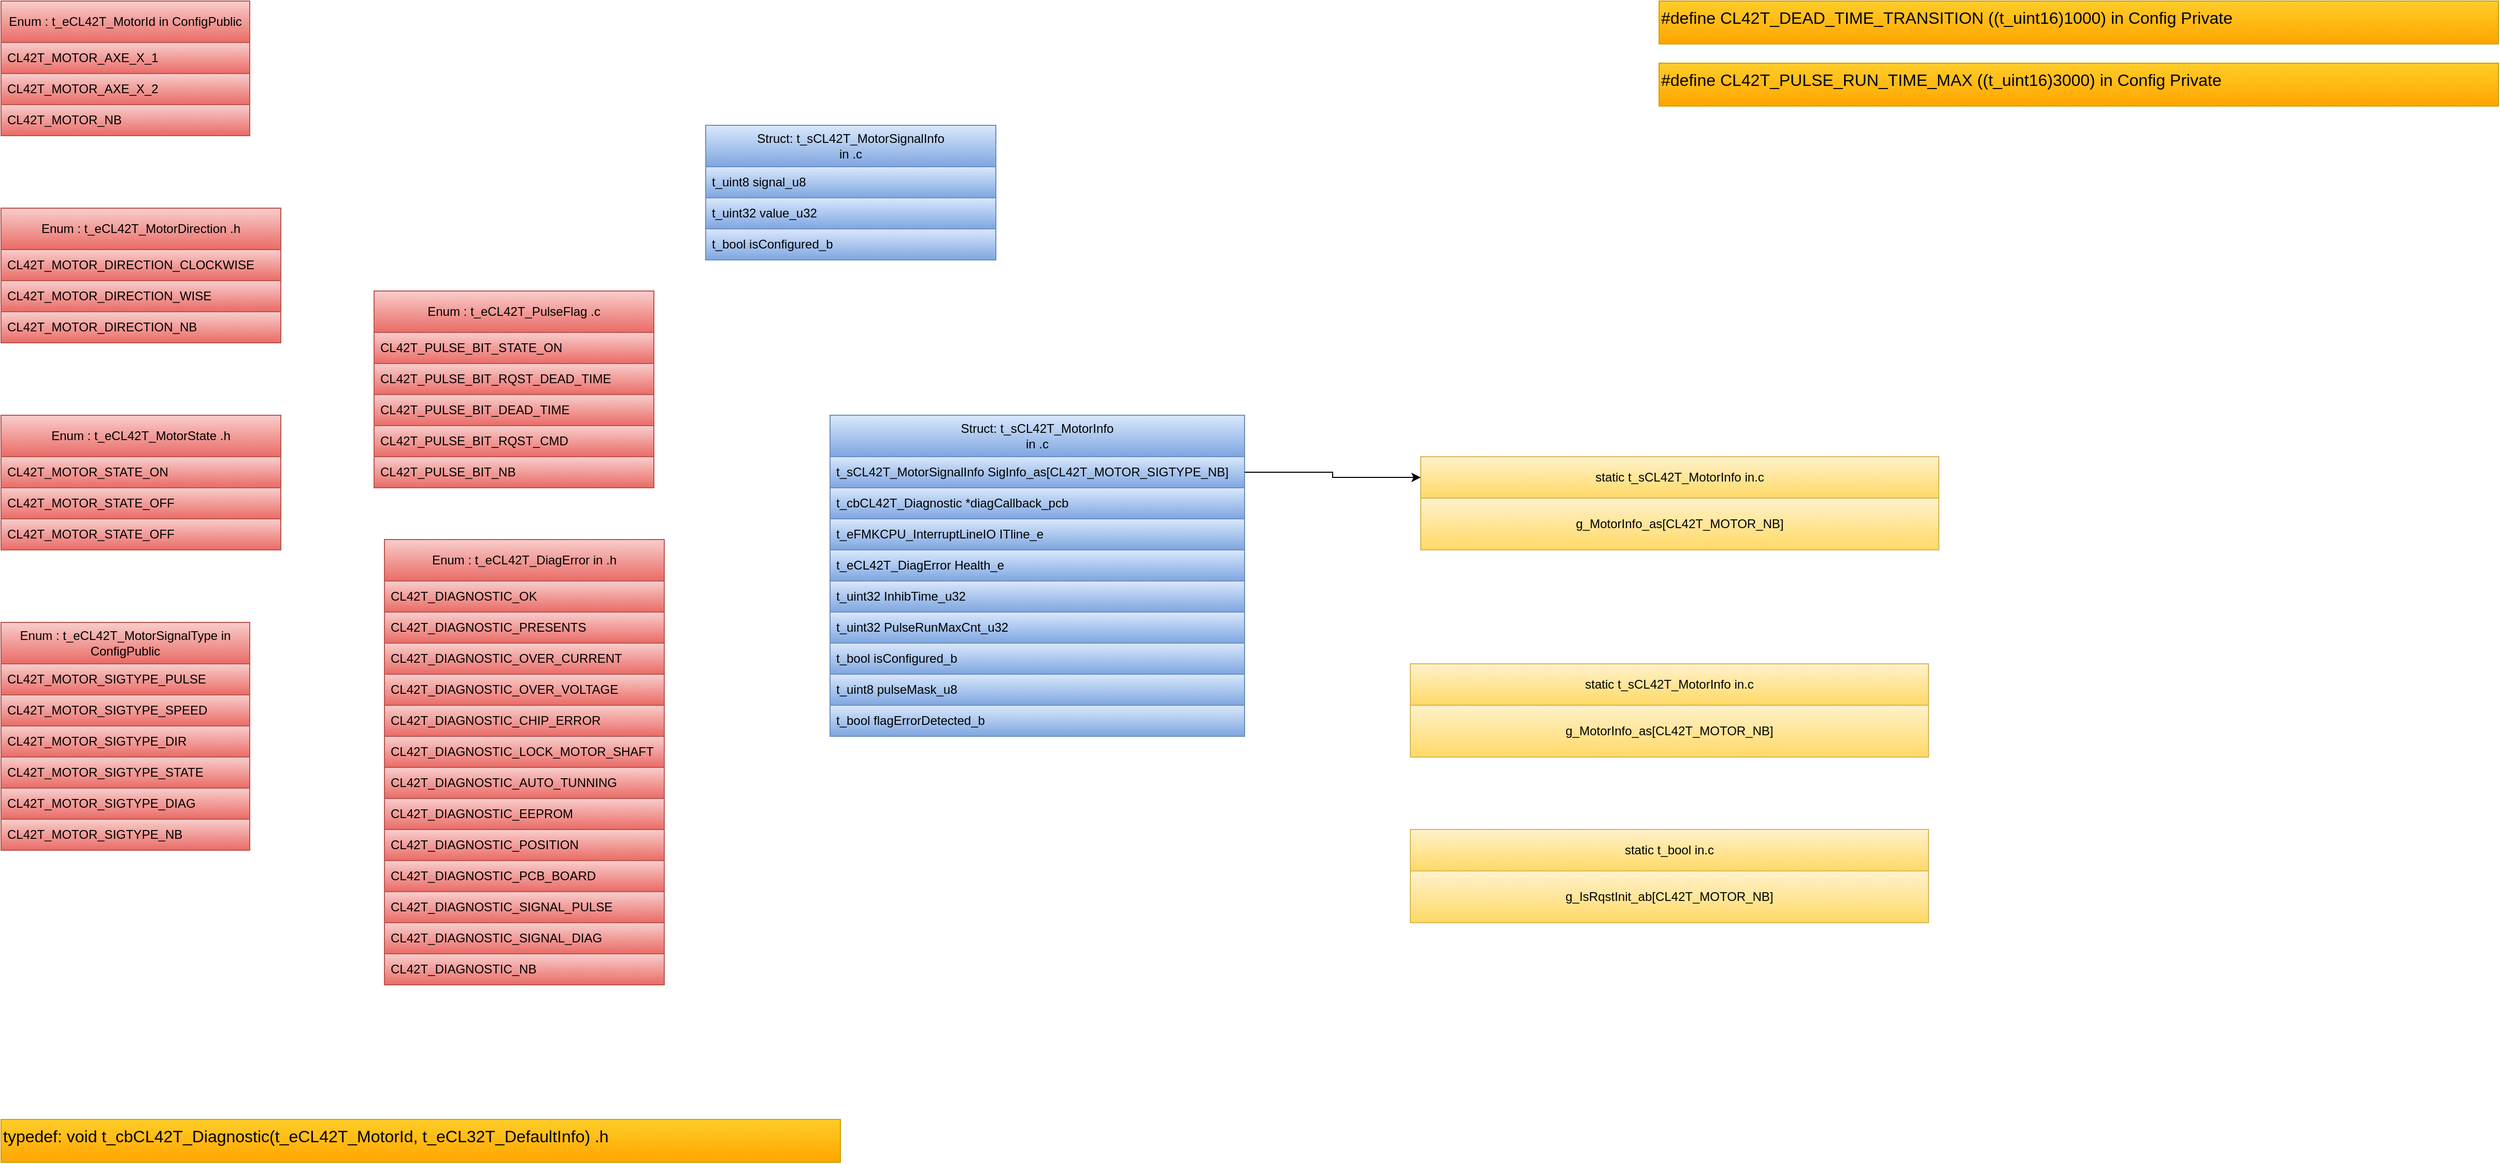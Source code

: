 <mxfile version="24.6.1" type="device" pages="21">
  <diagram name="Type" id="Vh-o-i0iVvA072OtEi_w">
    <mxGraphModel dx="2339" dy="2937" grid="1" gridSize="10" guides="1" tooltips="1" connect="1" arrows="1" fold="1" page="1" pageScale="1" pageWidth="827" pageHeight="1169" math="0" shadow="0">
      <root>
        <mxCell id="0" />
        <mxCell id="1" parent="0" />
        <mxCell id="GfyHRPOfNkN_5rqHJgt4-8" value="Enum : t_eCL42T_MotorId in ConfigPublic" style="swimlane;fontStyle=0;childLayout=stackLayout;horizontal=1;startSize=40;horizontalStack=0;resizeParent=1;resizeParentMax=0;resizeLast=0;collapsible=1;marginBottom=0;whiteSpace=wrap;html=1;fillColor=#f8cecc;gradientColor=#ea6b66;strokeColor=#b85450;fontColor=#000000;" parent="1" vertex="1">
          <mxGeometry x="-1600" y="-2320" width="240" height="130" as="geometry">
            <mxRectangle x="-1160" y="-1210" width="240" height="40" as="alternateBounds" />
          </mxGeometry>
        </mxCell>
        <mxCell id="GfyHRPOfNkN_5rqHJgt4-9" value="CL42T_MOTOR_AXE_X_1" style="text;strokeColor=#b85450;fillColor=#f8cecc;align=left;verticalAlign=middle;spacingLeft=4;spacingRight=4;overflow=hidden;points=[[0,0.5],[1,0.5]];portConstraint=eastwest;rotatable=0;whiteSpace=wrap;html=1;gradientColor=#ea6b66;fontColor=#000000;" parent="GfyHRPOfNkN_5rqHJgt4-8" vertex="1">
          <mxGeometry y="40" width="240" height="30" as="geometry" />
        </mxCell>
        <mxCell id="GfyHRPOfNkN_5rqHJgt4-10" value="CL42T_MOTOR_AXE_X_2" style="text;strokeColor=#b85450;fillColor=#f8cecc;align=left;verticalAlign=middle;spacingLeft=4;spacingRight=4;overflow=hidden;points=[[0,0.5],[1,0.5]];portConstraint=eastwest;rotatable=0;whiteSpace=wrap;html=1;gradientColor=#ea6b66;fontColor=#000000;" parent="GfyHRPOfNkN_5rqHJgt4-8" vertex="1">
          <mxGeometry y="70" width="240" height="30" as="geometry" />
        </mxCell>
        <mxCell id="GfyHRPOfNkN_5rqHJgt4-11" value="CL42T_MOTOR_NB" style="text;strokeColor=#b85450;fillColor=#f8cecc;align=left;verticalAlign=middle;spacingLeft=4;spacingRight=4;overflow=hidden;points=[[0,0.5],[1,0.5]];portConstraint=eastwest;rotatable=0;whiteSpace=wrap;html=1;gradientColor=#ea6b66;fontColor=#000000;" parent="GfyHRPOfNkN_5rqHJgt4-8" vertex="1">
          <mxGeometry y="100" width="240" height="30" as="geometry" />
        </mxCell>
        <mxCell id="GfyHRPOfNkN_5rqHJgt4-12" value="Enum : t_eCL42T_MotorDirection .h" style="swimlane;fontStyle=0;childLayout=stackLayout;horizontal=1;startSize=40;horizontalStack=0;resizeParent=1;resizeParentMax=0;resizeLast=0;collapsible=1;marginBottom=0;whiteSpace=wrap;html=1;fillColor=#f8cecc;gradientColor=#ea6b66;strokeColor=#b85450;fontColor=#000000;" parent="1" vertex="1">
          <mxGeometry x="-1600" y="-2120" width="270" height="130" as="geometry">
            <mxRectangle x="-1160" y="-1210" width="240" height="40" as="alternateBounds" />
          </mxGeometry>
        </mxCell>
        <mxCell id="GfyHRPOfNkN_5rqHJgt4-13" value="CL42T_MOTOR_DIRECTION_CLOCKWISE" style="text;strokeColor=#b85450;fillColor=#f8cecc;align=left;verticalAlign=middle;spacingLeft=4;spacingRight=4;overflow=hidden;points=[[0,0.5],[1,0.5]];portConstraint=eastwest;rotatable=0;whiteSpace=wrap;html=1;gradientColor=#ea6b66;fontColor=#000000;" parent="GfyHRPOfNkN_5rqHJgt4-12" vertex="1">
          <mxGeometry y="40" width="270" height="30" as="geometry" />
        </mxCell>
        <mxCell id="GfyHRPOfNkN_5rqHJgt4-14" value="CL42T_MOTOR_DIRECTION_WISE" style="text;strokeColor=#b85450;fillColor=#f8cecc;align=left;verticalAlign=middle;spacingLeft=4;spacingRight=4;overflow=hidden;points=[[0,0.5],[1,0.5]];portConstraint=eastwest;rotatable=0;whiteSpace=wrap;html=1;gradientColor=#ea6b66;fontColor=#000000;" parent="GfyHRPOfNkN_5rqHJgt4-12" vertex="1">
          <mxGeometry y="70" width="270" height="30" as="geometry" />
        </mxCell>
        <mxCell id="GfyHRPOfNkN_5rqHJgt4-15" value="CL42T_MOTOR_DIRECTION_NB" style="text;strokeColor=#b85450;fillColor=#f8cecc;align=left;verticalAlign=middle;spacingLeft=4;spacingRight=4;overflow=hidden;points=[[0,0.5],[1,0.5]];portConstraint=eastwest;rotatable=0;whiteSpace=wrap;html=1;gradientColor=#ea6b66;fontColor=#000000;" parent="GfyHRPOfNkN_5rqHJgt4-12" vertex="1">
          <mxGeometry y="100" width="270" height="30" as="geometry" />
        </mxCell>
        <mxCell id="GfyHRPOfNkN_5rqHJgt4-16" value="Enum : t_eCL42T_MotorState .h" style="swimlane;fontStyle=0;childLayout=stackLayout;horizontal=1;startSize=40;horizontalStack=0;resizeParent=1;resizeParentMax=0;resizeLast=0;collapsible=1;marginBottom=0;whiteSpace=wrap;html=1;fillColor=#f8cecc;gradientColor=#ea6b66;strokeColor=#b85450;fontColor=#000000;" parent="1" vertex="1">
          <mxGeometry x="-1600" y="-1920" width="270" height="130" as="geometry">
            <mxRectangle x="-1160" y="-1210" width="240" height="40" as="alternateBounds" />
          </mxGeometry>
        </mxCell>
        <mxCell id="GfyHRPOfNkN_5rqHJgt4-17" value="CL42T_MOTOR_STATE_ON" style="text;strokeColor=#b85450;fillColor=#f8cecc;align=left;verticalAlign=middle;spacingLeft=4;spacingRight=4;overflow=hidden;points=[[0,0.5],[1,0.5]];portConstraint=eastwest;rotatable=0;whiteSpace=wrap;html=1;gradientColor=#ea6b66;fontColor=#000000;" parent="GfyHRPOfNkN_5rqHJgt4-16" vertex="1">
          <mxGeometry y="40" width="270" height="30" as="geometry" />
        </mxCell>
        <mxCell id="GfyHRPOfNkN_5rqHJgt4-18" value="CL42T_MOTOR_STATE_OFF" style="text;strokeColor=#b85450;fillColor=#f8cecc;align=left;verticalAlign=middle;spacingLeft=4;spacingRight=4;overflow=hidden;points=[[0,0.5],[1,0.5]];portConstraint=eastwest;rotatable=0;whiteSpace=wrap;html=1;gradientColor=#ea6b66;fontColor=#000000;" parent="GfyHRPOfNkN_5rqHJgt4-16" vertex="1">
          <mxGeometry y="70" width="270" height="30" as="geometry" />
        </mxCell>
        <mxCell id="GfyHRPOfNkN_5rqHJgt4-19" value="CL42T_MOTOR_STATE_OFF" style="text;strokeColor=#b85450;fillColor=#f8cecc;align=left;verticalAlign=middle;spacingLeft=4;spacingRight=4;overflow=hidden;points=[[0,0.5],[1,0.5]];portConstraint=eastwest;rotatable=0;whiteSpace=wrap;html=1;gradientColor=#ea6b66;fontColor=#000000;" parent="GfyHRPOfNkN_5rqHJgt4-16" vertex="1">
          <mxGeometry y="100" width="270" height="30" as="geometry" />
        </mxCell>
        <mxCell id="GfyHRPOfNkN_5rqHJgt4-20" value="Struct: t_sCL42T_MotorSignalInfo&lt;div&gt;in .c&lt;/div&gt;" style="swimlane;fontStyle=0;childLayout=stackLayout;horizontal=1;startSize=40;horizontalStack=0;resizeParent=1;resizeParentMax=0;resizeLast=0;collapsible=1;marginBottom=0;whiteSpace=wrap;html=1;fillColor=#dae8fc;gradientColor=#7ea6e0;strokeColor=#6c8ebf;fontColor=#000000;" parent="1" vertex="1">
          <mxGeometry x="-920" y="-2200" width="280" height="130" as="geometry">
            <mxRectangle x="-560" y="-640" width="240" height="40" as="alternateBounds" />
          </mxGeometry>
        </mxCell>
        <mxCell id="GfyHRPOfNkN_5rqHJgt4-21" value="&lt;span style=&quot;text-align: center;&quot;&gt;t_uint8 signal_u8&lt;/span&gt;" style="text;strokeColor=#6c8ebf;fillColor=#dae8fc;align=left;verticalAlign=middle;spacingLeft=4;spacingRight=4;overflow=hidden;points=[[0,0.5],[1,0.5]];portConstraint=eastwest;rotatable=0;whiteSpace=wrap;html=1;gradientColor=#7ea6e0;fontColor=#000000;" parent="GfyHRPOfNkN_5rqHJgt4-20" vertex="1">
          <mxGeometry y="40" width="280" height="30" as="geometry" />
        </mxCell>
        <mxCell id="GfyHRPOfNkN_5rqHJgt4-22" value="&lt;span style=&quot;text-align: center;&quot;&gt;t_uint32 value_u32&lt;/span&gt;" style="text;strokeColor=#6c8ebf;fillColor=#dae8fc;align=left;verticalAlign=middle;spacingLeft=4;spacingRight=4;overflow=hidden;points=[[0,0.5],[1,0.5]];portConstraint=eastwest;rotatable=0;whiteSpace=wrap;html=1;gradientColor=#7ea6e0;fontColor=#000000;" parent="GfyHRPOfNkN_5rqHJgt4-20" vertex="1">
          <mxGeometry y="70" width="280" height="30" as="geometry" />
        </mxCell>
        <mxCell id="1AkViAmnxxERKPmiA6sV-6" value="&lt;span style=&quot;text-align: center;&quot;&gt;t_bool isConfigured_b&lt;/span&gt;" style="text;strokeColor=#6c8ebf;fillColor=#dae8fc;align=left;verticalAlign=middle;spacingLeft=4;spacingRight=4;overflow=hidden;points=[[0,0.5],[1,0.5]];portConstraint=eastwest;rotatable=0;whiteSpace=wrap;html=1;gradientColor=#7ea6e0;fontColor=#000000;" parent="GfyHRPOfNkN_5rqHJgt4-20" vertex="1">
          <mxGeometry y="100" width="280" height="30" as="geometry" />
        </mxCell>
        <mxCell id="GfyHRPOfNkN_5rqHJgt4-25" value="Enum : t_eCL42T_MotorSignalType in ConfigPublic" style="swimlane;fontStyle=0;childLayout=stackLayout;horizontal=1;startSize=40;horizontalStack=0;resizeParent=1;resizeParentMax=0;resizeLast=0;collapsible=1;marginBottom=0;whiteSpace=wrap;html=1;fillColor=#f8cecc;gradientColor=#ea6b66;strokeColor=#b85450;fontColor=#000000;" parent="1" vertex="1">
          <mxGeometry x="-1600" y="-1720" width="240" height="220" as="geometry">
            <mxRectangle x="-1160" y="-1210" width="240" height="40" as="alternateBounds" />
          </mxGeometry>
        </mxCell>
        <mxCell id="GfyHRPOfNkN_5rqHJgt4-26" value="CL42T_MOTOR_SIGTYPE_PULSE" style="text;strokeColor=#b85450;fillColor=#f8cecc;align=left;verticalAlign=middle;spacingLeft=4;spacingRight=4;overflow=hidden;points=[[0,0.5],[1,0.5]];portConstraint=eastwest;rotatable=0;whiteSpace=wrap;html=1;gradientColor=#ea6b66;fontColor=#000000;" parent="GfyHRPOfNkN_5rqHJgt4-25" vertex="1">
          <mxGeometry y="40" width="240" height="30" as="geometry" />
        </mxCell>
        <mxCell id="QMVsY3oyIqxa2rkxlDXN-1" value="CL42T_MOTOR_SIGTYPE_SPEED" style="text;strokeColor=#b85450;fillColor=#f8cecc;align=left;verticalAlign=middle;spacingLeft=4;spacingRight=4;overflow=hidden;points=[[0,0.5],[1,0.5]];portConstraint=eastwest;rotatable=0;whiteSpace=wrap;html=1;gradientColor=#ea6b66;fontColor=#000000;" parent="GfyHRPOfNkN_5rqHJgt4-25" vertex="1">
          <mxGeometry y="70" width="240" height="30" as="geometry" />
        </mxCell>
        <mxCell id="GfyHRPOfNkN_5rqHJgt4-27" value="CL42T_MOTOR_SIGTYPE_DIR" style="text;strokeColor=#b85450;fillColor=#f8cecc;align=left;verticalAlign=middle;spacingLeft=4;spacingRight=4;overflow=hidden;points=[[0,0.5],[1,0.5]];portConstraint=eastwest;rotatable=0;whiteSpace=wrap;html=1;gradientColor=#ea6b66;fontColor=#000000;" parent="GfyHRPOfNkN_5rqHJgt4-25" vertex="1">
          <mxGeometry y="100" width="240" height="30" as="geometry" />
        </mxCell>
        <mxCell id="GfyHRPOfNkN_5rqHJgt4-28" value="CL42T_MOTOR_SIGTYPE_STATE" style="text;strokeColor=#b85450;fillColor=#f8cecc;align=left;verticalAlign=middle;spacingLeft=4;spacingRight=4;overflow=hidden;points=[[0,0.5],[1,0.5]];portConstraint=eastwest;rotatable=0;whiteSpace=wrap;html=1;gradientColor=#ea6b66;fontColor=#000000;" parent="GfyHRPOfNkN_5rqHJgt4-25" vertex="1">
          <mxGeometry y="130" width="240" height="30" as="geometry" />
        </mxCell>
        <mxCell id="GfyHRPOfNkN_5rqHJgt4-29" value="CL42T_MOTOR_SIGTYPE_DIAG" style="text;strokeColor=#b85450;fillColor=#f8cecc;align=left;verticalAlign=middle;spacingLeft=4;spacingRight=4;overflow=hidden;points=[[0,0.5],[1,0.5]];portConstraint=eastwest;rotatable=0;whiteSpace=wrap;html=1;gradientColor=#ea6b66;fontColor=#000000;" parent="GfyHRPOfNkN_5rqHJgt4-25" vertex="1">
          <mxGeometry y="160" width="240" height="30" as="geometry" />
        </mxCell>
        <mxCell id="GfyHRPOfNkN_5rqHJgt4-30" value="CL42T_MOTOR_SIGTYPE_NB" style="text;strokeColor=#b85450;fillColor=#f8cecc;align=left;verticalAlign=middle;spacingLeft=4;spacingRight=4;overflow=hidden;points=[[0,0.5],[1,0.5]];portConstraint=eastwest;rotatable=0;whiteSpace=wrap;html=1;gradientColor=#ea6b66;fontColor=#000000;" parent="GfyHRPOfNkN_5rqHJgt4-25" vertex="1">
          <mxGeometry y="190" width="240" height="30" as="geometry" />
        </mxCell>
        <mxCell id="_98Hny6dWOGSZHoOnHI_-1" value="&lt;span style=&quot;color: rgb(0, 0, 0); text-wrap: nowrap;&quot;&gt;typedef: void&amp;nbsp;&lt;/span&gt;&lt;span style=&quot;color: rgb(0, 0, 0); text-wrap: nowrap;&quot;&gt;t_cbCL42T_Diagnostic(t_eCL42T_MotorId, t_eCL32T_DefaultInfo) .h&lt;/span&gt;" style="rounded=0;whiteSpace=wrap;html=1;verticalAlign=top;fillColor=#ffcd28;gradientColor=#ffa500;strokeColor=#d79b00;fontSize=16;align=left;" parent="1" vertex="1">
          <mxGeometry x="-1600" y="-1240" width="810" height="41.43" as="geometry" />
        </mxCell>
        <mxCell id="_98Hny6dWOGSZHoOnHI_-2" value="Enum : t_eCL42T_DiagError in .h" style="swimlane;fontStyle=0;childLayout=stackLayout;horizontal=1;startSize=40;horizontalStack=0;resizeParent=1;resizeParentMax=0;resizeLast=0;collapsible=1;marginBottom=0;whiteSpace=wrap;html=1;fillColor=#f8cecc;gradientColor=#ea6b66;strokeColor=#b85450;fontColor=#000000;" parent="1" vertex="1">
          <mxGeometry x="-1230" y="-1800" width="270" height="430" as="geometry">
            <mxRectangle x="-1160" y="-1210" width="240" height="40" as="alternateBounds" />
          </mxGeometry>
        </mxCell>
        <mxCell id="HM81R5SdqasTVXGEMs0M-1" value="CL42T_DIAGNOSTIC_OK" style="text;strokeColor=#b85450;fillColor=#f8cecc;align=left;verticalAlign=middle;spacingLeft=4;spacingRight=4;overflow=hidden;points=[[0,0.5],[1,0.5]];portConstraint=eastwest;rotatable=0;whiteSpace=wrap;html=1;gradientColor=#ea6b66;fontColor=#000000;" parent="_98Hny6dWOGSZHoOnHI_-2" vertex="1">
          <mxGeometry y="40" width="270" height="30" as="geometry" />
        </mxCell>
        <mxCell id="-KuUbHWm_W-XYLGvhOC6-5" value="CL42T_DIAGNOSTIC_PRESENTS" style="text;strokeColor=#b85450;fillColor=#f8cecc;align=left;verticalAlign=middle;spacingLeft=4;spacingRight=4;overflow=hidden;points=[[0,0.5],[1,0.5]];portConstraint=eastwest;rotatable=0;whiteSpace=wrap;html=1;gradientColor=#ea6b66;fontColor=#000000;" parent="_98Hny6dWOGSZHoOnHI_-2" vertex="1">
          <mxGeometry y="70" width="270" height="30" as="geometry" />
        </mxCell>
        <mxCell id="_98Hny6dWOGSZHoOnHI_-4" value="CL42T_DIAGNOSTIC_OVER_CURRENT" style="text;strokeColor=#b85450;fillColor=#f8cecc;align=left;verticalAlign=middle;spacingLeft=4;spacingRight=4;overflow=hidden;points=[[0,0.5],[1,0.5]];portConstraint=eastwest;rotatable=0;whiteSpace=wrap;html=1;gradientColor=#ea6b66;fontColor=#000000;" parent="_98Hny6dWOGSZHoOnHI_-2" vertex="1">
          <mxGeometry y="100" width="270" height="30" as="geometry" />
        </mxCell>
        <mxCell id="_98Hny6dWOGSZHoOnHI_-3" value="CL42T_DIAGNOSTIC_OVER_VOLTAGE" style="text;strokeColor=#b85450;fillColor=#f8cecc;align=left;verticalAlign=middle;spacingLeft=4;spacingRight=4;overflow=hidden;points=[[0,0.5],[1,0.5]];portConstraint=eastwest;rotatable=0;whiteSpace=wrap;html=1;gradientColor=#ea6b66;fontColor=#000000;" parent="_98Hny6dWOGSZHoOnHI_-2" vertex="1">
          <mxGeometry y="130" width="270" height="30" as="geometry" />
        </mxCell>
        <mxCell id="_98Hny6dWOGSZHoOnHI_-6" value="CL42T_DIAGNOSTIC_CHIP_ERROR" style="text;strokeColor=#b85450;fillColor=#f8cecc;align=left;verticalAlign=middle;spacingLeft=4;spacingRight=4;overflow=hidden;points=[[0,0.5],[1,0.5]];portConstraint=eastwest;rotatable=0;whiteSpace=wrap;html=1;gradientColor=#ea6b66;fontColor=#000000;" parent="_98Hny6dWOGSZHoOnHI_-2" vertex="1">
          <mxGeometry y="160" width="270" height="30" as="geometry" />
        </mxCell>
        <mxCell id="_98Hny6dWOGSZHoOnHI_-7" value="CL42T_DIAGNOSTIC_LOCK_MOTOR_SHAFT" style="text;strokeColor=#b85450;fillColor=#f8cecc;align=left;verticalAlign=middle;spacingLeft=4;spacingRight=4;overflow=hidden;points=[[0,0.5],[1,0.5]];portConstraint=eastwest;rotatable=0;whiteSpace=wrap;html=1;gradientColor=#ea6b66;fontColor=#000000;" parent="_98Hny6dWOGSZHoOnHI_-2" vertex="1">
          <mxGeometry y="190" width="270" height="30" as="geometry" />
        </mxCell>
        <mxCell id="_98Hny6dWOGSZHoOnHI_-8" value="CL42T_DIAGNOSTIC_AUTO_TUNNING" style="text;strokeColor=#b85450;fillColor=#f8cecc;align=left;verticalAlign=middle;spacingLeft=4;spacingRight=4;overflow=hidden;points=[[0,0.5],[1,0.5]];portConstraint=eastwest;rotatable=0;whiteSpace=wrap;html=1;gradientColor=#ea6b66;fontColor=#000000;" parent="_98Hny6dWOGSZHoOnHI_-2" vertex="1">
          <mxGeometry y="220" width="270" height="30" as="geometry" />
        </mxCell>
        <mxCell id="_98Hny6dWOGSZHoOnHI_-9" value="CL42T_DIAGNOSTIC_EEPROM" style="text;strokeColor=#b85450;fillColor=#f8cecc;align=left;verticalAlign=middle;spacingLeft=4;spacingRight=4;overflow=hidden;points=[[0,0.5],[1,0.5]];portConstraint=eastwest;rotatable=0;whiteSpace=wrap;html=1;gradientColor=#ea6b66;fontColor=#000000;" parent="_98Hny6dWOGSZHoOnHI_-2" vertex="1">
          <mxGeometry y="250" width="270" height="30" as="geometry" />
        </mxCell>
        <mxCell id="_98Hny6dWOGSZHoOnHI_-10" value="CL42T_DIAGNOSTIC_POSITION" style="text;strokeColor=#b85450;fillColor=#f8cecc;align=left;verticalAlign=middle;spacingLeft=4;spacingRight=4;overflow=hidden;points=[[0,0.5],[1,0.5]];portConstraint=eastwest;rotatable=0;whiteSpace=wrap;html=1;gradientColor=#ea6b66;fontColor=#000000;" parent="_98Hny6dWOGSZHoOnHI_-2" vertex="1">
          <mxGeometry y="280" width="270" height="30" as="geometry" />
        </mxCell>
        <mxCell id="_98Hny6dWOGSZHoOnHI_-11" value="CL42T_DIAGNOSTIC_PCB_BOARD" style="text;strokeColor=#b85450;fillColor=#f8cecc;align=left;verticalAlign=middle;spacingLeft=4;spacingRight=4;overflow=hidden;points=[[0,0.5],[1,0.5]];portConstraint=eastwest;rotatable=0;whiteSpace=wrap;html=1;gradientColor=#ea6b66;fontColor=#000000;" parent="_98Hny6dWOGSZHoOnHI_-2" vertex="1">
          <mxGeometry y="310" width="270" height="30" as="geometry" />
        </mxCell>
        <mxCell id="aGqYMnYKr8DQlQu2f6WQ-1" value="CL42T_DIAGNOSTIC_SIGNAL_PULSE" style="text;strokeColor=#b85450;fillColor=#f8cecc;align=left;verticalAlign=middle;spacingLeft=4;spacingRight=4;overflow=hidden;points=[[0,0.5],[1,0.5]];portConstraint=eastwest;rotatable=0;whiteSpace=wrap;html=1;gradientColor=#ea6b66;fontColor=#000000;" parent="_98Hny6dWOGSZHoOnHI_-2" vertex="1">
          <mxGeometry y="340" width="270" height="30" as="geometry" />
        </mxCell>
        <mxCell id="aGqYMnYKr8DQlQu2f6WQ-2" value="CL42T_DIAGNOSTIC_SIGNAL_DIAG" style="text;strokeColor=#b85450;fillColor=#f8cecc;align=left;verticalAlign=middle;spacingLeft=4;spacingRight=4;overflow=hidden;points=[[0,0.5],[1,0.5]];portConstraint=eastwest;rotatable=0;whiteSpace=wrap;html=1;gradientColor=#ea6b66;fontColor=#000000;" parent="_98Hny6dWOGSZHoOnHI_-2" vertex="1">
          <mxGeometry y="370" width="270" height="30" as="geometry" />
        </mxCell>
        <mxCell id="_98Hny6dWOGSZHoOnHI_-5" value="CL42T_DIAGNOSTIC_NB" style="text;strokeColor=#b85450;fillColor=#f8cecc;align=left;verticalAlign=middle;spacingLeft=4;spacingRight=4;overflow=hidden;points=[[0,0.5],[1,0.5]];portConstraint=eastwest;rotatable=0;whiteSpace=wrap;html=1;gradientColor=#ea6b66;fontColor=#000000;" parent="_98Hny6dWOGSZHoOnHI_-2" vertex="1">
          <mxGeometry y="400" width="270" height="30" as="geometry" />
        </mxCell>
        <mxCell id="fkoo2TKvh2ZY_R15RrpD-1" value="Struct: t_sCL42T_MotorInfo&lt;div&gt;in .c&lt;/div&gt;" style="swimlane;fontStyle=0;childLayout=stackLayout;horizontal=1;startSize=40;horizontalStack=0;resizeParent=1;resizeParentMax=0;resizeLast=0;collapsible=1;marginBottom=0;whiteSpace=wrap;html=1;fillColor=#dae8fc;gradientColor=#7ea6e0;strokeColor=#6c8ebf;fontColor=#000000;" parent="1" vertex="1">
          <mxGeometry x="-800" y="-1920" width="400" height="310" as="geometry">
            <mxRectangle x="-560" y="-640" width="240" height="40" as="alternateBounds" />
          </mxGeometry>
        </mxCell>
        <mxCell id="fkoo2TKvh2ZY_R15RrpD-2" value="&lt;span style=&quot;text-align: center;&quot;&gt;t_sCL42T_MotorSignalInfo&lt;/span&gt;&lt;span style=&quot;text-align: center;&quot;&gt;&amp;nbsp;SigInfo_as[&lt;/span&gt;CL42T_MOTOR_SIGTYPE_NB&lt;span style=&quot;text-align: center;&quot;&gt;]&lt;/span&gt;" style="text;strokeColor=#6c8ebf;fillColor=#dae8fc;align=left;verticalAlign=middle;spacingLeft=4;spacingRight=4;overflow=hidden;points=[[0,0.5],[1,0.5]];portConstraint=eastwest;rotatable=0;whiteSpace=wrap;html=1;gradientColor=#7ea6e0;fontColor=#000000;" parent="fkoo2TKvh2ZY_R15RrpD-1" vertex="1">
          <mxGeometry y="40" width="400" height="30" as="geometry" />
        </mxCell>
        <mxCell id="fkoo2TKvh2ZY_R15RrpD-7" value="t_cbCL42T_Diagnostic *diagCallback_pcb" style="text;strokeColor=#6c8ebf;fillColor=#dae8fc;align=left;verticalAlign=middle;spacingLeft=4;spacingRight=4;overflow=hidden;points=[[0,0.5],[1,0.5]];portConstraint=eastwest;rotatable=0;whiteSpace=wrap;html=1;gradientColor=#7ea6e0;fontColor=#000000;" parent="fkoo2TKvh2ZY_R15RrpD-1" vertex="1">
          <mxGeometry y="70" width="400" height="30" as="geometry" />
        </mxCell>
        <mxCell id="kGI3u_zoNF0NpKWwykN8-1" value="t_eFMKCPU_InterruptLineIO ITline_e" style="text;strokeColor=#6c8ebf;fillColor=#dae8fc;align=left;verticalAlign=middle;spacingLeft=4;spacingRight=4;overflow=hidden;points=[[0,0.5],[1,0.5]];portConstraint=eastwest;rotatable=0;whiteSpace=wrap;html=1;gradientColor=#7ea6e0;fontColor=#000000;" parent="fkoo2TKvh2ZY_R15RrpD-1" vertex="1">
          <mxGeometry y="100" width="400" height="30" as="geometry" />
        </mxCell>
        <mxCell id="fkoo2TKvh2ZY_R15RrpD-13" value="&lt;span style=&quot;text-align: center;&quot;&gt;t_eCL42T_DiagError&amp;nbsp;&lt;/span&gt;Health_e" style="text;strokeColor=#6c8ebf;fillColor=#dae8fc;align=left;verticalAlign=middle;spacingLeft=4;spacingRight=4;overflow=hidden;points=[[0,0.5],[1,0.5]];portConstraint=eastwest;rotatable=0;whiteSpace=wrap;html=1;gradientColor=#7ea6e0;fontColor=#000000;" parent="fkoo2TKvh2ZY_R15RrpD-1" vertex="1">
          <mxGeometry y="130" width="400" height="30" as="geometry" />
        </mxCell>
        <mxCell id="Hp1Yl7HA_DGofrCRlj_Y-2" value="t_uint32 InhibTime_u32" style="text;strokeColor=#6c8ebf;fillColor=#dae8fc;align=left;verticalAlign=middle;spacingLeft=4;spacingRight=4;overflow=hidden;points=[[0,0.5],[1,0.5]];portConstraint=eastwest;rotatable=0;whiteSpace=wrap;html=1;gradientColor=#7ea6e0;fontColor=#000000;" parent="fkoo2TKvh2ZY_R15RrpD-1" vertex="1">
          <mxGeometry y="160" width="400" height="30" as="geometry" />
        </mxCell>
        <mxCell id="BWRI4oPVbh4KfSFAt8G8-1" value="t_uint32 PulseRunMaxCnt_u32" style="text;strokeColor=#6c8ebf;fillColor=#dae8fc;align=left;verticalAlign=middle;spacingLeft=4;spacingRight=4;overflow=hidden;points=[[0,0.5],[1,0.5]];portConstraint=eastwest;rotatable=0;whiteSpace=wrap;html=1;gradientColor=#7ea6e0;fontColor=#000000;" parent="fkoo2TKvh2ZY_R15RrpD-1" vertex="1">
          <mxGeometry y="190" width="400" height="30" as="geometry" />
        </mxCell>
        <mxCell id="fkoo2TKvh2ZY_R15RrpD-14" value="t_bool isConfigured_b" style="text;strokeColor=#6c8ebf;fillColor=#dae8fc;align=left;verticalAlign=middle;spacingLeft=4;spacingRight=4;overflow=hidden;points=[[0,0.5],[1,0.5]];portConstraint=eastwest;rotatable=0;whiteSpace=wrap;html=1;gradientColor=#7ea6e0;fontColor=#000000;" parent="fkoo2TKvh2ZY_R15RrpD-1" vertex="1">
          <mxGeometry y="220" width="400" height="30" as="geometry" />
        </mxCell>
        <mxCell id="9aS8QewPEd9LvNOoHUM3-2" value="t_uint8 pulseMask_u8" style="text;strokeColor=#6c8ebf;fillColor=#dae8fc;align=left;verticalAlign=middle;spacingLeft=4;spacingRight=4;overflow=hidden;points=[[0,0.5],[1,0.5]];portConstraint=eastwest;rotatable=0;whiteSpace=wrap;html=1;gradientColor=#7ea6e0;fontColor=#000000;" parent="fkoo2TKvh2ZY_R15RrpD-1" vertex="1">
          <mxGeometry y="250" width="400" height="30" as="geometry" />
        </mxCell>
        <mxCell id="fkoo2TKvh2ZY_R15RrpD-6" value="t_bool flagErrorDetected_b" style="text;strokeColor=#6c8ebf;fillColor=#dae8fc;align=left;verticalAlign=middle;spacingLeft=4;spacingRight=4;overflow=hidden;points=[[0,0.5],[1,0.5]];portConstraint=eastwest;rotatable=0;whiteSpace=wrap;html=1;gradientColor=#7ea6e0;fontColor=#000000;" parent="fkoo2TKvh2ZY_R15RrpD-1" vertex="1">
          <mxGeometry y="280" width="400" height="30" as="geometry" />
        </mxCell>
        <mxCell id="1AkViAmnxxERKPmiA6sV-1" value="" style="group;fontSize=12;" parent="1" connectable="0" vertex="1">
          <mxGeometry x="-230" y="-1880" width="500" height="90" as="geometry" />
        </mxCell>
        <mxCell id="1AkViAmnxxERKPmiA6sV-2" value="" style="rounded=0;whiteSpace=wrap;html=1;fillColor=#fff2cc;gradientColor=#ffd966;strokeColor=#d6b656;fontColor=#000000;fontSize=12;" parent="1AkViAmnxxERKPmiA6sV-1" vertex="1">
          <mxGeometry width="500.0" height="90" as="geometry" />
        </mxCell>
        <mxCell id="1AkViAmnxxERKPmiA6sV-3" value="static t_sCL42T_MotorInfo in.c" style="rounded=0;whiteSpace=wrap;html=1;fillColor=#fff2cc;gradientColor=#ffd966;strokeColor=#d6b656;fontColor=#000000;fontSize=12;" parent="1AkViAmnxxERKPmiA6sV-1" vertex="1">
          <mxGeometry width="500.0" height="40" as="geometry" />
        </mxCell>
        <mxCell id="1AkViAmnxxERKPmiA6sV-4" value="&lt;div style=&quot;text-align: center; font-size: 12px;&quot;&gt;g_MotorInfo_as[CL42T_MOTOR_NB]&lt;/div&gt;" style="rounded=0;whiteSpace=wrap;html=1;fillColor=#fff2cc;gradientColor=#ffd966;strokeColor=#d6b656;fontColor=#000000;fontSize=12;" parent="1AkViAmnxxERKPmiA6sV-1" vertex="1">
          <mxGeometry y="40" width="500.0" height="50" as="geometry" />
        </mxCell>
        <mxCell id="-KuUbHWm_W-XYLGvhOC6-1" value="" style="group;fontSize=12;" parent="1" connectable="0" vertex="1">
          <mxGeometry x="-240" y="-1680" width="500" height="90" as="geometry" />
        </mxCell>
        <mxCell id="-KuUbHWm_W-XYLGvhOC6-2" value="" style="rounded=0;whiteSpace=wrap;html=1;fillColor=#fff2cc;gradientColor=#ffd966;strokeColor=#d6b656;fontColor=#000000;fontSize=12;" parent="-KuUbHWm_W-XYLGvhOC6-1" vertex="1">
          <mxGeometry width="500.0" height="90" as="geometry" />
        </mxCell>
        <mxCell id="-KuUbHWm_W-XYLGvhOC6-3" value="static t_sCL42T_MotorInfo in.c" style="rounded=0;whiteSpace=wrap;html=1;fillColor=#fff2cc;gradientColor=#ffd966;strokeColor=#d6b656;fontColor=#000000;fontSize=12;" parent="-KuUbHWm_W-XYLGvhOC6-1" vertex="1">
          <mxGeometry width="500.0" height="40" as="geometry" />
        </mxCell>
        <mxCell id="-KuUbHWm_W-XYLGvhOC6-4" value="&lt;div style=&quot;text-align: center; font-size: 12px;&quot;&gt;g_MotorInfo_as[CL42T_MOTOR_NB]&lt;/div&gt;" style="rounded=0;whiteSpace=wrap;html=1;fillColor=#fff2cc;gradientColor=#ffd966;strokeColor=#d6b656;fontColor=#000000;fontSize=12;" parent="-KuUbHWm_W-XYLGvhOC6-1" vertex="1">
          <mxGeometry y="40" width="500.0" height="50" as="geometry" />
        </mxCell>
        <mxCell id="9aS8QewPEd9LvNOoHUM3-1" style="edgeStyle=orthogonalEdgeStyle;rounded=0;orthogonalLoop=1;jettySize=auto;html=1;exitX=1;exitY=0.5;exitDx=0;exitDy=0;entryX=0;entryY=0.5;entryDx=0;entryDy=0;" parent="1" source="fkoo2TKvh2ZY_R15RrpD-2" target="1AkViAmnxxERKPmiA6sV-3" edge="1">
          <mxGeometry relative="1" as="geometry" />
        </mxCell>
        <mxCell id="4dmD2tTbzXhdYYISqZpw-1" value="&lt;font color=&quot;#000000&quot;&gt;&lt;span style=&quot;text-wrap: nowrap;&quot;&gt;#define CL42T_DEAD_TIME_TRANSITION ((t_uint16)1000) in Config Private&lt;/span&gt;&lt;/font&gt;" style="rounded=0;whiteSpace=wrap;html=1;verticalAlign=top;fillColor=#ffcd28;gradientColor=#ffa500;strokeColor=#d79b00;fontSize=16;align=left;" parent="1" vertex="1">
          <mxGeometry y="-2320" width="810" height="41.43" as="geometry" />
        </mxCell>
        <mxCell id="4dmD2tTbzXhdYYISqZpw-2" value="Enum : t_eCL42T_PulseFlag .c" style="swimlane;fontStyle=0;childLayout=stackLayout;horizontal=1;startSize=40;horizontalStack=0;resizeParent=1;resizeParentMax=0;resizeLast=0;collapsible=1;marginBottom=0;whiteSpace=wrap;html=1;fillColor=#f8cecc;gradientColor=#ea6b66;strokeColor=#b85450;fontColor=#000000;" parent="1" vertex="1">
          <mxGeometry x="-1240" y="-2040" width="270" height="190" as="geometry">
            <mxRectangle x="-1160" y="-1210" width="240" height="40" as="alternateBounds" />
          </mxGeometry>
        </mxCell>
        <mxCell id="4dmD2tTbzXhdYYISqZpw-3" value="CL42T_PULSE_BIT_STATE_ON" style="text;strokeColor=#b85450;fillColor=#f8cecc;align=left;verticalAlign=middle;spacingLeft=4;spacingRight=4;overflow=hidden;points=[[0,0.5],[1,0.5]];portConstraint=eastwest;rotatable=0;whiteSpace=wrap;html=1;gradientColor=#ea6b66;fontColor=#000000;" parent="4dmD2tTbzXhdYYISqZpw-2" vertex="1">
          <mxGeometry y="40" width="270" height="30" as="geometry" />
        </mxCell>
        <mxCell id="bKBw6nodVyOs6xMyvSZ9-1" value="CL42T_PULSE_BIT_RQST_DEAD_TIME" style="text;strokeColor=#b85450;fillColor=#f8cecc;align=left;verticalAlign=middle;spacingLeft=4;spacingRight=4;overflow=hidden;points=[[0,0.5],[1,0.5]];portConstraint=eastwest;rotatable=0;whiteSpace=wrap;html=1;gradientColor=#ea6b66;fontColor=#000000;" parent="4dmD2tTbzXhdYYISqZpw-2" vertex="1">
          <mxGeometry y="70" width="270" height="30" as="geometry" />
        </mxCell>
        <mxCell id="Jur4rvrfF9LPQLyBYyrp-1" value="CL42T_PULSE_BIT_DEAD_TIME" style="text;strokeColor=#b85450;fillColor=#f8cecc;align=left;verticalAlign=middle;spacingLeft=4;spacingRight=4;overflow=hidden;points=[[0,0.5],[1,0.5]];portConstraint=eastwest;rotatable=0;whiteSpace=wrap;html=1;gradientColor=#ea6b66;fontColor=#000000;" parent="4dmD2tTbzXhdYYISqZpw-2" vertex="1">
          <mxGeometry y="100" width="270" height="30" as="geometry" />
        </mxCell>
        <mxCell id="bKBw6nodVyOs6xMyvSZ9-2" value="CL42T_PULSE_BIT_RQST_CMD" style="text;strokeColor=#b85450;fillColor=#f8cecc;align=left;verticalAlign=middle;spacingLeft=4;spacingRight=4;overflow=hidden;points=[[0,0.5],[1,0.5]];portConstraint=eastwest;rotatable=0;whiteSpace=wrap;html=1;gradientColor=#ea6b66;fontColor=#000000;" parent="4dmD2tTbzXhdYYISqZpw-2" vertex="1">
          <mxGeometry y="130" width="270" height="30" as="geometry" />
        </mxCell>
        <mxCell id="4dmD2tTbzXhdYYISqZpw-6" value="CL42T_PULSE_BIT_NB" style="text;strokeColor=#b85450;fillColor=#f8cecc;align=left;verticalAlign=middle;spacingLeft=4;spacingRight=4;overflow=hidden;points=[[0,0.5],[1,0.5]];portConstraint=eastwest;rotatable=0;whiteSpace=wrap;html=1;gradientColor=#ea6b66;fontColor=#000000;" parent="4dmD2tTbzXhdYYISqZpw-2" vertex="1">
          <mxGeometry y="160" width="270" height="30" as="geometry" />
        </mxCell>
        <mxCell id="4dmD2tTbzXhdYYISqZpw-7" value="" style="group;fontSize=12;" parent="1" connectable="0" vertex="1">
          <mxGeometry x="-240" y="-1520" width="500" height="90" as="geometry" />
        </mxCell>
        <mxCell id="4dmD2tTbzXhdYYISqZpw-8" value="" style="rounded=0;whiteSpace=wrap;html=1;fillColor=#fff2cc;gradientColor=#ffd966;strokeColor=#d6b656;fontColor=#000000;fontSize=12;" parent="4dmD2tTbzXhdYYISqZpw-7" vertex="1">
          <mxGeometry width="500.0" height="90" as="geometry" />
        </mxCell>
        <mxCell id="4dmD2tTbzXhdYYISqZpw-9" value="static t_bool in.c" style="rounded=0;whiteSpace=wrap;html=1;fillColor=#fff2cc;gradientColor=#ffd966;strokeColor=#d6b656;fontColor=#000000;fontSize=12;" parent="4dmD2tTbzXhdYYISqZpw-7" vertex="1">
          <mxGeometry width="500.0" height="40" as="geometry" />
        </mxCell>
        <mxCell id="4dmD2tTbzXhdYYISqZpw-10" value="&lt;div style=&quot;text-align: center; font-size: 12px;&quot;&gt;g_IsRqstInit_ab[CL42T_MOTOR_NB]&lt;/div&gt;" style="rounded=0;whiteSpace=wrap;html=1;fillColor=#fff2cc;gradientColor=#ffd966;strokeColor=#d6b656;fontColor=#000000;fontSize=12;" parent="4dmD2tTbzXhdYYISqZpw-7" vertex="1">
          <mxGeometry y="40" width="500.0" height="50" as="geometry" />
        </mxCell>
        <mxCell id="PWrdlQu4xkgiduoX0bGi-2" value="&lt;div style=&quot;text-align: center;&quot;&gt;&lt;font style=&quot;background-color: initial;&quot;&gt;&lt;span style=&quot;color: rgb(0, 0, 0); text-wrap: nowrap;&quot;&gt;#define CL42T_PULSE_RUN_TIME_MAX&amp;nbsp;&lt;/span&gt;&lt;/font&gt;&lt;font style=&quot;background-color: initial;&quot; color=&quot;#000000&quot;&gt;&lt;span style=&quot;text-wrap: nowrap;&quot;&gt;((t_uint16)3000) in Config Private&lt;/span&gt;&lt;/font&gt;&lt;/div&gt;" style="rounded=0;whiteSpace=wrap;html=1;verticalAlign=top;fillColor=#ffcd28;gradientColor=#ffa500;strokeColor=#d79b00;fontSize=16;align=left;" parent="1" vertex="1">
          <mxGeometry y="-2260" width="810" height="41.43" as="geometry" />
        </mxCell>
      </root>
    </mxGraphModel>
  </diagram>
  <diagram id="oto8R3bWcRUvMcdc8yqN" name="static API">
    <mxGraphModel dx="2596" dy="2890" grid="1" gridSize="10" guides="1" tooltips="1" connect="1" arrows="1" fold="1" page="1" pageScale="1" pageWidth="827" pageHeight="1169" math="0" shadow="0">
      <root>
        <mxCell id="0" />
        <mxCell id="1" parent="0" />
        <mxCell id="MKVgYVCAmvTRP1YB9cGc-1" value="" style="group;fontSize=12;" parent="1" vertex="1" connectable="0">
          <mxGeometry x="-1600" y="-2120" width="750" height="180" as="geometry" />
        </mxCell>
        <mxCell id="MKVgYVCAmvTRP1YB9cGc-2" value="&lt;div style=&quot;font-size: 12px;&quot;&gt;&lt;div style=&quot;font-size: 12px;&quot;&gt;&lt;span style=&quot;text-wrap: nowrap;&quot;&gt;- Init the driver if a configuration has been asked&lt;/span&gt;&lt;/div&gt;&lt;/div&gt;" style="rounded=0;whiteSpace=wrap;html=1;fillColor=#d5e8d4;gradientColor=#97d077;strokeColor=#82b366;fontColor=#000000;align=left;fontSize=12;" parent="MKVgYVCAmvTRP1YB9cGc-1" vertex="1">
          <mxGeometry width="750" height="180" as="geometry" />
        </mxCell>
        <mxCell id="MKVgYVCAmvTRP1YB9cGc-3" value="s_CL42T_SigErrMngmt()" style="rounded=0;whiteSpace=wrap;html=1;fillColor=#d5e8d4;gradientColor=#97d077;strokeColor=#82b366;fontColor=#000000;fontSize=12;" parent="MKVgYVCAmvTRP1YB9cGc-1" vertex="1">
          <mxGeometry width="750" height="45" as="geometry" />
        </mxCell>
        <mxCell id="khLK9R8rLK0fl_6Jc-fz-1" value="" style="group;fontSize=12;" parent="1" vertex="1" connectable="0">
          <mxGeometry x="-1600" y="-2320" width="750" height="180" as="geometry" />
        </mxCell>
        <mxCell id="khLK9R8rLK0fl_6Jc-fz-2" value="&lt;div style=&quot;font-size: 12px;&quot;&gt;&lt;div style=&quot;font-size: 12px;&quot;&gt;&lt;span style=&quot;text-wrap: nowrap;&quot;&gt;- Init the driver if a configuration has been asked&lt;/span&gt;&lt;/div&gt;&lt;/div&gt;" style="rounded=0;whiteSpace=wrap;html=1;fillColor=#d5e8d4;gradientColor=#97d077;strokeColor=#82b366;fontColor=#000000;align=left;fontSize=12;" parent="khLK9R8rLK0fl_6Jc-fz-1" vertex="1">
          <mxGeometry width="750" height="180" as="geometry" />
        </mxCell>
        <mxCell id="khLK9R8rLK0fl_6Jc-fz-3" value="s_CL42T_ConfigurationState(void)" style="rounded=0;whiteSpace=wrap;html=1;fillColor=#d5e8d4;gradientColor=#97d077;strokeColor=#82b366;fontColor=#000000;fontSize=12;" parent="khLK9R8rLK0fl_6Jc-fz-1" vertex="1">
          <mxGeometry width="750" height="45" as="geometry" />
        </mxCell>
        <mxCell id="Piu-5uM1hsN1ojQ6Ejds-1" value="" style="group;fontSize=12;" parent="1" vertex="1" connectable="0">
          <mxGeometry x="-1600" y="-1880" width="750" height="180" as="geometry" />
        </mxCell>
        <mxCell id="Piu-5uM1hsN1ojQ6Ejds-2" value="&lt;div style=&quot;font-size: 12px;&quot;&gt;&lt;div style=&quot;font-size: 12px;&quot;&gt;&lt;span style=&quot;text-wrap: nowrap;&quot;&gt;- Init the driver if a configuration has been asked&lt;/span&gt;&lt;/div&gt;&lt;/div&gt;" style="rounded=0;whiteSpace=wrap;html=1;fillColor=#d5e8d4;gradientColor=#97d077;strokeColor=#82b366;fontColor=#000000;align=left;fontSize=12;" parent="Piu-5uM1hsN1ojQ6Ejds-1" vertex="1">
          <mxGeometry width="750" height="180" as="geometry" />
        </mxCell>
        <mxCell id="Piu-5uM1hsN1ojQ6Ejds-3" value="s_CL42T_OperationalState()" style="rounded=0;whiteSpace=wrap;html=1;fillColor=#d5e8d4;gradientColor=#97d077;strokeColor=#82b366;fontColor=#000000;fontSize=12;" parent="Piu-5uM1hsN1ojQ6Ejds-1" vertex="1">
          <mxGeometry width="750" height="45" as="geometry" />
        </mxCell>
        <mxCell id="g5tWxAbrj2REzLmDmzog-1" value="" style="group;fontSize=12;" parent="1" vertex="1" connectable="0">
          <mxGeometry x="-1600" y="-1640" width="750" height="180" as="geometry" />
        </mxCell>
        <mxCell id="g5tWxAbrj2REzLmDmzog-2" value="&lt;div style=&quot;font-size: 12px;&quot;&gt;&lt;div style=&quot;font-size: 12px;&quot;&gt;&lt;br&gt;&lt;/div&gt;&lt;/div&gt;" style="rounded=0;whiteSpace=wrap;html=1;fillColor=#d5e8d4;gradientColor=#97d077;strokeColor=#82b366;fontColor=#000000;align=left;fontSize=12;" parent="g5tWxAbrj2REzLmDmzog-1" vertex="1">
          <mxGeometry width="750" height="180" as="geometry" />
        </mxCell>
        <mxCell id="g5tWxAbrj2REzLmDmzog-3" value="s_CL42T_PerformDiagnostic(t_eCL42T_MotorId f_IdMotor_e, t_uint16 f_cntDiag_u16)" style="rounded=0;whiteSpace=wrap;html=1;fillColor=#d5e8d4;gradientColor=#97d077;strokeColor=#82b366;fontColor=#000000;fontSize=12;" parent="g5tWxAbrj2REzLmDmzog-1" vertex="1">
          <mxGeometry width="750" height="45" as="geometry" />
        </mxCell>
        <mxCell id="i8ADKzydh1BBlxPPeZyZ-1" value="" style="group;fontSize=12;" parent="1" vertex="1" connectable="0">
          <mxGeometry x="-1600" y="-1400" width="750" height="180" as="geometry" />
        </mxCell>
        <mxCell id="i8ADKzydh1BBlxPPeZyZ-2" value="&lt;div style=&quot;font-size: 12px;&quot;&gt;&lt;div style=&quot;font-size: 12px;&quot;&gt;&lt;br&gt;&lt;/div&gt;&lt;/div&gt;" style="rounded=0;whiteSpace=wrap;html=1;fillColor=#d5e8d4;gradientColor=#97d077;strokeColor=#82b366;fontColor=#000000;align=left;fontSize=12;" parent="i8ADKzydh1BBlxPPeZyZ-1" vertex="1">
          <mxGeometry width="750" height="180" as="geometry" />
        </mxCell>
        <mxCell id="i8ADKzydh1BBlxPPeZyZ-3" value="s_CL42T_SetSignalsValue(t_sCL42T_MotorInfo * f_motorInfo_ps)" style="rounded=0;whiteSpace=wrap;html=1;fillColor=#d5e8d4;gradientColor=#97d077;strokeColor=#82b366;fontColor=#000000;fontSize=12;" parent="i8ADKzydh1BBlxPPeZyZ-1" vertex="1">
          <mxGeometry width="750" height="45" as="geometry" />
        </mxCell>
        <mxCell id="uo4SqVAWfG6TphrAfipU-1" value="" style="group;fontSize=12;" parent="1" vertex="1" connectable="0">
          <mxGeometry x="-760" y="-2080" width="750" height="180" as="geometry" />
        </mxCell>
        <mxCell id="uo4SqVAWfG6TphrAfipU-2" value="&lt;div style=&quot;font-size: 12px;&quot;&gt;&lt;div style=&quot;font-size: 12px;&quot;&gt;&lt;br&gt;&lt;/div&gt;&lt;/div&gt;" style="rounded=0;whiteSpace=wrap;html=1;fillColor=#d5e8d4;gradientColor=#97d077;strokeColor=#82b366;fontColor=#000000;align=left;fontSize=12;" parent="uo4SqVAWfG6TphrAfipU-1" vertex="1">
          <mxGeometry width="750" height="180" as="geometry" />
        </mxCell>
        <mxCell id="uo4SqVAWfG6TphrAfipU-3" value="&lt;span style=&quot;color: rgb(51, 51, 51);&quot;&gt;s_CL42T_PulseOpeMngmt(t_uint8 *&lt;/span&gt;f_pulseMask_pu8&lt;span style=&quot;color: rgb(51, 51, 51);&quot;&gt;, t_bool f_setAcutation_pb)&lt;/span&gt;" style="rounded=0;whiteSpace=wrap;html=1;fillColor=#d5e8d4;gradientColor=#97d077;strokeColor=#82b366;fontColor=#000000;fontSize=12;" parent="uo4SqVAWfG6TphrAfipU-1" vertex="1">
          <mxGeometry width="750" height="45" as="geometry" />
        </mxCell>
        <mxCell id="lGgpwJjqeJNgMSkqBGuf-2" value="" style="group;fontSize=12;" parent="1" vertex="1" connectable="0">
          <mxGeometry x="-760" y="-1800" width="750" height="180" as="geometry" />
        </mxCell>
        <mxCell id="lGgpwJjqeJNgMSkqBGuf-3" value="&lt;div style=&quot;font-size: 12px;&quot;&gt;&lt;div style=&quot;font-size: 12px;&quot;&gt;&lt;br&gt;&lt;/div&gt;&lt;/div&gt;" style="rounded=0;whiteSpace=wrap;html=1;fillColor=#d5e8d4;gradientColor=#97d077;strokeColor=#82b366;fontColor=#000000;align=left;fontSize=12;" parent="lGgpwJjqeJNgMSkqBGuf-2" vertex="1">
          <mxGeometry width="750" height="180" as="geometry" />
        </mxCell>
        <mxCell id="lGgpwJjqeJNgMSkqBGuf-4" value="&lt;span style=&quot;color: rgb(51, 51, 51);&quot;&gt;s_CL42T_PulseEventMngmt&lt;/span&gt;&lt;span style=&quot;color: rgb(51, 51, 51);&quot;&gt;(t_eFMKCPU_ITType f_type_e, t_EFMKCPU_ITLine)&lt;/span&gt;" style="rounded=0;whiteSpace=wrap;html=1;fillColor=#d5e8d4;gradientColor=#97d077;strokeColor=#82b366;fontColor=#000000;fontSize=12;" parent="lGgpwJjqeJNgMSkqBGuf-2" vertex="1">
          <mxGeometry width="750" height="45" as="geometry" />
        </mxCell>
        <mxCell id="TvA7IuxP1rHXyCQBgfWY-1" value="" style="group;fontSize=12;" vertex="1" connectable="0" parent="1">
          <mxGeometry x="-760" y="-1480" width="750" height="180" as="geometry" />
        </mxCell>
        <mxCell id="TvA7IuxP1rHXyCQBgfWY-2" value="&lt;div style=&quot;font-size: 12px;&quot;&gt;&lt;div style=&quot;font-size: 12px;&quot;&gt;&lt;br&gt;&lt;/div&gt;&lt;/div&gt;" style="rounded=0;whiteSpace=wrap;html=1;fillColor=#d5e8d4;gradientColor=#97d077;strokeColor=#82b366;fontColor=#000000;align=left;fontSize=12;" vertex="1" parent="TvA7IuxP1rHXyCQBgfWY-1">
          <mxGeometry width="750" height="180" as="geometry" />
        </mxCell>
        <mxCell id="TvA7IuxP1rHXyCQBgfWY-3" value="&lt;font color=&quot;#333333&quot;&gt;s_CL42T_SigErrorMngmt(t_eFMKIO_SigType f_typeSig_e, t_uint8 f_sigId_u8, t_uint16 f_debugIngo1, t_uint16 f_debugInfo_u16&lt;/font&gt;" style="rounded=0;whiteSpace=wrap;html=1;fillColor=#d5e8d4;gradientColor=#97d077;strokeColor=#82b366;fontColor=#000000;fontSize=12;" vertex="1" parent="TvA7IuxP1rHXyCQBgfWY-1">
          <mxGeometry width="750" height="45" as="geometry" />
        </mxCell>
      </root>
    </mxGraphModel>
  </diagram>
  <diagram id="KYzPnV4GO7NN7MFt_ZRo" name="API">
    <mxGraphModel dx="2555" dy="4035" grid="1" gridSize="10" guides="1" tooltips="1" connect="1" arrows="1" fold="1" page="1" pageScale="1" pageWidth="827" pageHeight="1169" math="0" shadow="0">
      <root>
        <mxCell id="0" />
        <mxCell id="1" parent="0" />
        <mxCell id="-KdtVQggtK2KjenfKEuR-1" value="" style="group;fontSize=12;" vertex="1" connectable="0" parent="1">
          <mxGeometry x="-1620" y="-2280" width="750" height="180" as="geometry" />
        </mxCell>
        <mxCell id="-KdtVQggtK2KjenfKEuR-2" value="&lt;div style=&quot;font-size: 12px;&quot;&gt;&lt;div style=&quot;font-size: 12px;&quot;&gt;&lt;br&gt;&lt;/div&gt;&lt;/div&gt;" style="rounded=0;whiteSpace=wrap;html=1;fillColor=#d5e8d4;gradientColor=#97d077;strokeColor=#82b366;fontColor=#000000;align=left;fontSize=12;" vertex="1" parent="-KdtVQggtK2KjenfKEuR-1">
          <mxGeometry width="750" height="180" as="geometry" />
        </mxCell>
        <mxCell id="-KdtVQggtK2KjenfKEuR-3" value="CL42T__AddPulseSignal(t_eCL42T_MottorId f_motorID_e, t_eFMKIO_OUTPWM f_pulseSignal, t_eFMKIO_PullMode f_pullMode,&lt;div&gt;t_uint32 f_frequency_u32)&lt;/div&gt;" style="rounded=0;whiteSpace=wrap;html=1;fillColor=#d5e8d4;gradientColor=#97d077;strokeColor=#82b366;fontColor=#000000;fontSize=12;" vertex="1" parent="-KdtVQggtK2KjenfKEuR-1">
          <mxGeometry width="750" height="45" as="geometry" />
        </mxCell>
        <mxCell id="-KdtVQggtK2KjenfKEuR-4" value="" style="group;fontSize=12;" vertex="1" connectable="0" parent="1">
          <mxGeometry x="-1616" y="-2040" width="750" height="180" as="geometry" />
        </mxCell>
        <mxCell id="-KdtVQggtK2KjenfKEuR-5" value="&lt;div style=&quot;font-size: 12px;&quot;&gt;&lt;div style=&quot;font-size: 12px;&quot;&gt;&lt;br&gt;&lt;/div&gt;&lt;/div&gt;" style="rounded=0;whiteSpace=wrap;html=1;fillColor=#d5e8d4;gradientColor=#97d077;strokeColor=#82b366;fontColor=#000000;align=left;fontSize=12;" vertex="1" parent="-KdtVQggtK2KjenfKEuR-4">
          <mxGeometry width="750" height="180" as="geometry" />
        </mxCell>
        <mxCell id="-KdtVQggtK2KjenfKEuR-6" value="CL42T__AddDirSignal(t_eCL42T_MottorId f_motorID_e, t_eFMKIO_OUTDIG f_DirSignal, t_eFMKIO_PullMode f_pullMode&lt;span style=&quot;background-color: initial;&quot;&gt;)&lt;/span&gt;" style="rounded=0;whiteSpace=wrap;html=1;fillColor=#d5e8d4;gradientColor=#97d077;strokeColor=#82b366;fontColor=#000000;fontSize=12;" vertex="1" parent="-KdtVQggtK2KjenfKEuR-4">
          <mxGeometry width="750" height="45" as="geometry" />
        </mxCell>
        <mxCell id="-KdtVQggtK2KjenfKEuR-7" value="" style="group;fontSize=12;" vertex="1" connectable="0" parent="1">
          <mxGeometry x="-1610" y="-1800" width="750" height="180" as="geometry" />
        </mxCell>
        <mxCell id="-KdtVQggtK2KjenfKEuR-8" value="&lt;div style=&quot;font-size: 12px;&quot;&gt;&lt;div style=&quot;font-size: 12px;&quot;&gt;&lt;br&gt;&lt;/div&gt;&lt;/div&gt;" style="rounded=0;whiteSpace=wrap;html=1;fillColor=#d5e8d4;gradientColor=#97d077;strokeColor=#82b366;fontColor=#000000;align=left;fontSize=12;" vertex="1" parent="-KdtVQggtK2KjenfKEuR-7">
          <mxGeometry width="750" height="180" as="geometry" />
        </mxCell>
        <mxCell id="-KdtVQggtK2KjenfKEuR-9" value="CL42T__AddStateSignal(t_eCL42T_MottorId f_motorID_e, t_eFMKIO_OUTDIG f_StateSignal, t_eFMKIO_PullMode f_pullMode&lt;span style=&quot;background-color: initial;&quot;&gt;)&lt;/span&gt;" style="rounded=0;whiteSpace=wrap;html=1;fillColor=#d5e8d4;gradientColor=#97d077;strokeColor=#82b366;fontColor=#000000;fontSize=12;" vertex="1" parent="-KdtVQggtK2KjenfKEuR-7">
          <mxGeometry width="750" height="45" as="geometry" />
        </mxCell>
        <mxCell id="-KdtVQggtK2KjenfKEuR-10" value="" style="group;fontSize=12;" vertex="1" connectable="0" parent="1">
          <mxGeometry x="-1600" y="-1560" width="750" height="180" as="geometry" />
        </mxCell>
        <mxCell id="-KdtVQggtK2KjenfKEuR-11" value="&lt;div style=&quot;font-size: 12px;&quot;&gt;&lt;div style=&quot;font-size: 12px;&quot;&gt;&lt;br&gt;&lt;/div&gt;&lt;/div&gt;" style="rounded=0;whiteSpace=wrap;html=1;fillColor=#d5e8d4;gradientColor=#97d077;strokeColor=#82b366;fontColor=#000000;align=left;fontSize=12;" vertex="1" parent="-KdtVQggtK2KjenfKEuR-10">
          <mxGeometry width="750" height="180" as="geometry" />
        </mxCell>
        <mxCell id="-KdtVQggtK2KjenfKEuR-12" value="CL42T__AddDiagSignal(t_eCL42T_MottorId f_motorID_e, t_eFMKIO_INPUT_FREQ f_DiagSignal, t_eFMKIO_PullMode f_pullMode, t_cbCL42T_Diagnostic *f_diagnostic_pcb&lt;span style=&quot;background-color: initial;&quot;&gt;)&lt;/span&gt;" style="rounded=0;whiteSpace=wrap;html=1;fillColor=#d5e8d4;gradientColor=#97d077;strokeColor=#82b366;fontColor=#000000;fontSize=12;" vertex="1" parent="-KdtVQggtK2KjenfKEuR-10">
          <mxGeometry width="750" height="45" as="geometry" />
        </mxCell>
        <mxCell id="-KdtVQggtK2KjenfKEuR-13" value="" style="group;fontSize=12;" vertex="1" connectable="0" parent="1">
          <mxGeometry x="-1620" y="-2530" width="750" height="180" as="geometry" />
        </mxCell>
        <mxCell id="-KdtVQggtK2KjenfKEuR-14" value="&lt;div style=&quot;font-size: 12px;&quot;&gt;&lt;div style=&quot;font-size: 12px;&quot;&gt;&lt;br&gt;&lt;/div&gt;&lt;/div&gt;" style="rounded=0;whiteSpace=wrap;html=1;fillColor=#d5e8d4;gradientColor=#97d077;strokeColor=#82b366;fontColor=#000000;align=left;fontSize=12;" vertex="1" parent="-KdtVQggtK2KjenfKEuR-13">
          <mxGeometry width="750" height="180" as="geometry" />
        </mxCell>
        <mxCell id="-KdtVQggtK2KjenfKEuR-15" value="CL42T_Init" style="rounded=0;whiteSpace=wrap;html=1;fillColor=#d5e8d4;gradientColor=#97d077;strokeColor=#82b366;fontColor=#000000;fontSize=12;" vertex="1" parent="-KdtVQggtK2KjenfKEuR-13">
          <mxGeometry width="750" height="45" as="geometry" />
        </mxCell>
        <mxCell id="-KdtVQggtK2KjenfKEuR-16" value="" style="group;fontSize=12;" vertex="1" connectable="0" parent="1">
          <mxGeometry x="-800" y="-2530" width="750" height="180" as="geometry" />
        </mxCell>
        <mxCell id="-KdtVQggtK2KjenfKEuR-17" value="&lt;div style=&quot;font-size: 12px;&quot;&gt;&lt;div style=&quot;font-size: 12px;&quot;&gt;&lt;br&gt;&lt;/div&gt;&lt;/div&gt;" style="rounded=0;whiteSpace=wrap;html=1;fillColor=#d5e8d4;gradientColor=#97d077;strokeColor=#82b366;fontColor=#000000;align=left;fontSize=12;" vertex="1" parent="-KdtVQggtK2KjenfKEuR-16">
          <mxGeometry width="750" height="180" as="geometry" />
        </mxCell>
        <mxCell id="-KdtVQggtK2KjenfKEuR-18" value="CL42T_Cyllic" style="rounded=0;whiteSpace=wrap;html=1;fillColor=#d5e8d4;gradientColor=#97d077;strokeColor=#82b366;fontColor=#000000;fontSize=12;" vertex="1" parent="-KdtVQggtK2KjenfKEuR-16">
          <mxGeometry width="750" height="45" as="geometry" />
        </mxCell>
        <mxCell id="GUYwKW6vhmD76SYQRQpQ-1" value="" style="group;fontSize=12;" vertex="1" connectable="0" parent="1">
          <mxGeometry x="-800" y="-2280" width="750" height="180" as="geometry" />
        </mxCell>
        <mxCell id="GUYwKW6vhmD76SYQRQpQ-2" value="&lt;div style=&quot;font-size: 12px;&quot;&gt;&lt;div style=&quot;font-size: 12px;&quot;&gt;&lt;br&gt;&lt;/div&gt;&lt;/div&gt;" style="rounded=0;whiteSpace=wrap;html=1;fillColor=#d5e8d4;gradientColor=#97d077;strokeColor=#82b366;fontColor=#000000;align=left;fontSize=12;" vertex="1" parent="GUYwKW6vhmD76SYQRQpQ-1">
          <mxGeometry width="750" height="180" as="geometry" />
        </mxCell>
        <mxCell id="GUYwKW6vhmD76SYQRQpQ-3" value="CL42T__SetPulseSignal(t_eCL42T_MottorId f_motorID_e,&amp;nbsp;&lt;span style=&quot;background-color: initial;&quot;&gt;t_uint32 f_frequency_u32, f_uint16 f_nbPulses_u16)&lt;/span&gt;" style="rounded=0;whiteSpace=wrap;html=1;fillColor=#d5e8d4;gradientColor=#97d077;strokeColor=#82b366;fontColor=#000000;fontSize=12;" vertex="1" parent="GUYwKW6vhmD76SYQRQpQ-1">
          <mxGeometry width="750" height="45" as="geometry" />
        </mxCell>
        <mxCell id="GUYwKW6vhmD76SYQRQpQ-4" value="" style="group;fontSize=12;" vertex="1" connectable="0" parent="1">
          <mxGeometry x="-800" y="-2040" width="750" height="180" as="geometry" />
        </mxCell>
        <mxCell id="GUYwKW6vhmD76SYQRQpQ-5" value="&lt;div style=&quot;font-size: 12px;&quot;&gt;&lt;div style=&quot;font-size: 12px;&quot;&gt;&lt;br&gt;&lt;/div&gt;&lt;/div&gt;" style="rounded=0;whiteSpace=wrap;html=1;fillColor=#d5e8d4;gradientColor=#97d077;strokeColor=#82b366;fontColor=#000000;align=left;fontSize=12;" vertex="1" parent="GUYwKW6vhmD76SYQRQpQ-4">
          <mxGeometry width="750" height="180" as="geometry" />
        </mxCell>
        <mxCell id="GUYwKW6vhmD76SYQRQpQ-6" value="CL42T__SetDirSignal(t_eCL42T_MottorId f_motorID_e, t_eC42LT_MotorDir f_direction_e&lt;span style=&quot;background-color: initial;&quot;&gt;);&lt;/span&gt;" style="rounded=0;whiteSpace=wrap;html=1;fillColor=#d5e8d4;gradientColor=#97d077;strokeColor=#82b366;fontColor=#000000;fontSize=12;" vertex="1" parent="GUYwKW6vhmD76SYQRQpQ-4">
          <mxGeometry width="750" height="45" as="geometry" />
        </mxCell>
        <mxCell id="GUYwKW6vhmD76SYQRQpQ-7" value="" style="group;fontSize=12;" vertex="1" connectable="0" parent="1">
          <mxGeometry x="-810" y="-1790" width="750" height="180" as="geometry" />
        </mxCell>
        <mxCell id="GUYwKW6vhmD76SYQRQpQ-8" value="&lt;div style=&quot;font-size: 12px;&quot;&gt;&lt;div style=&quot;font-size: 12px;&quot;&gt;&lt;span style=&quot;text-align: center;&quot;&gt;CL42T__SetPulseSignal(t_eCL42T_MottorId f_motorID_e&lt;/span&gt;&lt;span style=&quot;text-align: center; background-color: initial;&quot;&gt;, f_uint16 f_nbPulses_u16)&lt;/span&gt;&lt;br&gt;&lt;/div&gt;&lt;/div&gt;" style="rounded=0;whiteSpace=wrap;html=1;fillColor=#d5e8d4;gradientColor=#97d077;strokeColor=#82b366;fontColor=#000000;align=left;fontSize=12;" vertex="1" parent="GUYwKW6vhmD76SYQRQpQ-7">
          <mxGeometry width="750" height="180" as="geometry" />
        </mxCell>
        <mxCell id="GUYwKW6vhmD76SYQRQpQ-9" value="CL42T_SetStateSignal(t_eCL42T_MottorId f_motorID_e, t_eC42LT_MotorState f_state_e&lt;span style=&quot;background-color: initial;&quot;&gt;);&lt;/span&gt;" style="rounded=0;whiteSpace=wrap;html=1;fillColor=#d5e8d4;gradientColor=#97d077;strokeColor=#82b366;fontColor=#000000;fontSize=12;" vertex="1" parent="GUYwKW6vhmD76SYQRQpQ-7">
          <mxGeometry width="750" height="45" as="geometry" />
        </mxCell>
        <mxCell id="GUYwKW6vhmD76SYQRQpQ-10" value="" style="group;fontSize=12;" vertex="1" connectable="0" parent="1">
          <mxGeometry x="39" y="-1560" width="750" height="180" as="geometry" />
        </mxCell>
        <mxCell id="GUYwKW6vhmD76SYQRQpQ-11" value="&lt;div style=&quot;font-size: 12px;&quot;&gt;&lt;div style=&quot;font-size: 12px;&quot;&gt;&lt;br&gt;&lt;/div&gt;&lt;/div&gt;" style="rounded=0;whiteSpace=wrap;html=1;fillColor=#d5e8d4;gradientColor=#97d077;strokeColor=#82b366;fontColor=#000000;align=left;fontSize=12;" vertex="1" parent="GUYwKW6vhmD76SYQRQpQ-10">
          <mxGeometry width="750" height="180" as="geometry" />
        </mxCell>
        <mxCell id="GUYwKW6vhmD76SYQRQpQ-12" value="CL42T_Get&lt;span style=&quot;background-color: initial;&quot;&gt;DefaultSignal(t_eCL42T_MottorId f_motorID_e, t_eCL42T_DiagError f_infoErr_pe&lt;/span&gt;&lt;span style=&quot;background-color: initial;&quot;&gt;)&lt;/span&gt;" style="rounded=0;whiteSpace=wrap;html=1;fillColor=#d5e8d4;gradientColor=#97d077;strokeColor=#82b366;fontColor=#000000;fontSize=12;" vertex="1" parent="GUYwKW6vhmD76SYQRQpQ-10">
          <mxGeometry width="750" height="45" as="geometry" />
        </mxCell>
        <mxCell id="FzH0SB_bco0Nt6jN0kyf-1" value="" style="group;fontSize=12;" vertex="1" connectable="0" parent="1">
          <mxGeometry x="40" y="-1790" width="750" height="180" as="geometry" />
        </mxCell>
        <mxCell id="FzH0SB_bco0Nt6jN0kyf-2" value="&lt;div style=&quot;font-size: 12px;&quot;&gt;&lt;div style=&quot;font-size: 12px;&quot;&gt;&lt;br&gt;&lt;/div&gt;&lt;/div&gt;" style="rounded=0;whiteSpace=wrap;html=1;fillColor=#d5e8d4;gradientColor=#97d077;strokeColor=#82b366;fontColor=#000000;align=left;fontSize=12;" vertex="1" parent="FzH0SB_bco0Nt6jN0kyf-1">
          <mxGeometry width="750" height="180" as="geometry" />
        </mxCell>
        <mxCell id="FzH0SB_bco0Nt6jN0kyf-3" value="CL42T__GetStateSignal(t_eCL42T_MottorId f_motorID_e, t_eC42LT_MotorState *f_state_pe&lt;span style=&quot;background-color: initial;&quot;&gt;);&lt;/span&gt;" style="rounded=0;whiteSpace=wrap;html=1;fillColor=#d5e8d4;gradientColor=#97d077;strokeColor=#82b366;fontColor=#000000;fontSize=12;" vertex="1" parent="FzH0SB_bco0Nt6jN0kyf-1">
          <mxGeometry width="750" height="45" as="geometry" />
        </mxCell>
        <mxCell id="FzH0SB_bco0Nt6jN0kyf-4" value="" style="group;fontSize=12;" vertex="1" connectable="0" parent="1">
          <mxGeometry x="39" y="-2040" width="750" height="180" as="geometry" />
        </mxCell>
        <mxCell id="FzH0SB_bco0Nt6jN0kyf-5" value="&lt;div style=&quot;font-size: 12px;&quot;&gt;&lt;div style=&quot;font-size: 12px;&quot;&gt;&lt;br&gt;&lt;/div&gt;&lt;/div&gt;" style="rounded=0;whiteSpace=wrap;html=1;fillColor=#d5e8d4;gradientColor=#97d077;strokeColor=#82b366;fontColor=#000000;align=left;fontSize=12;" vertex="1" parent="FzH0SB_bco0Nt6jN0kyf-4">
          <mxGeometry width="750" height="180" as="geometry" />
        </mxCell>
        <mxCell id="FzH0SB_bco0Nt6jN0kyf-6" value="CL42T__GetDirSignal(t_eCL42T_MottorId f_motorID_e, t_eC42LT_MotorDir *f_direction_pe&lt;span style=&quot;background-color: initial;&quot;&gt;);&lt;/span&gt;" style="rounded=0;whiteSpace=wrap;html=1;fillColor=#d5e8d4;gradientColor=#97d077;strokeColor=#82b366;fontColor=#000000;fontSize=12;" vertex="1" parent="FzH0SB_bco0Nt6jN0kyf-4">
          <mxGeometry width="750" height="45" as="geometry" />
        </mxCell>
        <mxCell id="FzH0SB_bco0Nt6jN0kyf-7" value="" style="group;fontSize=12;" vertex="1" connectable="0" parent="1">
          <mxGeometry x="39" y="-2280" width="750" height="180" as="geometry" />
        </mxCell>
        <mxCell id="FzH0SB_bco0Nt6jN0kyf-8" value="&lt;div style=&quot;font-size: 12px;&quot;&gt;&lt;div style=&quot;font-size: 12px;&quot;&gt;&lt;br&gt;&lt;/div&gt;&lt;/div&gt;" style="rounded=0;whiteSpace=wrap;html=1;fillColor=#d5e8d4;gradientColor=#97d077;strokeColor=#82b366;fontColor=#000000;align=left;fontSize=12;" vertex="1" parent="FzH0SB_bco0Nt6jN0kyf-7">
          <mxGeometry width="750" height="180" as="geometry" />
        </mxCell>
        <mxCell id="FzH0SB_bco0Nt6jN0kyf-9" value="CL42T__GetPulseSignal(t_eCL42T_MottorId f_motorID_e&lt;span style=&quot;background-color: initial;&quot;&gt;, f_uint16 *f_nbPulses_u16)&lt;/span&gt;" style="rounded=0;whiteSpace=wrap;html=1;fillColor=#d5e8d4;gradientColor=#97d077;strokeColor=#82b366;fontColor=#000000;fontSize=12;" vertex="1" parent="FzH0SB_bco0Nt6jN0kyf-7">
          <mxGeometry width="750" height="45" as="geometry" />
        </mxCell>
        <mxCell id="_ulzHiRGdPID4jZZdzhv-1" value="" style="group;fontSize=12;" vertex="1" connectable="0" parent="1">
          <mxGeometry x="-800" y="-1560" width="750" height="180" as="geometry" />
        </mxCell>
        <mxCell id="_ulzHiRGdPID4jZZdzhv-2" value="&lt;div style=&quot;font-size: 12px;&quot;&gt;&lt;div style=&quot;font-size: 12px;&quot;&gt;&lt;span style=&quot;text-align: center;&quot;&gt;CL42T__SetPulseSignal(t_eCL42T_MottorId f_motorID_e&lt;/span&gt;&lt;span style=&quot;text-align: center; background-color: initial;&quot;&gt;, f_uint16 f_nbPulses_u16)&lt;/span&gt;&lt;br&gt;&lt;/div&gt;&lt;/div&gt;" style="rounded=0;whiteSpace=wrap;html=1;fillColor=#d5e8d4;gradientColor=#97d077;strokeColor=#82b366;fontColor=#000000;align=left;fontSize=12;" vertex="1" parent="_ulzHiRGdPID4jZZdzhv-1">
          <mxGeometry width="750" height="180" as="geometry" />
        </mxCell>
        <mxCell id="_ulzHiRGdPID4jZZdzhv-3" value="CL42T_SetSpeedSignal(t_eCL42T_MotorId f_motorID_e, t_uint32 f_speed_32&lt;span style=&quot;background-color: initial;&quot;&gt;);&lt;/span&gt;" style="rounded=0;whiteSpace=wrap;html=1;fillColor=#d5e8d4;gradientColor=#97d077;strokeColor=#82b366;fontColor=#000000;fontSize=12;" vertex="1" parent="_ulzHiRGdPID4jZZdzhv-1">
          <mxGeometry width="750" height="45" as="geometry" />
        </mxCell>
        <mxCell id="_ulzHiRGdPID4jZZdzhv-4" value="" style="group;fontSize=12;" vertex="1" connectable="0" parent="1">
          <mxGeometry x="39" y="-1320" width="750" height="180" as="geometry" />
        </mxCell>
        <mxCell id="_ulzHiRGdPID4jZZdzhv-5" value="&lt;div style=&quot;font-size: 12px;&quot;&gt;&lt;div style=&quot;font-size: 12px;&quot;&gt;&lt;span style=&quot;text-align: center;&quot;&gt;CL42T__SetPulseSignal(t_eCL42T_MottorId f_motorID_e&lt;/span&gt;&lt;span style=&quot;text-align: center; background-color: initial;&quot;&gt;, f_uint16 f_nbPulses_u16)&lt;/span&gt;&lt;br&gt;&lt;/div&gt;&lt;/div&gt;" style="rounded=0;whiteSpace=wrap;html=1;fillColor=#d5e8d4;gradientColor=#97d077;strokeColor=#82b366;fontColor=#000000;align=left;fontSize=12;" vertex="1" parent="_ulzHiRGdPID4jZZdzhv-4">
          <mxGeometry width="750" height="180" as="geometry" />
        </mxCell>
        <mxCell id="_ulzHiRGdPID4jZZdzhv-6" value="CL42T__GetSpeedSignal(t_eCL42T_MotorId f_motorID_e, t_uint32 *f_speed_pu32&lt;span style=&quot;background-color: initial;&quot;&gt;);&lt;/span&gt;" style="rounded=0;whiteSpace=wrap;html=1;fillColor=#d5e8d4;gradientColor=#97d077;strokeColor=#82b366;fontColor=#000000;fontSize=12;" vertex="1" parent="_ulzHiRGdPID4jZZdzhv-4">
          <mxGeometry width="750" height="45" as="geometry" />
        </mxCell>
      </root>
    </mxGraphModel>
  </diagram>
  <diagram id="Oo-jMC1ylX5vqu0v1dlN" name="Init">
    <mxGraphModel dx="1036" dy="607" grid="1" gridSize="10" guides="1" tooltips="1" connect="1" arrows="1" fold="1" page="1" pageScale="1" pageWidth="827" pageHeight="1169" math="0" shadow="0">
      <root>
        <mxCell id="0" />
        <mxCell id="1" parent="0" />
      </root>
    </mxGraphModel>
  </diagram>
  <diagram id="qbhd8ihS_6s1KbWvKX9r" name="Cyclic">
    <mxGraphModel dx="1036" dy="607" grid="1" gridSize="10" guides="1" tooltips="1" connect="1" arrows="1" fold="1" page="1" pageScale="1" pageWidth="827" pageHeight="1169" math="0" shadow="0">
      <root>
        <mxCell id="0" />
        <mxCell id="1" parent="0" />
      </root>
    </mxGraphModel>
  </diagram>
  <diagram id="RAjZ363CBFvva1ivxqdM" name="AddPulseSignal">
    <mxGraphModel dx="1036" dy="1776" grid="1" gridSize="10" guides="1" tooltips="1" connect="1" arrows="1" fold="1" page="1" pageScale="1" pageWidth="827" pageHeight="1169" math="0" shadow="0">
      <root>
        <mxCell id="0" />
        <mxCell id="1" parent="0" />
        <mxCell id="WOI-U4C8d7rCtFllauCX-1" value="&lt;span style=&quot;font-size: 12px;&quot;&gt;CL42T__AddPulseSignal(t_eCL42T_MottorId f_motorID_e, t_eFMKIO_OUTPWM f_pulseSignal_e, t_eFMKIO_PullMode f_pullMode,&lt;/span&gt;&lt;div style=&quot;font-size: 12px;&quot;&gt;t_uint32 f_frequency_u32)&lt;/div&gt;" style="rounded=0;whiteSpace=wrap;html=1;fillColor=#647687;fontColor=#000000;strokeColor=#314354;fontSize=14;" parent="1" vertex="1">
          <mxGeometry x="34" y="-1169" width="760" height="60" as="geometry" />
        </mxCell>
        <mxCell id="zN6GPc4y4WjFxuw2e3za-1" value="Start" style="ellipse;whiteSpace=wrap;html=1;aspect=fixed;fillColor=#f5f5f5;fontColor=#333333;strokeColor=#666666;" parent="1" vertex="1">
          <mxGeometry x="374" y="-1090" width="80" height="80" as="geometry" />
        </mxCell>
        <mxCell id="zN6GPc4y4WjFxuw2e3za-2" style="edgeStyle=orthogonalEdgeStyle;rounded=0;orthogonalLoop=1;jettySize=auto;html=1;exitX=0.5;exitY=1;exitDx=0;exitDy=0;entryX=0.5;entryY=0;entryDx=0;entryDy=0;fontFamily=Helvetica;fontSize=12;fontColor=#000000;" parent="1" target="zN6GPc4y4WjFxuw2e3za-7" edge="1">
          <mxGeometry relative="1" as="geometry">
            <mxPoint x="414" y="-1010" as="sourcePoint" />
          </mxGeometry>
        </mxCell>
        <mxCell id="zN6GPc4y4WjFxuw2e3za-6" value="NOT OK" style="edgeLabel;html=1;align=center;verticalAlign=middle;resizable=0;points=[];strokeColor=#6c8ebf;spacingLeft=4;spacingRight=4;fontFamily=Helvetica;fontSize=12;fontColor=#FFFFFF;fillColor=#dae8fc;gradientColor=#7ea6e0;" parent="1" vertex="1" connectable="0">
          <mxGeometry x="179.5" y="-944" as="geometry" />
        </mxCell>
        <mxCell id="nt8wfEgRAAWTim1ivX2f-2" style="edgeStyle=orthogonalEdgeStyle;rounded=0;orthogonalLoop=1;jettySize=auto;html=1;exitX=0.5;exitY=1;exitDx=0;exitDy=0;entryX=0.5;entryY=0;entryDx=0;entryDy=0;" parent="1" source="zN6GPc4y4WjFxuw2e3za-7" target="zN6GPc4y4WjFxuw2e3za-8" edge="1">
          <mxGeometry relative="1" as="geometry">
            <mxPoint x="414" y="-900" as="targetPoint" />
          </mxGeometry>
        </mxCell>
        <mxCell id="nt8wfEgRAAWTim1ivX2f-3" value="OK" style="edgeLabel;html=1;align=center;verticalAlign=middle;resizable=0;points=[];" parent="nt8wfEgRAAWTim1ivX2f-2" vertex="1" connectable="0">
          <mxGeometry x="-0.043" relative="1" as="geometry">
            <mxPoint as="offset" />
          </mxGeometry>
        </mxCell>
        <mxCell id="zN6GPc4y4WjFxuw2e3za-7" value="verif argument" style="shape=hexagon;perimeter=hexagonPerimeter2;whiteSpace=wrap;html=1;fixedSize=1;fillColor=#f5f5f5;fontColor=#333333;strokeColor=#666666;" parent="1" vertex="1">
          <mxGeometry x="236.5" y="-960" width="355" height="30" as="geometry" />
        </mxCell>
        <mxCell id="nt8wfEgRAAWTim1ivX2f-5" style="edgeStyle=orthogonalEdgeStyle;rounded=0;orthogonalLoop=1;jettySize=auto;html=1;exitX=0.5;exitY=1;exitDx=0;exitDy=0;entryX=0.5;entryY=0;entryDx=0;entryDy=0;" parent="1" source="zN6GPc4y4WjFxuw2e3za-8" target="nt8wfEgRAAWTim1ivX2f-4" edge="1">
          <mxGeometry relative="1" as="geometry" />
        </mxCell>
        <mxCell id="zN6GPc4y4WjFxuw2e3za-8" value="t_sCL42T_MotorInfo * motorInfo_ps = (&amp;amp;g_MotorInfo_as[f_motorID]" style="rounded=1;whiteSpace=wrap;html=1;fillColor=#f5f5f5;fontColor=#333333;strokeColor=#666666;" parent="1" vertex="1">
          <mxGeometry x="174" y="-870" width="478.5" height="40" as="geometry" />
        </mxCell>
        <mxCell id="BrqTzkQ263Ohc68OttC_-3" style="edgeStyle=orthogonalEdgeStyle;rounded=0;orthogonalLoop=1;jettySize=auto;html=1;exitX=0;exitY=0.5;exitDx=0;exitDy=0;entryX=0;entryY=0.5;entryDx=0;entryDy=0;" parent="1" source="nt8wfEgRAAWTim1ivX2f-4" target="BrqTzkQ263Ohc68OttC_-1" edge="1">
          <mxGeometry relative="1" as="geometry">
            <mxPoint x="360" y="-39.333" as="targetPoint" />
            <Array as="points">
              <mxPoint x="60" y="-760" />
              <mxPoint x="60" y="-70" />
            </Array>
          </mxGeometry>
        </mxCell>
        <mxCell id="BrqTzkQ263Ohc68OttC_-4" value="Yes" style="edgeLabel;html=1;align=center;verticalAlign=middle;resizable=0;points=[];" parent="BrqTzkQ263Ohc68OttC_-3" vertex="1" connectable="0">
          <mxGeometry x="-0.902" relative="1" as="geometry">
            <mxPoint as="offset" />
          </mxGeometry>
        </mxCell>
        <mxCell id="BrqTzkQ263Ohc68OttC_-6" style="edgeStyle=orthogonalEdgeStyle;rounded=0;orthogonalLoop=1;jettySize=auto;html=1;exitX=0.5;exitY=1;exitDx=0;exitDy=0;" parent="1" source="nt8wfEgRAAWTim1ivX2f-4" target="BrqTzkQ263Ohc68OttC_-5" edge="1">
          <mxGeometry relative="1" as="geometry" />
        </mxCell>
        <mxCell id="5ceDE_nh-uztlbPILcgE-1" value="False" style="edgeLabel;html=1;align=center;verticalAlign=middle;resizable=0;points=[];" parent="BrqTzkQ263Ohc68OttC_-6" vertex="1" connectable="0">
          <mxGeometry x="0.125" y="1" relative="1" as="geometry">
            <mxPoint as="offset" />
          </mxGeometry>
        </mxCell>
        <mxCell id="nt8wfEgRAAWTim1ivX2f-4" value="motorInfo_ps-&amp;gt;sigInfo_as[CL42T_SIGTYPE_PULSE].isConfigured_b == True??" style="shape=hexagon;perimeter=hexagonPerimeter2;whiteSpace=wrap;html=1;fixedSize=1;fillColor=#f5f5f5;fontColor=#333333;strokeColor=#666666;" parent="1" vertex="1">
          <mxGeometry x="235.75" y="-780" width="355" height="40" as="geometry" />
        </mxCell>
        <mxCell id="BrqTzkQ263Ohc68OttC_-1" value="End" style="ellipse;whiteSpace=wrap;html=1;aspect=fixed;fillColor=#f5f5f5;fontColor=#333333;strokeColor=#666666;" parent="1" vertex="1">
          <mxGeometry x="371.75" y="-110" width="80" height="80" as="geometry" />
        </mxCell>
        <mxCell id="BrqTzkQ263Ohc68OttC_-2" style="edgeStyle=orthogonalEdgeStyle;rounded=0;orthogonalLoop=1;jettySize=auto;html=1;exitX=0;exitY=0.5;exitDx=0;exitDy=0;entryX=0;entryY=0.5;entryDx=0;entryDy=0;" parent="1" source="zN6GPc4y4WjFxuw2e3za-7" target="BrqTzkQ263Ohc68OttC_-1" edge="1">
          <mxGeometry relative="1" as="geometry">
            <Array as="points">
              <mxPoint x="40" y="-945" />
              <mxPoint x="40" y="-70" />
            </Array>
          </mxGeometry>
        </mxCell>
        <mxCell id="Cq_6kGNVz0qdmuQ3htTU-2" style="edgeStyle=orthogonalEdgeStyle;rounded=0;orthogonalLoop=1;jettySize=auto;html=1;exitX=0.5;exitY=1;exitDx=0;exitDy=0;entryX=0.5;entryY=0;entryDx=0;entryDy=0;" parent="1" source="BrqTzkQ263Ohc68OttC_-5" target="Cq_6kGNVz0qdmuQ3htTU-5" edge="1">
          <mxGeometry relative="1" as="geometry">
            <mxPoint x="414" y="-550" as="targetPoint" />
          </mxGeometry>
        </mxCell>
        <mxCell id="Cq_6kGNVz0qdmuQ3htTU-3" value="OK" style="edgeLabel;html=1;align=center;verticalAlign=middle;resizable=0;points=[];" parent="Cq_6kGNVz0qdmuQ3htTU-2" vertex="1" connectable="0">
          <mxGeometry x="-0.008" relative="1" as="geometry">
            <mxPoint as="offset" />
          </mxGeometry>
        </mxCell>
        <mxCell id="Cq_6kGNVz0qdmuQ3htTU-4" style="edgeStyle=orthogonalEdgeStyle;rounded=0;orthogonalLoop=1;jettySize=auto;html=1;exitX=0;exitY=0.5;exitDx=0;exitDy=0;entryX=0;entryY=0.5;entryDx=0;entryDy=0;" parent="1" source="BrqTzkQ263Ohc68OttC_-5" target="BrqTzkQ263Ohc68OttC_-1" edge="1">
          <mxGeometry relative="1" as="geometry">
            <mxPoint x="340" y="-82.222" as="targetPoint" />
            <Array as="points">
              <mxPoint x="80" y="-650" />
              <mxPoint x="80" y="-70" />
            </Array>
          </mxGeometry>
        </mxCell>
        <mxCell id="BrqTzkQ263Ohc68OttC_-5" value="Ret_e = FMKIO_SetOutPwmCfg(f_pulseSignal_e, f_pull_e, f_frequency_u32,&lt;div&gt;s_CL42T_SignalErrMngmt)&lt;/div&gt;" style="rounded=1;whiteSpace=wrap;html=1;fillColor=#f5f5f5;fontColor=#333333;strokeColor=#666666;" parent="1" vertex="1">
          <mxGeometry x="174" y="-670" width="478.5" height="40" as="geometry" />
        </mxCell>
        <mxCell id="Cq_6kGNVz0qdmuQ3htTU-5" value="motorInfo_ps-&amp;gt;sigInfo_as[CL42T_SIGTYPE_PULSE].signal_u8 =&amp;nbsp;&lt;span style=&quot;color: rgb(0, 0, 0);&quot;&gt;f_pulseSignal_e&lt;/span&gt;" style="rounded=1;whiteSpace=wrap;html=1;fillColor=#f5f5f5;fontColor=#333333;strokeColor=#666666;" parent="1" vertex="1">
          <mxGeometry x="175.13" y="-520" width="478.5" height="40" as="geometry" />
        </mxCell>
        <mxCell id="Cq_6kGNVz0qdmuQ3htTU-10" style="edgeStyle=orthogonalEdgeStyle;rounded=0;orthogonalLoop=1;jettySize=auto;html=1;exitX=0.5;exitY=1;exitDx=0;exitDy=0;" parent="1" source="u-D7EIr3peMJ6B8OjoPE-1" target="BrqTzkQ263Ohc68OttC_-1" edge="1">
          <mxGeometry relative="1" as="geometry" />
        </mxCell>
        <mxCell id="Cq_6kGNVz0qdmuQ3htTU-8" value="motorInfo_ps-&amp;gt;sigInfo_as[CL42T_SIGTYPE_PULSE].isConfigured_b = True" style="rounded=1;whiteSpace=wrap;html=1;fillColor=#f5f5f5;fontColor=#333333;strokeColor=#666666;" parent="1" vertex="1">
          <mxGeometry x="174.38" y="-480" width="478.5" height="40" as="geometry" />
        </mxCell>
        <mxCell id="ctljG_ERnvEHt1-qWCBc-1" value="g_RqstInit_as[&lt;font color=&quot;#000000&quot;&gt;CL42T_MOTOR_SIGTYPE_PULSE&lt;/font&gt;]= True" style="rounded=1;whiteSpace=wrap;html=1;fillColor=#f5f5f5;fontColor=#333333;strokeColor=#666666;" parent="1" vertex="1">
          <mxGeometry x="174" y="-400" width="478.5" height="40" as="geometry" />
        </mxCell>
        <mxCell id="NGrVTEZyCz6ooYVPsNND-1" value="motorInfo_ps-&amp;gt;PulseITLine_e = c_Fmkio_OutSigPwmBspCfg[f_pulseSignale_e].ITline_e" style="rounded=1;whiteSpace=wrap;html=1;fillColor=#f5f5f5;fontColor=#333333;strokeColor=#666666;" parent="1" vertex="1">
          <mxGeometry x="175.13" y="-440" width="478.5" height="40" as="geometry" />
        </mxCell>
        <mxCell id="u-D7EIr3peMJ6B8OjoPE-1" value="motorInfo_ps-&amp;gt;isConfigured_b = True" style="rounded=1;whiteSpace=wrap;html=1;fillColor=#f5f5f5;fontColor=#333333;strokeColor=#666666;" vertex="1" parent="1">
          <mxGeometry x="174" y="-280" width="478.5" height="40" as="geometry" />
        </mxCell>
        <mxCell id="u-D7EIr3peMJ6B8OjoPE-2" value="motorInfo_ps-&amp;gt;signalInfo_ps[CL42T_MOTOR_SIGTYPE_SPEED] =&amp;nbsp;&lt;br&gt;&lt;div&gt;&lt;span style=&quot;color: rgb(0, 0, 0);&quot;&gt;f_pulseSignal_e&lt;/span&gt;&lt;br&gt;&lt;/div&gt;" style="rounded=1;whiteSpace=wrap;html=1;fillColor=#f5f5f5;fontColor=#333333;strokeColor=#666666;" vertex="1" parent="1">
          <mxGeometry x="174" y="-360" width="478.5" height="40" as="geometry" />
        </mxCell>
        <mxCell id="u-D7EIr3peMJ6B8OjoPE-4" value="motorInfo_ps-&amp;gt;signalInfo_ps[CL42T_MOTOR_SIGTYPE_SPEED].isConfigured_b = True" style="rounded=1;whiteSpace=wrap;html=1;fillColor=#f5f5f5;fontColor=#333333;strokeColor=#666666;" vertex="1" parent="1">
          <mxGeometry x="174" y="-320" width="478.5" height="40" as="geometry" />
        </mxCell>
      </root>
    </mxGraphModel>
  </diagram>
  <diagram id="t4J_K3rx2X9xcac-lAUD" name="AddDirSignal">
    <mxGraphModel dx="1036" dy="1776" grid="1" gridSize="10" guides="1" tooltips="1" connect="1" arrows="1" fold="1" page="1" pageScale="1" pageWidth="827" pageHeight="1169" math="0" shadow="0">
      <root>
        <mxCell id="0" />
        <mxCell id="1" parent="0" />
        <mxCell id="SaSduPwQYqoOezH450fP-1" value="&lt;span style=&quot;font-size: 12px;&quot;&gt;CL42T__AddDirSignal(t_eCL42T_MottorId f_motorID_e, t_eFMKIO_OUTDIG f_DirSignal_e, t_eFMKIO_PullMode f_pullMode_e&lt;/span&gt;&lt;span style=&quot;font-size: 12px; background-color: initial;&quot;&gt;)&lt;/span&gt;" style="rounded=0;whiteSpace=wrap;html=1;fillColor=#647687;fontColor=#000000;strokeColor=#314354;fontSize=14;" parent="1" vertex="1">
          <mxGeometry x="34" y="-1169" width="760" height="60" as="geometry" />
        </mxCell>
        <mxCell id="SaSduPwQYqoOezH450fP-2" value="Start" style="ellipse;whiteSpace=wrap;html=1;aspect=fixed;fillColor=#f5f5f5;fontColor=#333333;strokeColor=#666666;" parent="1" vertex="1">
          <mxGeometry x="374" y="-1090" width="80" height="80" as="geometry" />
        </mxCell>
        <mxCell id="SaSduPwQYqoOezH450fP-3" style="edgeStyle=orthogonalEdgeStyle;rounded=0;orthogonalLoop=1;jettySize=auto;html=1;exitX=0.5;exitY=1;exitDx=0;exitDy=0;entryX=0.5;entryY=0;entryDx=0;entryDy=0;fontFamily=Helvetica;fontSize=12;fontColor=#000000;" parent="1" target="SaSduPwQYqoOezH450fP-7" edge="1">
          <mxGeometry relative="1" as="geometry">
            <mxPoint x="414" y="-1010" as="sourcePoint" />
          </mxGeometry>
        </mxCell>
        <mxCell id="SaSduPwQYqoOezH450fP-4" value="NOT OK" style="edgeLabel;html=1;align=center;verticalAlign=middle;resizable=0;points=[];strokeColor=#6c8ebf;spacingLeft=4;spacingRight=4;fontFamily=Helvetica;fontSize=12;fontColor=#FFFFFF;fillColor=#dae8fc;gradientColor=#7ea6e0;" parent="1" vertex="1" connectable="0">
          <mxGeometry x="179.5" y="-944" as="geometry" />
        </mxCell>
        <mxCell id="SaSduPwQYqoOezH450fP-5" style="edgeStyle=orthogonalEdgeStyle;rounded=0;orthogonalLoop=1;jettySize=auto;html=1;exitX=0.5;exitY=1;exitDx=0;exitDy=0;entryX=0.5;entryY=0;entryDx=0;entryDy=0;" parent="1" source="SaSduPwQYqoOezH450fP-7" target="SaSduPwQYqoOezH450fP-9" edge="1">
          <mxGeometry relative="1" as="geometry">
            <mxPoint x="414" y="-900" as="targetPoint" />
          </mxGeometry>
        </mxCell>
        <mxCell id="SaSduPwQYqoOezH450fP-6" value="OK" style="edgeLabel;html=1;align=center;verticalAlign=middle;resizable=0;points=[];" parent="SaSduPwQYqoOezH450fP-5" vertex="1" connectable="0">
          <mxGeometry x="-0.043" relative="1" as="geometry">
            <mxPoint as="offset" />
          </mxGeometry>
        </mxCell>
        <mxCell id="SaSduPwQYqoOezH450fP-7" value="verif argument" style="shape=hexagon;perimeter=hexagonPerimeter2;whiteSpace=wrap;html=1;fixedSize=1;fillColor=#f5f5f5;fontColor=#333333;strokeColor=#666666;" parent="1" vertex="1">
          <mxGeometry x="236.5" y="-960" width="355" height="30" as="geometry" />
        </mxCell>
        <mxCell id="SaSduPwQYqoOezH450fP-8" style="edgeStyle=orthogonalEdgeStyle;rounded=0;orthogonalLoop=1;jettySize=auto;html=1;exitX=0.5;exitY=1;exitDx=0;exitDy=0;entryX=0.5;entryY=0;entryDx=0;entryDy=0;" parent="1" source="SaSduPwQYqoOezH450fP-9" target="SaSduPwQYqoOezH450fP-13" edge="1">
          <mxGeometry relative="1" as="geometry" />
        </mxCell>
        <mxCell id="SaSduPwQYqoOezH450fP-9" value="t_sCL42T_MotorInfo * motorInfo_ps = (&amp;amp;g_MotorInfo_as[f_motorID]" style="rounded=1;whiteSpace=wrap;html=1;fillColor=#f5f5f5;fontColor=#333333;strokeColor=#666666;" parent="1" vertex="1">
          <mxGeometry x="174" y="-870" width="478.5" height="40" as="geometry" />
        </mxCell>
        <mxCell id="SaSduPwQYqoOezH450fP-10" style="edgeStyle=orthogonalEdgeStyle;rounded=0;orthogonalLoop=1;jettySize=auto;html=1;exitX=0;exitY=0.5;exitDx=0;exitDy=0;entryX=0;entryY=0.5;entryDx=0;entryDy=0;" parent="1" source="SaSduPwQYqoOezH450fP-13" target="SaSduPwQYqoOezH450fP-14" edge="1">
          <mxGeometry relative="1" as="geometry">
            <mxPoint x="360" y="-39.333" as="targetPoint" />
            <Array as="points">
              <mxPoint x="60" y="-760" />
              <mxPoint x="60" y="-70" />
            </Array>
          </mxGeometry>
        </mxCell>
        <mxCell id="SaSduPwQYqoOezH450fP-11" value="Yes" style="edgeLabel;html=1;align=center;verticalAlign=middle;resizable=0;points=[];" parent="SaSduPwQYqoOezH450fP-10" vertex="1" connectable="0">
          <mxGeometry x="-0.902" relative="1" as="geometry">
            <mxPoint as="offset" />
          </mxGeometry>
        </mxCell>
        <mxCell id="SaSduPwQYqoOezH450fP-12" style="edgeStyle=orthogonalEdgeStyle;rounded=0;orthogonalLoop=1;jettySize=auto;html=1;exitX=0.5;exitY=1;exitDx=0;exitDy=0;" parent="1" source="SaSduPwQYqoOezH450fP-13" target="SaSduPwQYqoOezH450fP-19" edge="1">
          <mxGeometry relative="1" as="geometry" />
        </mxCell>
        <mxCell id="MqjfwFOFNV09e-BukUoG-1" value="False" style="edgeLabel;html=1;align=center;verticalAlign=middle;resizable=0;points=[];" parent="SaSduPwQYqoOezH450fP-12" vertex="1" connectable="0">
          <mxGeometry x="-0.279" relative="1" as="geometry">
            <mxPoint as="offset" />
          </mxGeometry>
        </mxCell>
        <mxCell id="SaSduPwQYqoOezH450fP-13" value="motorInfo_ps-&amp;gt;sigInfo_as[CL42T_SIGTYPE_DIR].isConfigured_b == True??" style="shape=hexagon;perimeter=hexagonPerimeter2;whiteSpace=wrap;html=1;fixedSize=1;fillColor=#f5f5f5;fontColor=#333333;strokeColor=#666666;" parent="1" vertex="1">
          <mxGeometry x="206.88" y="-780" width="414.25" height="40" as="geometry" />
        </mxCell>
        <mxCell id="SaSduPwQYqoOezH450fP-14" value="End" style="ellipse;whiteSpace=wrap;html=1;aspect=fixed;fillColor=#f5f5f5;fontColor=#333333;strokeColor=#666666;" parent="1" vertex="1">
          <mxGeometry x="374" y="-110" width="80" height="80" as="geometry" />
        </mxCell>
        <mxCell id="SaSduPwQYqoOezH450fP-15" style="edgeStyle=orthogonalEdgeStyle;rounded=0;orthogonalLoop=1;jettySize=auto;html=1;exitX=0;exitY=0.5;exitDx=0;exitDy=0;entryX=0;entryY=0.5;entryDx=0;entryDy=0;" parent="1" source="SaSduPwQYqoOezH450fP-7" target="SaSduPwQYqoOezH450fP-14" edge="1">
          <mxGeometry relative="1" as="geometry">
            <Array as="points">
              <mxPoint x="40" y="-945" />
              <mxPoint x="40" y="-70" />
            </Array>
          </mxGeometry>
        </mxCell>
        <mxCell id="SaSduPwQYqoOezH450fP-16" style="edgeStyle=orthogonalEdgeStyle;rounded=0;orthogonalLoop=1;jettySize=auto;html=1;exitX=0.5;exitY=1;exitDx=0;exitDy=0;entryX=0.5;entryY=0;entryDx=0;entryDy=0;" parent="1" source="SaSduPwQYqoOezH450fP-19" target="SaSduPwQYqoOezH450fP-23" edge="1">
          <mxGeometry relative="1" as="geometry">
            <mxPoint x="414" y="-550" as="targetPoint" />
          </mxGeometry>
        </mxCell>
        <mxCell id="SaSduPwQYqoOezH450fP-17" value="OK" style="edgeLabel;html=1;align=center;verticalAlign=middle;resizable=0;points=[];" parent="SaSduPwQYqoOezH450fP-16" vertex="1" connectable="0">
          <mxGeometry x="-0.008" relative="1" as="geometry">
            <mxPoint as="offset" />
          </mxGeometry>
        </mxCell>
        <mxCell id="SaSduPwQYqoOezH450fP-18" style="edgeStyle=orthogonalEdgeStyle;rounded=0;orthogonalLoop=1;jettySize=auto;html=1;exitX=0;exitY=0.5;exitDx=0;exitDy=0;entryX=0;entryY=0.5;entryDx=0;entryDy=0;" parent="1" source="SaSduPwQYqoOezH450fP-19" target="SaSduPwQYqoOezH450fP-14" edge="1">
          <mxGeometry relative="1" as="geometry">
            <mxPoint x="340" y="-82.222" as="targetPoint" />
            <Array as="points">
              <mxPoint x="80" y="-650" />
              <mxPoint x="80" y="-70" />
            </Array>
          </mxGeometry>
        </mxCell>
        <mxCell id="SaSduPwQYqoOezH450fP-19" value="Ret_e = FMKIO_SetOutDigCfg(&lt;span style=&quot;color: rgb(0, 0, 0);&quot;&gt;f_DirSignal_e&lt;/span&gt;, f_pull_e)&lt;div&gt;&lt;br&gt;&lt;/div&gt;" style="rounded=1;whiteSpace=wrap;html=1;fillColor=#f5f5f5;fontColor=#333333;strokeColor=#666666;" parent="1" vertex="1">
          <mxGeometry x="174" y="-670" width="478.5" height="40" as="geometry" />
        </mxCell>
        <mxCell id="SaSduPwQYqoOezH450fP-23" value="motorInfo_ps-&amp;gt;sigInfo_as[CL42T_SIGTYPE_DIR].signal_u8 =&amp;nbsp;&lt;span style=&quot;color: rgb(0, 0, 0);&quot;&gt;f_DirSignal_e&lt;/span&gt;" style="rounded=1;whiteSpace=wrap;html=1;fillColor=#f5f5f5;fontColor=#333333;strokeColor=#666666;" parent="1" vertex="1">
          <mxGeometry x="174.75" y="-440" width="478.5" height="40" as="geometry" />
        </mxCell>
        <mxCell id="SaSduPwQYqoOezH450fP-24" style="edgeStyle=orthogonalEdgeStyle;rounded=0;orthogonalLoop=1;jettySize=auto;html=1;exitX=0.5;exitY=1;exitDx=0;exitDy=0;" parent="1" source="SaSduPwQYqoOezH450fP-25" target="SaSduPwQYqoOezH450fP-14" edge="1">
          <mxGeometry relative="1" as="geometry" />
        </mxCell>
        <mxCell id="SaSduPwQYqoOezH450fP-25" value="motorInfo_ps-&amp;gt;sigInfo_as[CL42T_SIGTYPE_DIR].isConfigured_b = True" style="rounded=1;whiteSpace=wrap;html=1;fillColor=#f5f5f5;fontColor=#333333;strokeColor=#666666;" parent="1" vertex="1">
          <mxGeometry x="174" y="-400" width="478.5" height="40" as="geometry" />
        </mxCell>
        <mxCell id="Y158Buq19-hM2nOLR_yy-1" value="g_RqstInit_as[&lt;span style=&quot;color: rgb(0, 0, 0);&quot;&gt;f_pulseSignal_e&lt;/span&gt;]= True" style="rounded=1;whiteSpace=wrap;html=1;fillColor=#f5f5f5;fontColor=#333333;strokeColor=#666666;" parent="1" vertex="1">
          <mxGeometry x="174.75" y="-360" width="478.5" height="40" as="geometry" />
        </mxCell>
      </root>
    </mxGraphModel>
  </diagram>
  <diagram id="aisNphOiCr6oWx3nwqkR" name="AddStateSignal">
    <mxGraphModel dx="1036" dy="1776" grid="1" gridSize="10" guides="1" tooltips="1" connect="1" arrows="1" fold="1" page="1" pageScale="1" pageWidth="827" pageHeight="1169" math="0" shadow="0">
      <root>
        <mxCell id="0" />
        <mxCell id="1" parent="0" />
        <mxCell id="A3IiBEWbs2bDsInvk4b_-1" value="&lt;span style=&quot;font-size: 12px;&quot;&gt;CL42T__AddStateSignal(t_eCL42T_MottorId f_motorID_e, t_eFMKIO_OUTDIG f_StateSignal, t_eFMKIO_PullMode f_pullMode&lt;/span&gt;&lt;span style=&quot;font-size: 12px; background-color: initial;&quot;&gt;)&lt;/span&gt;" style="rounded=0;whiteSpace=wrap;html=1;fillColor=#647687;fontColor=#000000;strokeColor=#314354;fontSize=14;" parent="1" vertex="1">
          <mxGeometry x="34" y="-1169" width="760" height="60" as="geometry" />
        </mxCell>
        <mxCell id="A3IiBEWbs2bDsInvk4b_-2" value="Start" style="ellipse;whiteSpace=wrap;html=1;aspect=fixed;fillColor=#f5f5f5;fontColor=#333333;strokeColor=#666666;" parent="1" vertex="1">
          <mxGeometry x="374" y="-1090" width="80" height="80" as="geometry" />
        </mxCell>
        <mxCell id="A3IiBEWbs2bDsInvk4b_-3" style="edgeStyle=orthogonalEdgeStyle;rounded=0;orthogonalLoop=1;jettySize=auto;html=1;exitX=0.5;exitY=1;exitDx=0;exitDy=0;entryX=0.5;entryY=0;entryDx=0;entryDy=0;fontFamily=Helvetica;fontSize=12;fontColor=#000000;" parent="1" target="A3IiBEWbs2bDsInvk4b_-7" edge="1">
          <mxGeometry relative="1" as="geometry">
            <mxPoint x="414" y="-1010" as="sourcePoint" />
          </mxGeometry>
        </mxCell>
        <mxCell id="A3IiBEWbs2bDsInvk4b_-4" value="NOT OK" style="edgeLabel;html=1;align=center;verticalAlign=middle;resizable=0;points=[];strokeColor=#6c8ebf;spacingLeft=4;spacingRight=4;fontFamily=Helvetica;fontSize=12;fontColor=#FFFFFF;fillColor=#dae8fc;gradientColor=#7ea6e0;" parent="1" vertex="1" connectable="0">
          <mxGeometry x="179.5" y="-944" as="geometry" />
        </mxCell>
        <mxCell id="A3IiBEWbs2bDsInvk4b_-5" style="edgeStyle=orthogonalEdgeStyle;rounded=0;orthogonalLoop=1;jettySize=auto;html=1;exitX=0.5;exitY=1;exitDx=0;exitDy=0;entryX=0.5;entryY=0;entryDx=0;entryDy=0;" parent="1" source="A3IiBEWbs2bDsInvk4b_-7" target="A3IiBEWbs2bDsInvk4b_-9" edge="1">
          <mxGeometry relative="1" as="geometry">
            <mxPoint x="414" y="-900" as="targetPoint" />
          </mxGeometry>
        </mxCell>
        <mxCell id="A3IiBEWbs2bDsInvk4b_-6" value="OK" style="edgeLabel;html=1;align=center;verticalAlign=middle;resizable=0;points=[];" parent="A3IiBEWbs2bDsInvk4b_-5" vertex="1" connectable="0">
          <mxGeometry x="-0.043" relative="1" as="geometry">
            <mxPoint as="offset" />
          </mxGeometry>
        </mxCell>
        <mxCell id="A3IiBEWbs2bDsInvk4b_-7" value="verif argument" style="shape=hexagon;perimeter=hexagonPerimeter2;whiteSpace=wrap;html=1;fixedSize=1;fillColor=#f5f5f5;fontColor=#333333;strokeColor=#666666;" parent="1" vertex="1">
          <mxGeometry x="236.5" y="-960" width="355" height="30" as="geometry" />
        </mxCell>
        <mxCell id="A3IiBEWbs2bDsInvk4b_-8" style="edgeStyle=orthogonalEdgeStyle;rounded=0;orthogonalLoop=1;jettySize=auto;html=1;exitX=0.5;exitY=1;exitDx=0;exitDy=0;entryX=0.5;entryY=0;entryDx=0;entryDy=0;" parent="1" source="A3IiBEWbs2bDsInvk4b_-9" target="A3IiBEWbs2bDsInvk4b_-13" edge="1">
          <mxGeometry relative="1" as="geometry" />
        </mxCell>
        <mxCell id="A3IiBEWbs2bDsInvk4b_-9" value="t_sCL42T_MotorInfo * motorInfo_ps = (&amp;amp;g_MotorInfo_as[f_motorID]" style="rounded=1;whiteSpace=wrap;html=1;fillColor=#f5f5f5;fontColor=#333333;strokeColor=#666666;" parent="1" vertex="1">
          <mxGeometry x="174" y="-870" width="478.5" height="40" as="geometry" />
        </mxCell>
        <mxCell id="A3IiBEWbs2bDsInvk4b_-10" style="edgeStyle=orthogonalEdgeStyle;rounded=0;orthogonalLoop=1;jettySize=auto;html=1;exitX=0;exitY=0.5;exitDx=0;exitDy=0;entryX=0;entryY=0.5;entryDx=0;entryDy=0;" parent="1" source="A3IiBEWbs2bDsInvk4b_-13" target="A3IiBEWbs2bDsInvk4b_-14" edge="1">
          <mxGeometry relative="1" as="geometry">
            <mxPoint x="360" y="-39.333" as="targetPoint" />
            <Array as="points">
              <mxPoint x="60" y="-760" />
              <mxPoint x="60" y="-70" />
            </Array>
          </mxGeometry>
        </mxCell>
        <mxCell id="A3IiBEWbs2bDsInvk4b_-11" value="Yes" style="edgeLabel;html=1;align=center;verticalAlign=middle;resizable=0;points=[];" parent="A3IiBEWbs2bDsInvk4b_-10" vertex="1" connectable="0">
          <mxGeometry x="-0.902" relative="1" as="geometry">
            <mxPoint as="offset" />
          </mxGeometry>
        </mxCell>
        <mxCell id="A3IiBEWbs2bDsInvk4b_-12" style="edgeStyle=orthogonalEdgeStyle;rounded=0;orthogonalLoop=1;jettySize=auto;html=1;exitX=0.5;exitY=1;exitDx=0;exitDy=0;" parent="1" source="A3IiBEWbs2bDsInvk4b_-13" target="A3IiBEWbs2bDsInvk4b_-19" edge="1">
          <mxGeometry relative="1" as="geometry" />
        </mxCell>
        <mxCell id="CWL65K0i9AxWmCrnrfEw-1" value="False" style="edgeLabel;html=1;align=center;verticalAlign=middle;resizable=0;points=[];" parent="A3IiBEWbs2bDsInvk4b_-12" vertex="1" connectable="0">
          <mxGeometry x="0.044" y="-1" relative="1" as="geometry">
            <mxPoint as="offset" />
          </mxGeometry>
        </mxCell>
        <mxCell id="A3IiBEWbs2bDsInvk4b_-13" value="motorInfo_ps-&amp;gt;sigInfo_as[CL42T_SIGTYPE_STATE].isConfigured_b == True??" style="shape=hexagon;perimeter=hexagonPerimeter2;whiteSpace=wrap;html=1;fixedSize=1;fillColor=#f5f5f5;fontColor=#333333;strokeColor=#666666;" parent="1" vertex="1">
          <mxGeometry x="206.88" y="-780" width="414.25" height="40" as="geometry" />
        </mxCell>
        <mxCell id="A3IiBEWbs2bDsInvk4b_-14" value="End" style="ellipse;whiteSpace=wrap;html=1;aspect=fixed;fillColor=#f5f5f5;fontColor=#333333;strokeColor=#666666;" parent="1" vertex="1">
          <mxGeometry x="374" y="-110" width="80" height="80" as="geometry" />
        </mxCell>
        <mxCell id="A3IiBEWbs2bDsInvk4b_-15" style="edgeStyle=orthogonalEdgeStyle;rounded=0;orthogonalLoop=1;jettySize=auto;html=1;exitX=0;exitY=0.5;exitDx=0;exitDy=0;entryX=0;entryY=0.5;entryDx=0;entryDy=0;" parent="1" source="A3IiBEWbs2bDsInvk4b_-7" target="A3IiBEWbs2bDsInvk4b_-14" edge="1">
          <mxGeometry relative="1" as="geometry">
            <Array as="points">
              <mxPoint x="40" y="-945" />
              <mxPoint x="40" y="-70" />
            </Array>
          </mxGeometry>
        </mxCell>
        <mxCell id="A3IiBEWbs2bDsInvk4b_-16" style="edgeStyle=orthogonalEdgeStyle;rounded=0;orthogonalLoop=1;jettySize=auto;html=1;exitX=0.5;exitY=1;exitDx=0;exitDy=0;entryX=0.5;entryY=0;entryDx=0;entryDy=0;" parent="1" source="A3IiBEWbs2bDsInvk4b_-19" target="A3IiBEWbs2bDsInvk4b_-20" edge="1">
          <mxGeometry relative="1" as="geometry">
            <mxPoint x="414" y="-550" as="targetPoint" />
          </mxGeometry>
        </mxCell>
        <mxCell id="A3IiBEWbs2bDsInvk4b_-17" value="OK" style="edgeLabel;html=1;align=center;verticalAlign=middle;resizable=0;points=[];" parent="A3IiBEWbs2bDsInvk4b_-16" vertex="1" connectable="0">
          <mxGeometry x="-0.008" relative="1" as="geometry">
            <mxPoint as="offset" />
          </mxGeometry>
        </mxCell>
        <mxCell id="A3IiBEWbs2bDsInvk4b_-18" style="edgeStyle=orthogonalEdgeStyle;rounded=0;orthogonalLoop=1;jettySize=auto;html=1;exitX=0;exitY=0.5;exitDx=0;exitDy=0;entryX=0;entryY=0.5;entryDx=0;entryDy=0;" parent="1" source="A3IiBEWbs2bDsInvk4b_-19" target="A3IiBEWbs2bDsInvk4b_-14" edge="1">
          <mxGeometry relative="1" as="geometry">
            <mxPoint x="340" y="-82.222" as="targetPoint" />
            <Array as="points">
              <mxPoint x="80" y="-650" />
              <mxPoint x="80" y="-70" />
            </Array>
          </mxGeometry>
        </mxCell>
        <mxCell id="A3IiBEWbs2bDsInvk4b_-19" value="Ret_e = FMKIO_SetOutDigCfg(&lt;span style=&quot;color: rgb(0, 0, 0);&quot;&gt;f_StateSignal&lt;/span&gt;, f_pull_e)&lt;div&gt;&lt;br&gt;&lt;/div&gt;" style="rounded=1;whiteSpace=wrap;html=1;fillColor=#f5f5f5;fontColor=#333333;strokeColor=#666666;" parent="1" vertex="1">
          <mxGeometry x="174" y="-670" width="478.5" height="40" as="geometry" />
        </mxCell>
        <mxCell id="A3IiBEWbs2bDsInvk4b_-20" value="motorInfo_ps-&amp;gt;sigInfo_as[CL42T_SIGTYPE_DIR].signal_u8 =&amp;nbsp;&lt;span style=&quot;color: rgb(0, 0, 0);&quot;&gt;f_StateSignal&lt;/span&gt;" style="rounded=1;whiteSpace=wrap;html=1;fillColor=#f5f5f5;fontColor=#333333;strokeColor=#666666;" parent="1" vertex="1">
          <mxGeometry x="174.75" y="-440" width="478.5" height="40" as="geometry" />
        </mxCell>
        <mxCell id="A3IiBEWbs2bDsInvk4b_-21" style="edgeStyle=orthogonalEdgeStyle;rounded=0;orthogonalLoop=1;jettySize=auto;html=1;exitX=0.5;exitY=1;exitDx=0;exitDy=0;" parent="1" source="A3IiBEWbs2bDsInvk4b_-22" target="A3IiBEWbs2bDsInvk4b_-14" edge="1">
          <mxGeometry relative="1" as="geometry" />
        </mxCell>
        <mxCell id="A3IiBEWbs2bDsInvk4b_-22" value="motorInfo_ps-&amp;gt;sigInfo_as[CL42T_SIGTYPE_DIR].isConfigured_b = True" style="rounded=1;whiteSpace=wrap;html=1;fillColor=#f5f5f5;fontColor=#333333;strokeColor=#666666;" parent="1" vertex="1">
          <mxGeometry x="174" y="-400" width="478.5" height="40" as="geometry" />
        </mxCell>
        <mxCell id="R8ahyPwCz-MbtR5r2d_G-1" value="g_RqstInit_as[&lt;span style=&quot;color: rgb(0, 0, 0);&quot;&gt;f_pulseSignal_e&lt;/span&gt;]= True" style="rounded=1;whiteSpace=wrap;html=1;fillColor=#f5f5f5;fontColor=#333333;strokeColor=#666666;" parent="1" vertex="1">
          <mxGeometry x="174.75" y="-360" width="478.5" height="40" as="geometry" />
        </mxCell>
      </root>
    </mxGraphModel>
  </diagram>
  <diagram id="9xRczWx9ONZvpYefNrMT" name="AddDiagSignal">
    <mxGraphModel dx="1036" dy="1776" grid="1" gridSize="10" guides="1" tooltips="1" connect="1" arrows="1" fold="1" page="1" pageScale="1" pageWidth="827" pageHeight="1169" math="0" shadow="0">
      <root>
        <mxCell id="0" />
        <mxCell id="1" parent="0" />
        <mxCell id="Y0KJap9aAQwIHfUTAbyG-1" value="&lt;span style=&quot;font-size: 12px;&quot;&gt;CL42T__AddDiagSignal(t_eCL42T_MottorId f_motorID_e, t_eFMKIO_INPUT_FREQ f_DiagSignal, t_eFMKIO_PullMode f_pullMode, t_cbCL42T_Diagnostic *f_diagnostic_pcb&lt;/span&gt;&lt;span style=&quot;font-size: 12px; background-color: initial;&quot;&gt;)&lt;/span&gt;" style="rounded=0;whiteSpace=wrap;html=1;fillColor=#647687;fontColor=#000000;strokeColor=#314354;fontSize=14;" parent="1" vertex="1">
          <mxGeometry x="34" y="-1169" width="760" height="60" as="geometry" />
        </mxCell>
        <mxCell id="Y0KJap9aAQwIHfUTAbyG-2" value="Start" style="ellipse;whiteSpace=wrap;html=1;aspect=fixed;fillColor=#f5f5f5;fontColor=#333333;strokeColor=#666666;" parent="1" vertex="1">
          <mxGeometry x="374" y="-1090" width="80" height="80" as="geometry" />
        </mxCell>
        <mxCell id="Y0KJap9aAQwIHfUTAbyG-3" style="edgeStyle=orthogonalEdgeStyle;rounded=0;orthogonalLoop=1;jettySize=auto;html=1;exitX=0.5;exitY=1;exitDx=0;exitDy=0;entryX=0.5;entryY=0;entryDx=0;entryDy=0;fontFamily=Helvetica;fontSize=12;fontColor=#000000;" parent="1" target="Y0KJap9aAQwIHfUTAbyG-7" edge="1">
          <mxGeometry relative="1" as="geometry">
            <mxPoint x="414" y="-1010" as="sourcePoint" />
          </mxGeometry>
        </mxCell>
        <mxCell id="Y0KJap9aAQwIHfUTAbyG-4" value="NOT OK" style="edgeLabel;html=1;align=center;verticalAlign=middle;resizable=0;points=[];strokeColor=#6c8ebf;spacingLeft=4;spacingRight=4;fontFamily=Helvetica;fontSize=12;fontColor=#FFFFFF;fillColor=#dae8fc;gradientColor=#7ea6e0;" parent="1" vertex="1" connectable="0">
          <mxGeometry x="179.5" y="-944" as="geometry" />
        </mxCell>
        <mxCell id="Y0KJap9aAQwIHfUTAbyG-5" style="edgeStyle=orthogonalEdgeStyle;rounded=0;orthogonalLoop=1;jettySize=auto;html=1;exitX=0.5;exitY=1;exitDx=0;exitDy=0;entryX=0.5;entryY=0;entryDx=0;entryDy=0;" parent="1" source="Y0KJap9aAQwIHfUTAbyG-7" target="Y0KJap9aAQwIHfUTAbyG-9" edge="1">
          <mxGeometry relative="1" as="geometry">
            <mxPoint x="414" y="-900" as="targetPoint" />
          </mxGeometry>
        </mxCell>
        <mxCell id="Y0KJap9aAQwIHfUTAbyG-6" value="OK" style="edgeLabel;html=1;align=center;verticalAlign=middle;resizable=0;points=[];" parent="Y0KJap9aAQwIHfUTAbyG-5" vertex="1" connectable="0">
          <mxGeometry x="-0.043" relative="1" as="geometry">
            <mxPoint as="offset" />
          </mxGeometry>
        </mxCell>
        <mxCell id="Y0KJap9aAQwIHfUTAbyG-7" value="verif argument" style="shape=hexagon;perimeter=hexagonPerimeter2;whiteSpace=wrap;html=1;fixedSize=1;fillColor=#f5f5f5;fontColor=#333333;strokeColor=#666666;" parent="1" vertex="1">
          <mxGeometry x="236.5" y="-960" width="355" height="30" as="geometry" />
        </mxCell>
        <mxCell id="Y0KJap9aAQwIHfUTAbyG-8" style="edgeStyle=orthogonalEdgeStyle;rounded=0;orthogonalLoop=1;jettySize=auto;html=1;exitX=0.5;exitY=1;exitDx=0;exitDy=0;entryX=0.5;entryY=0;entryDx=0;entryDy=0;" parent="1" source="Y0KJap9aAQwIHfUTAbyG-9" target="Y0KJap9aAQwIHfUTAbyG-14" edge="1">
          <mxGeometry relative="1" as="geometry" />
        </mxCell>
        <mxCell id="Y0KJap9aAQwIHfUTAbyG-9" value="t_sCL42T_MotorInfo * motorInfo_ps = (&amp;amp;g_MotorInfo_as[f_motorID]" style="rounded=1;whiteSpace=wrap;html=1;fillColor=#f5f5f5;fontColor=#333333;strokeColor=#666666;" parent="1" vertex="1">
          <mxGeometry x="174" y="-870" width="478.5" height="40" as="geometry" />
        </mxCell>
        <mxCell id="Y0KJap9aAQwIHfUTAbyG-10" style="edgeStyle=orthogonalEdgeStyle;rounded=0;orthogonalLoop=1;jettySize=auto;html=1;exitX=0;exitY=0.5;exitDx=0;exitDy=0;entryX=0;entryY=0.5;entryDx=0;entryDy=0;" parent="1" source="Y0KJap9aAQwIHfUTAbyG-14" target="Y0KJap9aAQwIHfUTAbyG-15" edge="1">
          <mxGeometry relative="1" as="geometry">
            <mxPoint x="360" y="-39.333" as="targetPoint" />
            <Array as="points">
              <mxPoint x="60" y="-760" />
              <mxPoint x="60" y="-70" />
            </Array>
          </mxGeometry>
        </mxCell>
        <mxCell id="Y0KJap9aAQwIHfUTAbyG-11" value="Yes" style="edgeLabel;html=1;align=center;verticalAlign=middle;resizable=0;points=[];" parent="Y0KJap9aAQwIHfUTAbyG-10" vertex="1" connectable="0">
          <mxGeometry x="-0.902" relative="1" as="geometry">
            <mxPoint as="offset" />
          </mxGeometry>
        </mxCell>
        <mxCell id="Y0KJap9aAQwIHfUTAbyG-12" style="edgeStyle=orthogonalEdgeStyle;rounded=0;orthogonalLoop=1;jettySize=auto;html=1;exitX=0.5;exitY=1;exitDx=0;exitDy=0;" parent="1" source="Y0KJap9aAQwIHfUTAbyG-14" target="Y0KJap9aAQwIHfUTAbyG-20" edge="1">
          <mxGeometry relative="1" as="geometry" />
        </mxCell>
        <mxCell id="Y0KJap9aAQwIHfUTAbyG-13" value="False" style="edgeLabel;html=1;align=center;verticalAlign=middle;resizable=0;points=[];" parent="Y0KJap9aAQwIHfUTAbyG-12" vertex="1" connectable="0">
          <mxGeometry x="0.044" y="-1" relative="1" as="geometry">
            <mxPoint as="offset" />
          </mxGeometry>
        </mxCell>
        <mxCell id="Y0KJap9aAQwIHfUTAbyG-14" value="motorInfo_ps-&amp;gt;sigInfo_as[CL42T_SIGTYPE_STATE].isConfigured_b == True ??" style="shape=hexagon;perimeter=hexagonPerimeter2;whiteSpace=wrap;html=1;fixedSize=1;fillColor=#f5f5f5;fontColor=#333333;strokeColor=#666666;" parent="1" vertex="1">
          <mxGeometry x="196.69" y="-780" width="433.12" height="40" as="geometry" />
        </mxCell>
        <mxCell id="Y0KJap9aAQwIHfUTAbyG-15" value="End" style="ellipse;whiteSpace=wrap;html=1;aspect=fixed;fillColor=#f5f5f5;fontColor=#333333;strokeColor=#666666;" parent="1" vertex="1">
          <mxGeometry x="374" y="-110" width="80" height="80" as="geometry" />
        </mxCell>
        <mxCell id="Y0KJap9aAQwIHfUTAbyG-16" style="edgeStyle=orthogonalEdgeStyle;rounded=0;orthogonalLoop=1;jettySize=auto;html=1;exitX=0;exitY=0.5;exitDx=0;exitDy=0;entryX=0;entryY=0.5;entryDx=0;entryDy=0;" parent="1" source="Y0KJap9aAQwIHfUTAbyG-7" target="Y0KJap9aAQwIHfUTAbyG-15" edge="1">
          <mxGeometry relative="1" as="geometry">
            <Array as="points">
              <mxPoint x="40" y="-945" />
              <mxPoint x="40" y="-70" />
            </Array>
          </mxGeometry>
        </mxCell>
        <mxCell id="Y0KJap9aAQwIHfUTAbyG-17" style="edgeStyle=orthogonalEdgeStyle;rounded=0;orthogonalLoop=1;jettySize=auto;html=1;exitX=0.5;exitY=1;exitDx=0;exitDy=0;entryX=0.5;entryY=0;entryDx=0;entryDy=0;" parent="1" source="Y0KJap9aAQwIHfUTAbyG-20" target="Y0KJap9aAQwIHfUTAbyG-21" edge="1">
          <mxGeometry relative="1" as="geometry">
            <mxPoint x="414" y="-550" as="targetPoint" />
          </mxGeometry>
        </mxCell>
        <mxCell id="Y0KJap9aAQwIHfUTAbyG-18" value="OK" style="edgeLabel;html=1;align=center;verticalAlign=middle;resizable=0;points=[];" parent="Y0KJap9aAQwIHfUTAbyG-17" vertex="1" connectable="0">
          <mxGeometry x="-0.008" relative="1" as="geometry">
            <mxPoint as="offset" />
          </mxGeometry>
        </mxCell>
        <mxCell id="Y0KJap9aAQwIHfUTAbyG-19" style="edgeStyle=orthogonalEdgeStyle;rounded=0;orthogonalLoop=1;jettySize=auto;html=1;exitX=0;exitY=0.5;exitDx=0;exitDy=0;entryX=0;entryY=0.5;entryDx=0;entryDy=0;" parent="1" source="Y0KJap9aAQwIHfUTAbyG-20" target="Y0KJap9aAQwIHfUTAbyG-15" edge="1">
          <mxGeometry relative="1" as="geometry">
            <mxPoint x="340" y="-82.222" as="targetPoint" />
            <Array as="points">
              <mxPoint x="80" y="-650" />
              <mxPoint x="80" y="-70" />
            </Array>
          </mxGeometry>
        </mxCell>
        <mxCell id="Y0KJap9aAQwIHfUTAbyG-20" value="Ret_e = FMKIO_SetInFreqCfg(&lt;span style=&quot;color: rgb(0, 0, 0);&quot;&gt;f_DiagSignal_e&lt;/span&gt;, FMKIO_STC_RISING_EDGE,&lt;div&gt;&lt;span style=&quot;background-color: initial;&quot;&gt;FMKIO_FREQ_MEAS_COUNT,&amp;nbsp;&lt;/span&gt;s_CL42T_SignalErrMngmt&lt;span style=&quot;background-color: initial;&quot;&gt;)&lt;/span&gt;&lt;/div&gt;&lt;div&gt;&lt;div&gt;&lt;div&gt;&lt;br&gt;&lt;/div&gt;&lt;/div&gt;&lt;/div&gt;" style="rounded=1;whiteSpace=wrap;html=1;fillColor=#f5f5f5;fontColor=#333333;strokeColor=#666666;" parent="1" vertex="1">
          <mxGeometry x="174" y="-670" width="478.5" height="50" as="geometry" />
        </mxCell>
        <mxCell id="Y0KJap9aAQwIHfUTAbyG-21" value="motorInfo_ps-&amp;gt;sigInfo_as[CL42T_SIGTYPE_DIR].signal_u8 =&amp;nbsp;&lt;span style=&quot;color: rgb(0, 0, 0);&quot;&gt;f_DiagSignal_e&lt;/span&gt;" style="rounded=1;whiteSpace=wrap;html=1;fillColor=#f5f5f5;fontColor=#333333;strokeColor=#666666;" parent="1" vertex="1">
          <mxGeometry x="174.75" y="-440" width="478.5" height="40" as="geometry" />
        </mxCell>
        <mxCell id="Y0KJap9aAQwIHfUTAbyG-22" style="edgeStyle=orthogonalEdgeStyle;rounded=0;orthogonalLoop=1;jettySize=auto;html=1;exitX=0.5;exitY=1;exitDx=0;exitDy=0;" parent="1" source="Y0KJap9aAQwIHfUTAbyG-23" target="Y0KJap9aAQwIHfUTAbyG-15" edge="1">
          <mxGeometry relative="1" as="geometry" />
        </mxCell>
        <mxCell id="Y0KJap9aAQwIHfUTAbyG-23" value="motorInfo_ps-&amp;gt;sigInfo_as[CL42T_SIGTYPE_DIR].isConfigured_b = True" style="rounded=1;whiteSpace=wrap;html=1;fillColor=#f5f5f5;fontColor=#333333;strokeColor=#666666;" parent="1" vertex="1">
          <mxGeometry x="174" y="-400" width="478.5" height="40" as="geometry" />
        </mxCell>
        <mxCell id="GFnTHhycbBKRLnQIi0bl-2" value="g_RqstInit_as[&lt;span style=&quot;color: rgb(0, 0, 0);&quot;&gt;f_pulseSignal_e&lt;/span&gt;]= True" style="rounded=1;whiteSpace=wrap;html=1;fillColor=#f5f5f5;fontColor=#333333;strokeColor=#666666;" parent="1" vertex="1">
          <mxGeometry x="174.75" y="-360" width="478.5" height="40" as="geometry" />
        </mxCell>
      </root>
    </mxGraphModel>
  </diagram>
  <diagram id="yuPd004fNaEF0K5WvOCy" name="SetPulseSignal">
    <mxGraphModel dx="1036" dy="1776" grid="1" gridSize="10" guides="1" tooltips="1" connect="1" arrows="1" fold="1" page="1" pageScale="1" pageWidth="827" pageHeight="1169" math="0" shadow="0">
      <root>
        <mxCell id="0" />
        <mxCell id="1" parent="0" />
        <mxCell id="8-ZE17FBkBfKuhk8VprU-1" value="&lt;span style=&quot;font-size: 12px;&quot;&gt;CL42T__SetPulseSignal(t_eCL42T_MottorId f_motorID_e&lt;/span&gt;&lt;span style=&quot;font-size: 12px; background-color: initial;&quot;&gt;, f_uint16 f_nbPulses_u16)&lt;/span&gt;" style="rounded=0;whiteSpace=wrap;html=1;fillColor=#647687;fontColor=#000000;strokeColor=#314354;fontSize=14;" parent="1" vertex="1">
          <mxGeometry x="20" y="-1160" width="760" height="60" as="geometry" />
        </mxCell>
        <mxCell id="g-MCsD30xF9QO_W7qp1M-2" style="edgeStyle=orthogonalEdgeStyle;rounded=0;orthogonalLoop=1;jettySize=auto;html=1;exitX=0.5;exitY=1;exitDx=0;exitDy=0;" parent="1" source="8-ZE17FBkBfKuhk8VprU-2" target="g-MCsD30xF9QO_W7qp1M-1" edge="1">
          <mxGeometry relative="1" as="geometry" />
        </mxCell>
        <mxCell id="8-ZE17FBkBfKuhk8VprU-2" value="Start" style="ellipse;whiteSpace=wrap;html=1;aspect=fixed;fillColor=#f5f5f5;fontColor=#333333;strokeColor=#666666;" parent="1" vertex="1">
          <mxGeometry x="374" y="-1090" width="80" height="80" as="geometry" />
        </mxCell>
        <mxCell id="g-MCsD30xF9QO_W7qp1M-6" style="edgeStyle=orthogonalEdgeStyle;rounded=0;orthogonalLoop=1;jettySize=auto;html=1;exitX=0;exitY=0.5;exitDx=0;exitDy=0;entryX=0;entryY=0.5;entryDx=0;entryDy=0;" parent="1" source="g-MCsD30xF9QO_W7qp1M-1" target="g-MCsD30xF9QO_W7qp1M-5" edge="1">
          <mxGeometry relative="1" as="geometry">
            <mxPoint x="360" y="-32" as="targetPoint" />
            <Array as="points">
              <mxPoint x="20" y="-945" />
              <mxPoint x="20" y="-60" />
            </Array>
          </mxGeometry>
        </mxCell>
        <mxCell id="g-MCsD30xF9QO_W7qp1M-7" value="NOT OK" style="edgeLabel;html=1;align=center;verticalAlign=middle;resizable=0;points=[];" parent="g-MCsD30xF9QO_W7qp1M-6" vertex="1" connectable="0">
          <mxGeometry x="-0.926" y="-1" relative="1" as="geometry">
            <mxPoint as="offset" />
          </mxGeometry>
        </mxCell>
        <mxCell id="4T5jpzB-ypTPk9fATa---3" style="edgeStyle=orthogonalEdgeStyle;rounded=0;orthogonalLoop=1;jettySize=auto;html=1;exitX=0.5;exitY=1;exitDx=0;exitDy=0;entryX=0.5;entryY=0;entryDx=0;entryDy=0;" parent="1" source="g-MCsD30xF9QO_W7qp1M-1" target="jNm7oSVwBUV2NifQQgij-1" edge="1">
          <mxGeometry relative="1" as="geometry" />
        </mxCell>
        <mxCell id="4T5jpzB-ypTPk9fATa---4" value="OK" style="edgeLabel;html=1;align=center;verticalAlign=middle;resizable=0;points=[];" parent="4T5jpzB-ypTPk9fATa---3" vertex="1" connectable="0">
          <mxGeometry x="0.047" y="-3" relative="1" as="geometry">
            <mxPoint as="offset" />
          </mxGeometry>
        </mxCell>
        <mxCell id="g-MCsD30xF9QO_W7qp1M-1" value="verif argument" style="shape=hexagon;perimeter=hexagonPerimeter2;whiteSpace=wrap;html=1;fixedSize=1;fillColor=#f5f5f5;fontColor=#333333;strokeColor=#666666;" parent="1" vertex="1">
          <mxGeometry x="236.5" y="-960" width="355" height="30" as="geometry" />
        </mxCell>
        <mxCell id="g-MCsD30xF9QO_W7qp1M-8" style="edgeStyle=orthogonalEdgeStyle;rounded=0;orthogonalLoop=1;jettySize=auto;html=1;exitX=0;exitY=0.5;exitDx=0;exitDy=0;entryX=0;entryY=0.5;entryDx=0;entryDy=0;" parent="1" source="g-MCsD30xF9QO_W7qp1M-3" target="g-MCsD30xF9QO_W7qp1M-5" edge="1">
          <mxGeometry relative="1" as="geometry">
            <Array as="points">
              <mxPoint x="40" y="-765" />
              <mxPoint x="40" y="-60" />
            </Array>
          </mxGeometry>
        </mxCell>
        <mxCell id="g-MCsD30xF9QO_W7qp1M-9" value="False" style="edgeLabel;html=1;align=center;verticalAlign=middle;resizable=0;points=[];" parent="g-MCsD30xF9QO_W7qp1M-8" vertex="1" connectable="0">
          <mxGeometry x="-0.888" y="-1" relative="1" as="geometry">
            <mxPoint as="offset" />
          </mxGeometry>
        </mxCell>
        <mxCell id="NYWcdCbX1U68WOjEhhck-1" style="edgeStyle=orthogonalEdgeStyle;rounded=0;orthogonalLoop=1;jettySize=auto;html=1;exitX=0.5;exitY=1;exitDx=0;exitDy=0;" parent="1" source="g-MCsD30xF9QO_W7qp1M-3" target="g-MCsD30xF9QO_W7qp1M-10" edge="1">
          <mxGeometry relative="1" as="geometry" />
        </mxCell>
        <mxCell id="g-MCsD30xF9QO_W7qp1M-3" value="motorInfo_ps -&amp;gt;isConfigured_b == True" style="shape=hexagon;perimeter=hexagonPerimeter2;whiteSpace=wrap;html=1;fixedSize=1;fillColor=#f5f5f5;fontColor=#333333;strokeColor=#666666;" parent="1" vertex="1">
          <mxGeometry x="236.5" y="-780" width="355" height="30" as="geometry" />
        </mxCell>
        <mxCell id="g-MCsD30xF9QO_W7qp1M-5" value="End" style="ellipse;whiteSpace=wrap;html=1;aspect=fixed;fillColor=#f5f5f5;fontColor=#333333;strokeColor=#666666;" parent="1" vertex="1">
          <mxGeometry x="374" y="-100" width="80" height="80" as="geometry" />
        </mxCell>
        <mxCell id="NYWcdCbX1U68WOjEhhck-2" style="edgeStyle=orthogonalEdgeStyle;rounded=0;orthogonalLoop=1;jettySize=auto;html=1;exitX=0;exitY=0.5;exitDx=0;exitDy=0;entryX=0;entryY=0.5;entryDx=0;entryDy=0;" parent="1" source="g-MCsD30xF9QO_W7qp1M-10" target="g-MCsD30xF9QO_W7qp1M-5" edge="1">
          <mxGeometry relative="1" as="geometry">
            <Array as="points">
              <mxPoint x="80" y="-685" />
              <mxPoint x="80" y="-60" />
            </Array>
          </mxGeometry>
        </mxCell>
        <mxCell id="KOK70fFQEyBtGPV3Fs6A-2" style="edgeStyle=orthogonalEdgeStyle;rounded=0;orthogonalLoop=1;jettySize=auto;html=1;exitX=0.5;exitY=1;exitDx=0;exitDy=0;entryX=0.5;entryY=0;entryDx=0;entryDy=0;" parent="1" source="g-MCsD30xF9QO_W7qp1M-10" target="no3IaD30DrdjINV9f5-L-2" edge="1">
          <mxGeometry relative="1" as="geometry" />
        </mxCell>
        <mxCell id="K156DuJJ1_Juw-KPuzUM-2" value="YES" style="edgeLabel;html=1;align=center;verticalAlign=middle;resizable=0;points=[];" parent="KOK70fFQEyBtGPV3Fs6A-2" vertex="1" connectable="0">
          <mxGeometry x="0.628" relative="1" as="geometry">
            <mxPoint y="-49" as="offset" />
          </mxGeometry>
        </mxCell>
        <mxCell id="g-MCsD30xF9QO_W7qp1M-10" value="motorInfo_ps&amp;nbsp;-&amp;gt;&lt;span style=&quot;color: rgb(0, 0, 0); text-align: left;&quot;&gt;Health_e&lt;/span&gt;&amp;nbsp;= DIAG_OK" style="shape=hexagon;perimeter=hexagonPerimeter2;whiteSpace=wrap;html=1;fixedSize=1;fillColor=#f5f5f5;fontColor=#333333;strokeColor=#666666;" parent="1" vertex="1">
          <mxGeometry x="236.0" y="-700" width="355" height="30" as="geometry" />
        </mxCell>
        <mxCell id="4T5jpzB-ypTPk9fATa---1" style="edgeStyle=orthogonalEdgeStyle;rounded=0;orthogonalLoop=1;jettySize=auto;html=1;exitX=0.5;exitY=1;exitDx=0;exitDy=0;entryX=0.5;entryY=0;entryDx=0;entryDy=0;" parent="1" source="jNm7oSVwBUV2NifQQgij-1" target="g-MCsD30xF9QO_W7qp1M-3" edge="1">
          <mxGeometry relative="1" as="geometry" />
        </mxCell>
        <mxCell id="4T5jpzB-ypTPk9fATa---2" value="OK" style="edgeLabel;html=1;align=center;verticalAlign=middle;resizable=0;points=[];" parent="4T5jpzB-ypTPk9fATa---1" vertex="1" connectable="0">
          <mxGeometry x="-0.128" y="-1" relative="1" as="geometry">
            <mxPoint as="offset" />
          </mxGeometry>
        </mxCell>
        <mxCell id="jNm7oSVwBUV2NifQQgij-1" value="t_sCL42T_MotorInfo * motorInfo_ps = (&amp;amp;g_MotorInfo_as[f_motorID]" style="rounded=1;whiteSpace=wrap;html=1;fillColor=#f5f5f5;fontColor=#333333;strokeColor=#666666;" parent="1" vertex="1">
          <mxGeometry x="174.75" y="-880" width="478.5" height="40" as="geometry" />
        </mxCell>
        <mxCell id="KOK70fFQEyBtGPV3Fs6A-3" style="edgeStyle=orthogonalEdgeStyle;rounded=0;orthogonalLoop=1;jettySize=auto;html=1;exitX=0.5;exitY=1;exitDx=0;exitDy=0;" parent="1" source="5u4Rzt2-Gbw8ZW1sxtjI-1" target="g-MCsD30xF9QO_W7qp1M-5" edge="1">
          <mxGeometry relative="1" as="geometry" />
        </mxCell>
        <mxCell id="5u4Rzt2-Gbw8ZW1sxtjI-3" value="Yes" style="edgeLabel;html=1;align=center;verticalAlign=middle;resizable=0;points=[];" parent="KOK70fFQEyBtGPV3Fs6A-3" vertex="1" connectable="0">
          <mxGeometry x="-0.665" y="-2" relative="1" as="geometry">
            <mxPoint as="offset" />
          </mxGeometry>
        </mxCell>
        <mxCell id="no3IaD30DrdjINV9f5-L-2" value="motorInfo_ps-&amp;gt;SignalIngo_as[CL42T_MOTOR_SIGTYPE_PULSE].&lt;span style=&quot;color: rgb(0, 0, 0);&quot;&gt;value_u32&lt;/span&gt;= f_nbPulses_u16" style="rounded=1;whiteSpace=wrap;html=1;fillColor=#f5f5f5;fontColor=#333333;strokeColor=#666666;" parent="1" vertex="1">
          <mxGeometry x="174.75" y="-560" width="478.5" height="70" as="geometry" />
        </mxCell>
        <mxCell id="rjYnAsjlMGhq16KGJERL-1" value="SETBIT_8B(motorInfo_ps-&amp;gt;pulseMask_u8, CL42T_PULSE_BIT_RQST_CMD)" style="rounded=1;whiteSpace=wrap;html=1;fillColor=#f5f5f5;fontColor=#333333;strokeColor=#666666;" parent="1" vertex="1">
          <mxGeometry x="174.75" y="-260" width="478.5" height="70" as="geometry" />
        </mxCell>
        <mxCell id="K156DuJJ1_Juw-KPuzUM-5" value="WARNING_BUSY" style="edgeLabel;html=1;align=center;verticalAlign=middle;resizable=0;points=[];" parent="1" vertex="1" connectable="0">
          <mxGeometry x="167.452" y="-572" as="geometry">
            <mxPoint x="-20" y="-109" as="offset" />
          </mxGeometry>
        </mxCell>
        <mxCell id="5u4Rzt2-Gbw8ZW1sxtjI-2" value="" style="edgeStyle=orthogonalEdgeStyle;rounded=0;orthogonalLoop=1;jettySize=auto;html=1;exitX=0.5;exitY=1;exitDx=0;exitDy=0;" parent="1" source="no3IaD30DrdjINV9f5-L-2" target="5u4Rzt2-Gbw8ZW1sxtjI-1" edge="1">
          <mxGeometry relative="1" as="geometry">
            <mxPoint x="414" y="-430" as="sourcePoint" />
            <mxPoint x="414" y="-100" as="targetPoint" />
          </mxGeometry>
        </mxCell>
        <mxCell id="5u4Rzt2-Gbw8ZW1sxtjI-4" style="edgeStyle=orthogonalEdgeStyle;rounded=0;orthogonalLoop=1;jettySize=auto;html=1;exitX=0;exitY=0.5;exitDx=0;exitDy=0;entryX=0;entryY=0.5;entryDx=0;entryDy=0;" parent="1" source="5u4Rzt2-Gbw8ZW1sxtjI-1" target="g-MCsD30xF9QO_W7qp1M-5" edge="1">
          <mxGeometry relative="1" as="geometry">
            <Array as="points">
              <mxPoint x="140" y="-345" />
              <mxPoint x="140" y="-60" />
            </Array>
          </mxGeometry>
        </mxCell>
        <mxCell id="5u4Rzt2-Gbw8ZW1sxtjI-5" value="NO" style="edgeLabel;html=1;align=center;verticalAlign=middle;resizable=0;points=[];" parent="5u4Rzt2-Gbw8ZW1sxtjI-4" vertex="1" connectable="0">
          <mxGeometry x="-0.845" relative="1" as="geometry">
            <mxPoint as="offset" />
          </mxGeometry>
        </mxCell>
        <mxCell id="5u4Rzt2-Gbw8ZW1sxtjI-1" value="&amp;nbsp;f_nb_pulses_16 &amp;gt; 0" style="shape=hexagon;perimeter=hexagonPerimeter2;whiteSpace=wrap;html=1;fixedSize=1;fillColor=#f5f5f5;fontColor=#333333;strokeColor=#666666;" parent="1" vertex="1">
          <mxGeometry x="236.5" y="-360" width="355" height="30" as="geometry" />
        </mxCell>
        <mxCell id="FaJhvPWMYZSfN1JMDj5Y-1" value="Peut-être enlever à ça à voir&lt;div&gt;&amp;nbsp;avec Mécanicien&lt;/div&gt;" style="text;html=1;align=center;verticalAlign=middle;resizable=0;points=[];autosize=1;strokeColor=none;fillColor=none;" vertex="1" parent="1">
          <mxGeometry x="610" y="-365" width="170" height="40" as="geometry" />
        </mxCell>
      </root>
    </mxGraphModel>
  </diagram>
  <diagram id="2w2ZC0YabEXcS3FYLjdM" name="SetDirSignal">
    <mxGraphModel dx="1036" dy="1776" grid="1" gridSize="10" guides="1" tooltips="1" connect="1" arrows="1" fold="1" page="1" pageScale="1" pageWidth="827" pageHeight="1169" math="0" shadow="0">
      <root>
        <mxCell id="0" />
        <mxCell id="1" parent="0" />
        <mxCell id="ug7tnpwRZq0GLENtCdaY-1" value="&lt;span style=&quot;font-size: 12px;&quot;&gt;CL42T__SetDirSignal(t_eCL42T_MottorId f_motorID_e, t_eC42LT_MotorDir f_direction_e&lt;/span&gt;&lt;span style=&quot;font-size: 12px; background-color: initial;&quot;&gt;);&lt;/span&gt;" style="rounded=0;whiteSpace=wrap;html=1;fillColor=#647687;fontColor=#000000;strokeColor=#314354;fontSize=14;" parent="1" vertex="1">
          <mxGeometry x="34" y="-1169" width="760" height="60" as="geometry" />
        </mxCell>
        <mxCell id="ug7tnpwRZq0GLENtCdaY-2" style="edgeStyle=orthogonalEdgeStyle;rounded=0;orthogonalLoop=1;jettySize=auto;html=1;exitX=0.5;exitY=1;exitDx=0;exitDy=0;" parent="1" source="ug7tnpwRZq0GLENtCdaY-3" target="ug7tnpwRZq0GLENtCdaY-6" edge="1">
          <mxGeometry relative="1" as="geometry" />
        </mxCell>
        <mxCell id="ug7tnpwRZq0GLENtCdaY-3" value="Start" style="ellipse;whiteSpace=wrap;html=1;aspect=fixed;fillColor=#f5f5f5;fontColor=#333333;strokeColor=#666666;" parent="1" vertex="1">
          <mxGeometry x="374" y="-1090" width="80" height="80" as="geometry" />
        </mxCell>
        <mxCell id="ug7tnpwRZq0GLENtCdaY-4" style="edgeStyle=orthogonalEdgeStyle;rounded=0;orthogonalLoop=1;jettySize=auto;html=1;exitX=0;exitY=0.5;exitDx=0;exitDy=0;entryX=0;entryY=0.5;entryDx=0;entryDy=0;" parent="1" source="ug7tnpwRZq0GLENtCdaY-6" target="ug7tnpwRZq0GLENtCdaY-11" edge="1">
          <mxGeometry relative="1" as="geometry">
            <mxPoint x="360" y="-32" as="targetPoint" />
            <Array as="points">
              <mxPoint x="20" y="-945" />
              <mxPoint x="20" y="-60" />
            </Array>
          </mxGeometry>
        </mxCell>
        <mxCell id="ug7tnpwRZq0GLENtCdaY-5" value="NOT OK" style="edgeLabel;html=1;align=center;verticalAlign=middle;resizable=0;points=[];" parent="ug7tnpwRZq0GLENtCdaY-4" vertex="1" connectable="0">
          <mxGeometry x="-0.926" y="-1" relative="1" as="geometry">
            <mxPoint as="offset" />
          </mxGeometry>
        </mxCell>
        <mxCell id="9ND7PNJ3uG4U6lUjv44z-6" style="edgeStyle=orthogonalEdgeStyle;rounded=0;orthogonalLoop=1;jettySize=auto;html=1;exitX=0.5;exitY=1;exitDx=0;exitDy=0;" parent="1" source="ug7tnpwRZq0GLENtCdaY-6" target="ug7tnpwRZq0GLENtCdaY-16" edge="1">
          <mxGeometry relative="1" as="geometry" />
        </mxCell>
        <mxCell id="9ND7PNJ3uG4U6lUjv44z-7" value="OK" style="edgeLabel;html=1;align=center;verticalAlign=middle;resizable=0;points=[];" parent="9ND7PNJ3uG4U6lUjv44z-6" vertex="1" connectable="0">
          <mxGeometry x="-0.077" relative="1" as="geometry">
            <mxPoint as="offset" />
          </mxGeometry>
        </mxCell>
        <mxCell id="ug7tnpwRZq0GLENtCdaY-6" value="verif argument" style="shape=hexagon;perimeter=hexagonPerimeter2;whiteSpace=wrap;html=1;fixedSize=1;fillColor=#f5f5f5;fontColor=#333333;strokeColor=#666666;" parent="1" vertex="1">
          <mxGeometry x="236.5" y="-960" width="355" height="30" as="geometry" />
        </mxCell>
        <mxCell id="ug7tnpwRZq0GLENtCdaY-7" style="edgeStyle=orthogonalEdgeStyle;rounded=0;orthogonalLoop=1;jettySize=auto;html=1;exitX=0;exitY=0.5;exitDx=0;exitDy=0;entryX=0;entryY=0.5;entryDx=0;entryDy=0;" parent="1" source="ug7tnpwRZq0GLENtCdaY-10" target="ug7tnpwRZq0GLENtCdaY-11" edge="1">
          <mxGeometry relative="1" as="geometry">
            <Array as="points">
              <mxPoint x="40" y="-765" />
              <mxPoint x="40" y="-60" />
            </Array>
          </mxGeometry>
        </mxCell>
        <mxCell id="ug7tnpwRZq0GLENtCdaY-8" value="False" style="edgeLabel;html=1;align=center;verticalAlign=middle;resizable=0;points=[];" parent="ug7tnpwRZq0GLENtCdaY-7" vertex="1" connectable="0">
          <mxGeometry x="-0.888" y="-1" relative="1" as="geometry">
            <mxPoint as="offset" />
          </mxGeometry>
        </mxCell>
        <mxCell id="ug7tnpwRZq0GLENtCdaY-9" style="edgeStyle=orthogonalEdgeStyle;rounded=0;orthogonalLoop=1;jettySize=auto;html=1;exitX=0.5;exitY=1;exitDx=0;exitDy=0;" parent="1" source="ug7tnpwRZq0GLENtCdaY-10" target="ug7tnpwRZq0GLENtCdaY-15" edge="1">
          <mxGeometry relative="1" as="geometry" />
        </mxCell>
        <mxCell id="9ND7PNJ3uG4U6lUjv44z-1" value="Yes" style="edgeLabel;html=1;align=center;verticalAlign=middle;resizable=0;points=[];" parent="ug7tnpwRZq0GLENtCdaY-9" vertex="1" connectable="0">
          <mxGeometry x="-0.485" y="2" relative="1" as="geometry">
            <mxPoint as="offset" />
          </mxGeometry>
        </mxCell>
        <mxCell id="ug7tnpwRZq0GLENtCdaY-10" value="motorInfo_ps -&amp;gt;isConfigured_b == True ??" style="shape=hexagon;perimeter=hexagonPerimeter2;whiteSpace=wrap;html=1;fixedSize=1;fillColor=#f5f5f5;fontColor=#333333;strokeColor=#666666;" parent="1" vertex="1">
          <mxGeometry x="236.5" y="-780" width="355" height="30" as="geometry" />
        </mxCell>
        <mxCell id="ug7tnpwRZq0GLENtCdaY-11" value="Start" style="ellipse;whiteSpace=wrap;html=1;aspect=fixed;fillColor=#f5f5f5;fontColor=#333333;strokeColor=#666666;" parent="1" vertex="1">
          <mxGeometry x="374" y="-100" width="80" height="80" as="geometry" />
        </mxCell>
        <mxCell id="ug7tnpwRZq0GLENtCdaY-12" style="edgeStyle=orthogonalEdgeStyle;rounded=0;orthogonalLoop=1;jettySize=auto;html=1;exitX=0;exitY=0.5;exitDx=0;exitDy=0;entryX=0;entryY=0.5;entryDx=0;entryDy=0;" parent="1" source="ug7tnpwRZq0GLENtCdaY-15" target="ug7tnpwRZq0GLENtCdaY-11" edge="1">
          <mxGeometry relative="1" as="geometry">
            <Array as="points">
              <mxPoint x="80" y="-685" />
              <mxPoint x="80" y="-60" />
            </Array>
          </mxGeometry>
        </mxCell>
        <mxCell id="ug7tnpwRZq0GLENtCdaY-13" value="NO" style="edgeLabel;html=1;align=center;verticalAlign=middle;resizable=0;points=[];" parent="ug7tnpwRZq0GLENtCdaY-12" vertex="1" connectable="0">
          <mxGeometry x="-0.876" relative="1" as="geometry">
            <mxPoint as="offset" />
          </mxGeometry>
        </mxCell>
        <mxCell id="ug7tnpwRZq0GLENtCdaY-14" style="edgeStyle=orthogonalEdgeStyle;rounded=0;orthogonalLoop=1;jettySize=auto;html=1;exitX=0.5;exitY=1;exitDx=0;exitDy=0;entryX=0.5;entryY=0;entryDx=0;entryDy=0;" parent="1" source="ug7tnpwRZq0GLENtCdaY-15" target="9ND7PNJ3uG4U6lUjv44z-3" edge="1">
          <mxGeometry relative="1" as="geometry">
            <mxPoint x="414.25" y="-590" as="targetPoint" />
          </mxGeometry>
        </mxCell>
        <mxCell id="9ND7PNJ3uG4U6lUjv44z-2" value="Yes" style="edgeLabel;html=1;align=center;verticalAlign=middle;resizable=0;points=[];" parent="ug7tnpwRZq0GLENtCdaY-14" vertex="1" connectable="0">
          <mxGeometry x="0.054" y="1" relative="1" as="geometry">
            <mxPoint as="offset" />
          </mxGeometry>
        </mxCell>
        <mxCell id="ug7tnpwRZq0GLENtCdaY-15" value="motorInfo_ps&amp;nbsp;-&amp;gt;&lt;span style=&quot;color: rgb(0, 0, 0); text-align: left;&quot;&gt;Health_e&lt;/span&gt;&amp;nbsp;= DIAG_OK" style="shape=hexagon;perimeter=hexagonPerimeter2;whiteSpace=wrap;html=1;fixedSize=1;fillColor=#f5f5f5;fontColor=#333333;strokeColor=#666666;" parent="1" vertex="1">
          <mxGeometry x="236.0" y="-700" width="355" height="30" as="geometry" />
        </mxCell>
        <mxCell id="9ND7PNJ3uG4U6lUjv44z-9" style="edgeStyle=orthogonalEdgeStyle;rounded=0;orthogonalLoop=1;jettySize=auto;html=1;exitX=0.5;exitY=1;exitDx=0;exitDy=0;" parent="1" source="ug7tnpwRZq0GLENtCdaY-16" target="ug7tnpwRZq0GLENtCdaY-10" edge="1">
          <mxGeometry relative="1" as="geometry" />
        </mxCell>
        <mxCell id="9ND7PNJ3uG4U6lUjv44z-11" value="OK" style="edgeLabel;html=1;align=center;verticalAlign=middle;resizable=0;points=[];" parent="9ND7PNJ3uG4U6lUjv44z-9" vertex="1" connectable="0">
          <mxGeometry x="0.057" relative="1" as="geometry">
            <mxPoint as="offset" />
          </mxGeometry>
        </mxCell>
        <mxCell id="ug7tnpwRZq0GLENtCdaY-16" value="t_sCL42T_MotorInfo * motorInfo_ps = (&amp;amp;g_MotorInfo_as[f_motorID]" style="rounded=1;whiteSpace=wrap;html=1;fillColor=#f5f5f5;fontColor=#333333;strokeColor=#666666;" parent="1" vertex="1">
          <mxGeometry x="174.75" y="-880" width="478.5" height="40" as="geometry" />
        </mxCell>
        <mxCell id="ug7tnpwRZq0GLENtCdaY-17" style="edgeStyle=orthogonalEdgeStyle;rounded=0;orthogonalLoop=1;jettySize=auto;html=1;exitX=0.501;exitY=0.947;exitDx=0;exitDy=0;exitPerimeter=0;" parent="1" source="9ND7PNJ3uG4U6lUjv44z-4" target="ug7tnpwRZq0GLENtCdaY-11" edge="1">
          <mxGeometry relative="1" as="geometry">
            <mxPoint x="415" y="-390" as="sourcePoint" />
          </mxGeometry>
        </mxCell>
        <mxCell id="9ND7PNJ3uG4U6lUjv44z-5" style="edgeStyle=orthogonalEdgeStyle;rounded=0;orthogonalLoop=1;jettySize=auto;html=1;exitX=0.5;exitY=1;exitDx=0;exitDy=0;entryX=0.5;entryY=0;entryDx=0;entryDy=0;" parent="1" source="OIW5784TLvTIdbg1OfpR-2" target="OIW5784TLvTIdbg1OfpR-3" edge="1">
          <mxGeometry relative="1" as="geometry" />
        </mxCell>
        <mxCell id="7mMEWHTbtq_sZiMpjhX4-2" style="edgeStyle=orthogonalEdgeStyle;rounded=0;orthogonalLoop=1;jettySize=auto;html=1;exitX=0.5;exitY=1;exitDx=0;exitDy=0;entryX=0.5;entryY=0;entryDx=0;entryDy=0;" parent="1" source="9ND7PNJ3uG4U6lUjv44z-3" target="OIW5784TLvTIdbg1OfpR-2" edge="1">
          <mxGeometry relative="1" as="geometry" />
        </mxCell>
        <mxCell id="7mMEWHTbtq_sZiMpjhX4-3" value="OK" style="edgeLabel;html=1;align=center;verticalAlign=middle;resizable=0;points=[];" parent="7mMEWHTbtq_sZiMpjhX4-2" vertex="1" connectable="0">
          <mxGeometry x="-0.239" y="-1" relative="1" as="geometry">
            <mxPoint as="offset" />
          </mxGeometry>
        </mxCell>
        <mxCell id="9ND7PNJ3uG4U6lUjv44z-3" value="Ret_e = s_CL42T_GetDigValueFromDir(f_direction_e, &amp;amp;digValue_e)" style="rounded=1;whiteSpace=wrap;html=1;fillColor=#f5f5f5;fontColor=#333333;strokeColor=#666666;" parent="1" vertex="1">
          <mxGeometry x="174" y="-584" width="478.5" height="40" as="geometry" />
        </mxCell>
        <mxCell id="9ND7PNJ3uG4U6lUjv44z-4" value="motorInfo_ps-&amp;gt;SignalIngo_as[CL42T_MOTOR_SIGTYPE_PULSE].&lt;span style=&quot;color: rgb(0, 0, 0);&quot;&gt;value_u32&lt;/span&gt;= digValue_e" style="rounded=1;whiteSpace=wrap;html=1;fillColor=#f5f5f5;fontColor=#333333;strokeColor=#666666;" parent="1" vertex="1">
          <mxGeometry x="174" y="-310" width="478.5" height="50" as="geometry" />
        </mxCell>
        <mxCell id="OIW5784TLvTIdbg1OfpR-5" style="edgeStyle=orthogonalEdgeStyle;rounded=0;orthogonalLoop=1;jettySize=auto;html=1;exitX=0;exitY=0.5;exitDx=0;exitDy=0;entryX=0;entryY=0.5;entryDx=0;entryDy=0;" parent="1" source="OIW5784TLvTIdbg1OfpR-2" target="9ND7PNJ3uG4U6lUjv44z-4" edge="1">
          <mxGeometry relative="1" as="geometry">
            <Array as="points">
              <mxPoint x="120" y="-460" />
              <mxPoint x="120" y="-285" />
            </Array>
          </mxGeometry>
        </mxCell>
        <mxCell id="OIW5784TLvTIdbg1OfpR-6" value="False" style="edgeLabel;html=1;align=center;verticalAlign=middle;resizable=0;points=[];" parent="OIW5784TLvTIdbg1OfpR-5" vertex="1" connectable="0">
          <mxGeometry x="-0.722" y="-2" relative="1" as="geometry">
            <mxPoint y="2" as="offset" />
          </mxGeometry>
        </mxCell>
        <mxCell id="OIW5784TLvTIdbg1OfpR-2" value="if digValue_e != motorInfo_ps-&amp;gt;SignalIngo_as[CL42T_MOTOR_SIGTYPE_PULSE].value_u32&lt;div&gt;&amp;amp;&amp;amp;&lt;/div&gt;&lt;div&gt;(currentTime_u32 - motorInfo_ps-&amp;gt;InhibTime_u32)&amp;lt; CL42T_PULSE_DEAD_TIME&lt;/div&gt;" style="shape=hexagon;perimeter=hexagonPerimeter2;whiteSpace=wrap;html=1;fixedSize=1;fillColor=#f5f5f5;fontColor=#333333;strokeColor=#666666;" parent="1" vertex="1">
          <mxGeometry x="221.5" y="-500" width="383.5" height="80" as="geometry" />
        </mxCell>
        <mxCell id="7mMEWHTbtq_sZiMpjhX4-1" style="edgeStyle=orthogonalEdgeStyle;rounded=0;orthogonalLoop=1;jettySize=auto;html=1;exitX=0.5;exitY=1;exitDx=0;exitDy=0;" parent="1" source="OIW5784TLvTIdbg1OfpR-3" target="9ND7PNJ3uG4U6lUjv44z-4" edge="1">
          <mxGeometry relative="1" as="geometry" />
        </mxCell>
        <mxCell id="OIW5784TLvTIdbg1OfpR-3" value="SETBIT(motorInfo_ps-&amp;gt;pulseMask_u8, CL42T_PULSE_BIT_DEADTIME)" style="rounded=1;whiteSpace=wrap;html=1;fillColor=#f5f5f5;fontColor=#333333;strokeColor=#666666;" parent="1" vertex="1">
          <mxGeometry x="174.75" y="-380" width="478.5" height="40" as="geometry" />
        </mxCell>
      </root>
    </mxGraphModel>
  </diagram>
  <diagram id="wqrSCy2FIrZAWP6kcdV5" name="SetStateSignal">
    <mxGraphModel dx="1036" dy="1776" grid="1" gridSize="10" guides="1" tooltips="1" connect="1" arrows="1" fold="1" page="1" pageScale="1" pageWidth="827" pageHeight="1169" math="0" shadow="0">
      <root>
        <mxCell id="0" />
        <mxCell id="1" parent="0" />
        <mxCell id="ogfvgda0R52J0E5OE7iQ-1" value="&lt;span style=&quot;font-size: 12px;&quot;&gt;CL42T__SetStateSignal(t_eCL42T_MottorId f_motorID_e, t_eC42LT_MotorState f_state_e&lt;/span&gt;&lt;span style=&quot;font-size: 12px; background-color: initial;&quot;&gt;);&lt;/span&gt;" style="rounded=0;whiteSpace=wrap;html=1;fillColor=#647687;fontColor=#000000;strokeColor=#314354;fontSize=14;" parent="1" vertex="1">
          <mxGeometry x="34" y="-1169" width="760" height="60" as="geometry" />
        </mxCell>
        <mxCell id="ogfvgda0R52J0E5OE7iQ-2" style="edgeStyle=orthogonalEdgeStyle;rounded=0;orthogonalLoop=1;jettySize=auto;html=1;exitX=0.5;exitY=1;exitDx=0;exitDy=0;" parent="1" source="ogfvgda0R52J0E5OE7iQ-3" target="ogfvgda0R52J0E5OE7iQ-8" edge="1">
          <mxGeometry relative="1" as="geometry" />
        </mxCell>
        <mxCell id="ogfvgda0R52J0E5OE7iQ-3" value="Start" style="ellipse;whiteSpace=wrap;html=1;aspect=fixed;fillColor=#f5f5f5;fontColor=#333333;strokeColor=#666666;" parent="1" vertex="1">
          <mxGeometry x="374" y="-1090" width="80" height="80" as="geometry" />
        </mxCell>
        <mxCell id="ogfvgda0R52J0E5OE7iQ-4" style="edgeStyle=orthogonalEdgeStyle;rounded=0;orthogonalLoop=1;jettySize=auto;html=1;exitX=0;exitY=0.5;exitDx=0;exitDy=0;entryX=0;entryY=0.5;entryDx=0;entryDy=0;" parent="1" source="ogfvgda0R52J0E5OE7iQ-8" target="ogfvgda0R52J0E5OE7iQ-14" edge="1">
          <mxGeometry relative="1" as="geometry">
            <mxPoint x="360" y="-32" as="targetPoint" />
            <Array as="points">
              <mxPoint x="20" y="-945" />
              <mxPoint x="20" y="-60" />
            </Array>
          </mxGeometry>
        </mxCell>
        <mxCell id="ogfvgda0R52J0E5OE7iQ-5" value="NOT OK" style="edgeLabel;html=1;align=center;verticalAlign=middle;resizable=0;points=[];" parent="ogfvgda0R52J0E5OE7iQ-4" vertex="1" connectable="0">
          <mxGeometry x="-0.926" y="-1" relative="1" as="geometry">
            <mxPoint as="offset" />
          </mxGeometry>
        </mxCell>
        <mxCell id="ogfvgda0R52J0E5OE7iQ-6" style="edgeStyle=orthogonalEdgeStyle;rounded=0;orthogonalLoop=1;jettySize=auto;html=1;exitX=0.5;exitY=1;exitDx=0;exitDy=0;" parent="1" source="ogfvgda0R52J0E5OE7iQ-8" target="ogfvgda0R52J0E5OE7iQ-22" edge="1">
          <mxGeometry relative="1" as="geometry" />
        </mxCell>
        <mxCell id="ogfvgda0R52J0E5OE7iQ-7" value="OK" style="edgeLabel;html=1;align=center;verticalAlign=middle;resizable=0;points=[];" parent="ogfvgda0R52J0E5OE7iQ-6" vertex="1" connectable="0">
          <mxGeometry x="-0.077" relative="1" as="geometry">
            <mxPoint as="offset" />
          </mxGeometry>
        </mxCell>
        <mxCell id="ogfvgda0R52J0E5OE7iQ-8" value="verif argument" style="shape=hexagon;perimeter=hexagonPerimeter2;whiteSpace=wrap;html=1;fixedSize=1;fillColor=#f5f5f5;fontColor=#333333;strokeColor=#666666;" parent="1" vertex="1">
          <mxGeometry x="236.5" y="-960" width="355" height="30" as="geometry" />
        </mxCell>
        <mxCell id="ogfvgda0R52J0E5OE7iQ-9" style="edgeStyle=orthogonalEdgeStyle;rounded=0;orthogonalLoop=1;jettySize=auto;html=1;exitX=0;exitY=0.5;exitDx=0;exitDy=0;entryX=0;entryY=0.5;entryDx=0;entryDy=0;" parent="1" source="ogfvgda0R52J0E5OE7iQ-13" target="ogfvgda0R52J0E5OE7iQ-14" edge="1">
          <mxGeometry relative="1" as="geometry">
            <Array as="points">
              <mxPoint x="40" y="-765" />
              <mxPoint x="40" y="-60" />
            </Array>
          </mxGeometry>
        </mxCell>
        <mxCell id="ogfvgda0R52J0E5OE7iQ-10" value="False" style="edgeLabel;html=1;align=center;verticalAlign=middle;resizable=0;points=[];" parent="ogfvgda0R52J0E5OE7iQ-9" vertex="1" connectable="0">
          <mxGeometry x="-0.888" y="-1" relative="1" as="geometry">
            <mxPoint as="offset" />
          </mxGeometry>
        </mxCell>
        <mxCell id="ogfvgda0R52J0E5OE7iQ-11" style="edgeStyle=orthogonalEdgeStyle;rounded=0;orthogonalLoop=1;jettySize=auto;html=1;exitX=0.5;exitY=1;exitDx=0;exitDy=0;" parent="1" source="ogfvgda0R52J0E5OE7iQ-13" target="ogfvgda0R52J0E5OE7iQ-19" edge="1">
          <mxGeometry relative="1" as="geometry" />
        </mxCell>
        <mxCell id="ogfvgda0R52J0E5OE7iQ-12" value="Yes" style="edgeLabel;html=1;align=center;verticalAlign=middle;resizable=0;points=[];" parent="ogfvgda0R52J0E5OE7iQ-11" vertex="1" connectable="0">
          <mxGeometry x="-0.485" y="2" relative="1" as="geometry">
            <mxPoint as="offset" />
          </mxGeometry>
        </mxCell>
        <mxCell id="ogfvgda0R52J0E5OE7iQ-13" value="motorInfo_ps -&amp;gt;isConfigured_b == True ??" style="shape=hexagon;perimeter=hexagonPerimeter2;whiteSpace=wrap;html=1;fixedSize=1;fillColor=#f5f5f5;fontColor=#333333;strokeColor=#666666;" parent="1" vertex="1">
          <mxGeometry x="236.5" y="-780" width="355" height="30" as="geometry" />
        </mxCell>
        <mxCell id="ogfvgda0R52J0E5OE7iQ-14" value="Start" style="ellipse;whiteSpace=wrap;html=1;aspect=fixed;fillColor=#f5f5f5;fontColor=#333333;strokeColor=#666666;" parent="1" vertex="1">
          <mxGeometry x="374" y="-100" width="80" height="80" as="geometry" />
        </mxCell>
        <mxCell id="ogfvgda0R52J0E5OE7iQ-15" style="edgeStyle=orthogonalEdgeStyle;rounded=0;orthogonalLoop=1;jettySize=auto;html=1;exitX=0;exitY=0.5;exitDx=0;exitDy=0;entryX=0;entryY=0.5;entryDx=0;entryDy=0;" parent="1" source="ogfvgda0R52J0E5OE7iQ-19" target="ogfvgda0R52J0E5OE7iQ-14" edge="1">
          <mxGeometry relative="1" as="geometry">
            <Array as="points">
              <mxPoint x="80" y="-685" />
              <mxPoint x="80" y="-60" />
            </Array>
          </mxGeometry>
        </mxCell>
        <mxCell id="ogfvgda0R52J0E5OE7iQ-16" value="NO" style="edgeLabel;html=1;align=center;verticalAlign=middle;resizable=0;points=[];" parent="ogfvgda0R52J0E5OE7iQ-15" vertex="1" connectable="0">
          <mxGeometry x="-0.876" relative="1" as="geometry">
            <mxPoint as="offset" />
          </mxGeometry>
        </mxCell>
        <mxCell id="ogfvgda0R52J0E5OE7iQ-17" style="edgeStyle=orthogonalEdgeStyle;rounded=0;orthogonalLoop=1;jettySize=auto;html=1;exitX=0.5;exitY=1;exitDx=0;exitDy=0;entryX=0.5;entryY=0;entryDx=0;entryDy=0;" parent="1" source="ogfvgda0R52J0E5OE7iQ-19" target="ogfvgda0R52J0E5OE7iQ-25" edge="1">
          <mxGeometry relative="1" as="geometry">
            <mxPoint x="414.25" y="-590" as="targetPoint" />
          </mxGeometry>
        </mxCell>
        <mxCell id="ogfvgda0R52J0E5OE7iQ-18" value="Yes" style="edgeLabel;html=1;align=center;verticalAlign=middle;resizable=0;points=[];" parent="ogfvgda0R52J0E5OE7iQ-17" vertex="1" connectable="0">
          <mxGeometry x="0.054" y="1" relative="1" as="geometry">
            <mxPoint as="offset" />
          </mxGeometry>
        </mxCell>
        <mxCell id="ogfvgda0R52J0E5OE7iQ-19" value="motorInfo_ps&amp;nbsp;-&amp;gt;&lt;span style=&quot;color: rgb(0, 0, 0); text-align: left;&quot;&gt;Health_e&lt;/span&gt;&amp;nbsp;= DIAG_OK" style="shape=hexagon;perimeter=hexagonPerimeter2;whiteSpace=wrap;html=1;fixedSize=1;fillColor=#f5f5f5;fontColor=#333333;strokeColor=#666666;" parent="1" vertex="1">
          <mxGeometry x="236.0" y="-700" width="355" height="30" as="geometry" />
        </mxCell>
        <mxCell id="ogfvgda0R52J0E5OE7iQ-20" style="edgeStyle=orthogonalEdgeStyle;rounded=0;orthogonalLoop=1;jettySize=auto;html=1;exitX=0.5;exitY=1;exitDx=0;exitDy=0;" parent="1" source="ogfvgda0R52J0E5OE7iQ-22" target="ogfvgda0R52J0E5OE7iQ-13" edge="1">
          <mxGeometry relative="1" as="geometry" />
        </mxCell>
        <mxCell id="ogfvgda0R52J0E5OE7iQ-21" value="OK" style="edgeLabel;html=1;align=center;verticalAlign=middle;resizable=0;points=[];" parent="ogfvgda0R52J0E5OE7iQ-20" vertex="1" connectable="0">
          <mxGeometry x="0.057" relative="1" as="geometry">
            <mxPoint as="offset" />
          </mxGeometry>
        </mxCell>
        <mxCell id="ogfvgda0R52J0E5OE7iQ-22" value="t_sCL42T_MotorInfo * motorInfo_ps = (&amp;amp;g_MotorInfo_as[f_motorID]" style="rounded=1;whiteSpace=wrap;html=1;fillColor=#f5f5f5;fontColor=#333333;strokeColor=#666666;" parent="1" vertex="1">
          <mxGeometry x="174.75" y="-880" width="478.5" height="40" as="geometry" />
        </mxCell>
        <mxCell id="ogfvgda0R52J0E5OE7iQ-24" style="edgeStyle=orthogonalEdgeStyle;rounded=0;orthogonalLoop=1;jettySize=auto;html=1;exitX=0.5;exitY=1;exitDx=0;exitDy=0;entryX=0.5;entryY=0;entryDx=0;entryDy=0;" parent="1" source="ogfvgda0R52J0E5OE7iQ-25" target="ogfvgda0R52J0E5OE7iQ-14" edge="1">
          <mxGeometry relative="1" as="geometry">
            <mxPoint x="429.25" y="-330" as="targetPoint" />
          </mxGeometry>
        </mxCell>
        <mxCell id="ogfvgda0R52J0E5OE7iQ-25" value="Ret_e = s_CL42T_GetDigValueFromState(f_state_e, &amp;amp;digValue_e)" style="rounded=1;whiteSpace=wrap;html=1;fillColor=#f5f5f5;fontColor=#333333;strokeColor=#666666;" parent="1" vertex="1">
          <mxGeometry x="174" y="-584" width="478.5" height="40" as="geometry" />
        </mxCell>
        <mxCell id="cd95Y-4VQuE2yyXZgn-J-1" value="motorInfo_ps-&amp;gt;SignalIngo_as[CL42T_MOTOR_SIGTYPE_PULSE].value_u32 = digValue_e" style="rounded=1;whiteSpace=wrap;html=1;fillColor=#f5f5f5;fontColor=#333333;strokeColor=#666666;" parent="1" vertex="1">
          <mxGeometry x="174" y="-470" width="478.5" height="50" as="geometry" />
        </mxCell>
      </root>
    </mxGraphModel>
  </diagram>
  <diagram name="SetSpeedSignal" id="ig-8dmnvP95DskE2toTM">
    <mxGraphModel dx="1036" dy="1776" grid="1" gridSize="10" guides="1" tooltips="1" connect="1" arrows="1" fold="1" page="1" pageScale="1" pageWidth="827" pageHeight="1169" math="0" shadow="0">
      <root>
        <mxCell id="npTkk9dQEeD7Pi_3Y7_f-0" />
        <mxCell id="npTkk9dQEeD7Pi_3Y7_f-1" parent="npTkk9dQEeD7Pi_3Y7_f-0" />
        <mxCell id="npTkk9dQEeD7Pi_3Y7_f-2" value="&lt;span style=&quot;font-size: 12px;&quot;&gt;CL42T_SetSpeedSignal(t_eCL42T_MotorId f_motorID_e, t_uint32 f_speed_32&lt;/span&gt;&lt;span style=&quot;font-size: 12px; background-color: initial;&quot;&gt;);&lt;/span&gt;" style="rounded=0;whiteSpace=wrap;html=1;fillColor=#647687;fontColor=#000000;strokeColor=#314354;fontSize=14;" parent="npTkk9dQEeD7Pi_3Y7_f-1" vertex="1">
          <mxGeometry x="34" y="-1169" width="760" height="60" as="geometry" />
        </mxCell>
        <mxCell id="npTkk9dQEeD7Pi_3Y7_f-3" style="edgeStyle=orthogonalEdgeStyle;rounded=0;orthogonalLoop=1;jettySize=auto;html=1;exitX=0.5;exitY=1;exitDx=0;exitDy=0;" parent="npTkk9dQEeD7Pi_3Y7_f-1" source="npTkk9dQEeD7Pi_3Y7_f-4" target="npTkk9dQEeD7Pi_3Y7_f-9" edge="1">
          <mxGeometry relative="1" as="geometry" />
        </mxCell>
        <mxCell id="npTkk9dQEeD7Pi_3Y7_f-4" value="Start" style="ellipse;whiteSpace=wrap;html=1;aspect=fixed;fillColor=#f5f5f5;fontColor=#333333;strokeColor=#666666;" parent="npTkk9dQEeD7Pi_3Y7_f-1" vertex="1">
          <mxGeometry x="374" y="-1090" width="80" height="80" as="geometry" />
        </mxCell>
        <mxCell id="npTkk9dQEeD7Pi_3Y7_f-5" style="edgeStyle=orthogonalEdgeStyle;rounded=0;orthogonalLoop=1;jettySize=auto;html=1;exitX=0;exitY=0.5;exitDx=0;exitDy=0;entryX=0;entryY=0.5;entryDx=0;entryDy=0;" parent="npTkk9dQEeD7Pi_3Y7_f-1" source="npTkk9dQEeD7Pi_3Y7_f-9" target="npTkk9dQEeD7Pi_3Y7_f-15" edge="1">
          <mxGeometry relative="1" as="geometry">
            <mxPoint x="360" y="-32" as="targetPoint" />
            <Array as="points">
              <mxPoint x="20" y="-945" />
              <mxPoint x="20" y="-60" />
            </Array>
          </mxGeometry>
        </mxCell>
        <mxCell id="npTkk9dQEeD7Pi_3Y7_f-6" value="NOT OK" style="edgeLabel;html=1;align=center;verticalAlign=middle;resizable=0;points=[];" parent="npTkk9dQEeD7Pi_3Y7_f-5" vertex="1" connectable="0">
          <mxGeometry x="-0.926" y="-1" relative="1" as="geometry">
            <mxPoint as="offset" />
          </mxGeometry>
        </mxCell>
        <mxCell id="npTkk9dQEeD7Pi_3Y7_f-7" style="edgeStyle=orthogonalEdgeStyle;rounded=0;orthogonalLoop=1;jettySize=auto;html=1;exitX=0.5;exitY=1;exitDx=0;exitDy=0;" parent="npTkk9dQEeD7Pi_3Y7_f-1" source="npTkk9dQEeD7Pi_3Y7_f-9" target="npTkk9dQEeD7Pi_3Y7_f-23" edge="1">
          <mxGeometry relative="1" as="geometry" />
        </mxCell>
        <mxCell id="npTkk9dQEeD7Pi_3Y7_f-8" value="OK" style="edgeLabel;html=1;align=center;verticalAlign=middle;resizable=0;points=[];" parent="npTkk9dQEeD7Pi_3Y7_f-7" vertex="1" connectable="0">
          <mxGeometry x="-0.077" relative="1" as="geometry">
            <mxPoint as="offset" />
          </mxGeometry>
        </mxCell>
        <mxCell id="npTkk9dQEeD7Pi_3Y7_f-9" value="verif argument" style="shape=hexagon;perimeter=hexagonPerimeter2;whiteSpace=wrap;html=1;fixedSize=1;fillColor=#f5f5f5;fontColor=#333333;strokeColor=#666666;" parent="npTkk9dQEeD7Pi_3Y7_f-1" vertex="1">
          <mxGeometry x="236.5" y="-960" width="355" height="30" as="geometry" />
        </mxCell>
        <mxCell id="npTkk9dQEeD7Pi_3Y7_f-10" style="edgeStyle=orthogonalEdgeStyle;rounded=0;orthogonalLoop=1;jettySize=auto;html=1;exitX=0;exitY=0.5;exitDx=0;exitDy=0;entryX=0;entryY=0.5;entryDx=0;entryDy=0;" parent="npTkk9dQEeD7Pi_3Y7_f-1" source="npTkk9dQEeD7Pi_3Y7_f-14" target="npTkk9dQEeD7Pi_3Y7_f-15" edge="1">
          <mxGeometry relative="1" as="geometry">
            <Array as="points">
              <mxPoint x="40" y="-765" />
              <mxPoint x="40" y="-60" />
            </Array>
          </mxGeometry>
        </mxCell>
        <mxCell id="npTkk9dQEeD7Pi_3Y7_f-11" value="False" style="edgeLabel;html=1;align=center;verticalAlign=middle;resizable=0;points=[];" parent="npTkk9dQEeD7Pi_3Y7_f-10" vertex="1" connectable="0">
          <mxGeometry x="-0.888" y="-1" relative="1" as="geometry">
            <mxPoint as="offset" />
          </mxGeometry>
        </mxCell>
        <mxCell id="npTkk9dQEeD7Pi_3Y7_f-12" style="edgeStyle=orthogonalEdgeStyle;rounded=0;orthogonalLoop=1;jettySize=auto;html=1;exitX=0.5;exitY=1;exitDx=0;exitDy=0;" parent="npTkk9dQEeD7Pi_3Y7_f-1" source="npTkk9dQEeD7Pi_3Y7_f-14" target="npTkk9dQEeD7Pi_3Y7_f-20" edge="1">
          <mxGeometry relative="1" as="geometry" />
        </mxCell>
        <mxCell id="npTkk9dQEeD7Pi_3Y7_f-13" value="Yes" style="edgeLabel;html=1;align=center;verticalAlign=middle;resizable=0;points=[];" parent="npTkk9dQEeD7Pi_3Y7_f-12" vertex="1" connectable="0">
          <mxGeometry x="-0.485" y="2" relative="1" as="geometry">
            <mxPoint as="offset" />
          </mxGeometry>
        </mxCell>
        <mxCell id="npTkk9dQEeD7Pi_3Y7_f-14" value="motorInfo_ps -&amp;gt;isConfigured_b == True ??" style="shape=hexagon;perimeter=hexagonPerimeter2;whiteSpace=wrap;html=1;fixedSize=1;fillColor=#f5f5f5;fontColor=#333333;strokeColor=#666666;" parent="npTkk9dQEeD7Pi_3Y7_f-1" vertex="1">
          <mxGeometry x="236.5" y="-780" width="355" height="30" as="geometry" />
        </mxCell>
        <mxCell id="npTkk9dQEeD7Pi_3Y7_f-15" value="Start" style="ellipse;whiteSpace=wrap;html=1;aspect=fixed;fillColor=#f5f5f5;fontColor=#333333;strokeColor=#666666;" parent="npTkk9dQEeD7Pi_3Y7_f-1" vertex="1">
          <mxGeometry x="374" y="-100" width="80" height="80" as="geometry" />
        </mxCell>
        <mxCell id="npTkk9dQEeD7Pi_3Y7_f-16" style="edgeStyle=orthogonalEdgeStyle;rounded=0;orthogonalLoop=1;jettySize=auto;html=1;exitX=0;exitY=0.5;exitDx=0;exitDy=0;entryX=0;entryY=0.5;entryDx=0;entryDy=0;" parent="npTkk9dQEeD7Pi_3Y7_f-1" source="npTkk9dQEeD7Pi_3Y7_f-20" target="npTkk9dQEeD7Pi_3Y7_f-15" edge="1">
          <mxGeometry relative="1" as="geometry">
            <Array as="points">
              <mxPoint x="80" y="-685" />
              <mxPoint x="80" y="-60" />
            </Array>
          </mxGeometry>
        </mxCell>
        <mxCell id="npTkk9dQEeD7Pi_3Y7_f-17" value="NO" style="edgeLabel;html=1;align=center;verticalAlign=middle;resizable=0;points=[];" parent="npTkk9dQEeD7Pi_3Y7_f-16" vertex="1" connectable="0">
          <mxGeometry x="-0.876" relative="1" as="geometry">
            <mxPoint x="-10" as="offset" />
          </mxGeometry>
        </mxCell>
        <mxCell id="npTkk9dQEeD7Pi_3Y7_f-18" style="edgeStyle=orthogonalEdgeStyle;rounded=0;orthogonalLoop=1;jettySize=auto;html=1;exitX=0.5;exitY=1;exitDx=0;exitDy=0;entryX=0.5;entryY=0;entryDx=0;entryDy=0;" parent="npTkk9dQEeD7Pi_3Y7_f-1" source="npTkk9dQEeD7Pi_3Y7_f-20" target="npTkk9dQEeD7Pi_3Y7_f-26" edge="1">
          <mxGeometry relative="1" as="geometry">
            <mxPoint x="414.25" y="-590" as="targetPoint" />
          </mxGeometry>
        </mxCell>
        <mxCell id="npTkk9dQEeD7Pi_3Y7_f-19" value="Yes" style="edgeLabel;html=1;align=center;verticalAlign=middle;resizable=0;points=[];" parent="npTkk9dQEeD7Pi_3Y7_f-18" vertex="1" connectable="0">
          <mxGeometry x="0.054" y="1" relative="1" as="geometry">
            <mxPoint as="offset" />
          </mxGeometry>
        </mxCell>
        <mxCell id="npTkk9dQEeD7Pi_3Y7_f-20" value="motorInfo_ps&amp;nbsp;-&amp;gt;&lt;span style=&quot;color: rgb(0, 0, 0); text-align: left;&quot;&gt;Health_e&lt;/span&gt;&amp;nbsp;= DIAG_OK" style="shape=hexagon;perimeter=hexagonPerimeter2;whiteSpace=wrap;html=1;fixedSize=1;fillColor=#f5f5f5;fontColor=#333333;strokeColor=#666666;" parent="npTkk9dQEeD7Pi_3Y7_f-1" vertex="1">
          <mxGeometry x="236.0" y="-700" width="355" height="30" as="geometry" />
        </mxCell>
        <mxCell id="npTkk9dQEeD7Pi_3Y7_f-21" style="edgeStyle=orthogonalEdgeStyle;rounded=0;orthogonalLoop=1;jettySize=auto;html=1;exitX=0.5;exitY=1;exitDx=0;exitDy=0;" parent="npTkk9dQEeD7Pi_3Y7_f-1" source="npTkk9dQEeD7Pi_3Y7_f-23" target="npTkk9dQEeD7Pi_3Y7_f-14" edge="1">
          <mxGeometry relative="1" as="geometry" />
        </mxCell>
        <mxCell id="npTkk9dQEeD7Pi_3Y7_f-22" value="OK" style="edgeLabel;html=1;align=center;verticalAlign=middle;resizable=0;points=[];" parent="npTkk9dQEeD7Pi_3Y7_f-21" vertex="1" connectable="0">
          <mxGeometry x="0.057" relative="1" as="geometry">
            <mxPoint as="offset" />
          </mxGeometry>
        </mxCell>
        <mxCell id="npTkk9dQEeD7Pi_3Y7_f-23" value="t_sCL42T_MotorInfo * motorInfo_ps = (&amp;amp;g_MotorInfo_as[f_motorID]" style="rounded=1;whiteSpace=wrap;html=1;fillColor=#f5f5f5;fontColor=#333333;strokeColor=#666666;" parent="npTkk9dQEeD7Pi_3Y7_f-1" vertex="1">
          <mxGeometry x="174.75" y="-880" width="478.5" height="40" as="geometry" />
        </mxCell>
        <mxCell id="npTkk9dQEeD7Pi_3Y7_f-24" style="edgeStyle=orthogonalEdgeStyle;rounded=0;orthogonalLoop=1;jettySize=auto;html=1;exitX=0.501;exitY=0.947;exitDx=0;exitDy=0;exitPerimeter=0;" parent="npTkk9dQEeD7Pi_3Y7_f-1" source="npTkk9dQEeD7Pi_3Y7_f-27" target="npTkk9dQEeD7Pi_3Y7_f-15" edge="1">
          <mxGeometry relative="1" as="geometry">
            <mxPoint x="415" y="-390" as="sourcePoint" />
          </mxGeometry>
        </mxCell>
        <mxCell id="npTkk9dQEeD7Pi_3Y7_f-25" style="edgeStyle=orthogonalEdgeStyle;rounded=0;orthogonalLoop=1;jettySize=auto;html=1;exitX=0.5;exitY=1;exitDx=0;exitDy=0;entryX=0.5;entryY=0;entryDx=0;entryDy=0;" parent="npTkk9dQEeD7Pi_3Y7_f-1" source="npTkk9dQEeD7Pi_3Y7_f-26" target="npTkk9dQEeD7Pi_3Y7_f-27" edge="1">
          <mxGeometry relative="1" as="geometry" />
        </mxCell>
        <mxCell id="npTkk9dQEeD7Pi_3Y7_f-26" value="Ret_e = s_CL42T_GetDigValueFromState(f_state_e, &amp;amp;digValue_e)" style="rounded=1;whiteSpace=wrap;html=1;fillColor=#f5f5f5;fontColor=#333333;strokeColor=#666666;" parent="npTkk9dQEeD7Pi_3Y7_f-1" vertex="1">
          <mxGeometry x="174" y="-584" width="478.5" height="40" as="geometry" />
        </mxCell>
        <mxCell id="npTkk9dQEeD7Pi_3Y7_f-27" value="Ret_e = FMKIO_SetOutDigValue(&lt;div&gt;motorInfo_ps-&amp;gt;signalInfo_as[CL42T_MOTOR_SIGTYPE_DIR].signal_u8,&lt;/div&gt;&lt;div&gt;digValue_e)&lt;/div&gt;" style="rounded=1;whiteSpace=wrap;html=1;fillColor=#f5f5f5;fontColor=#333333;strokeColor=#666666;" parent="npTkk9dQEeD7Pi_3Y7_f-1" vertex="1">
          <mxGeometry x="190" y="-330" width="478.5" height="50" as="geometry" />
        </mxCell>
        <mxCell id="npTkk9dQEeD7Pi_3Y7_f-28" value="motorInfo_ps-&amp;gt;SignalIngo_as[CL42T_MOTOR_SIGTYPE_P].value_u32 = digValue_e" style="rounded=1;whiteSpace=wrap;html=1;fillColor=#f5f5f5;fontColor=#333333;strokeColor=#666666;" parent="npTkk9dQEeD7Pi_3Y7_f-1" vertex="1">
          <mxGeometry x="174" y="-470" width="478.5" height="50" as="geometry" />
        </mxCell>
      </root>
    </mxGraphModel>
  </diagram>
  <diagram id="akoGEkV-oFNMnk7gr-HF" name="OperationalState">
    <mxGraphModel dx="1036" dy="1776" grid="1" gridSize="10" guides="1" tooltips="1" connect="1" arrows="1" fold="1" page="1" pageScale="1" pageWidth="827" pageHeight="1169" math="0" shadow="0">
      <root>
        <mxCell id="0" />
        <mxCell id="1" parent="0" />
        <mxCell id="hC4cb0miYfz6GR1shSlW-1" value="&lt;span style=&quot;font-size: 12px;&quot;&gt;s_CL42T_OperationalState(void)&lt;/span&gt;" style="rounded=0;whiteSpace=wrap;html=1;fillColor=#647687;fontColor=#000000;strokeColor=#314354;fontSize=14;" parent="1" vertex="1">
          <mxGeometry x="34" y="-1169" width="760" height="60" as="geometry" />
        </mxCell>
        <mxCell id="aeRnpVUOzl1Dom4qkAwf-2" style="edgeStyle=orthogonalEdgeStyle;rounded=0;orthogonalLoop=1;jettySize=auto;html=1;exitX=0.5;exitY=1;exitDx=0;exitDy=0;entryX=0.5;entryY=0;entryDx=0;entryDy=0;" parent="1" source="hC4cb0miYfz6GR1shSlW-2" target="aeRnpVUOzl1Dom4qkAwf-1" edge="1">
          <mxGeometry relative="1" as="geometry" />
        </mxCell>
        <mxCell id="hC4cb0miYfz6GR1shSlW-2" value="Start" style="ellipse;whiteSpace=wrap;html=1;aspect=fixed;fillColor=#f5f5f5;fontColor=#333333;strokeColor=#666666;" parent="1" vertex="1">
          <mxGeometry x="360" y="-1080" width="80" height="80" as="geometry" />
        </mxCell>
        <mxCell id="BPRqmqEbFu_BMuq1u65a-2" style="edgeStyle=orthogonalEdgeStyle;rounded=0;orthogonalLoop=1;jettySize=auto;html=1;exitX=0.5;exitY=1;exitDx=0;exitDy=0;" parent="1" source="aeRnpVUOzl1Dom4qkAwf-1" target="BPRqmqEbFu_BMuq1u65a-1" edge="1">
          <mxGeometry relative="1" as="geometry" />
        </mxCell>
        <mxCell id="iFphlpeHzKIwHfbgFfzG-2" style="edgeStyle=orthogonalEdgeStyle;rounded=0;orthogonalLoop=1;jettySize=auto;html=1;exitX=0;exitY=0.5;exitDx=0;exitDy=0;entryX=0;entryY=0.5;entryDx=0;entryDy=0;" parent="1" source="aeRnpVUOzl1Dom4qkAwf-1" target="iFphlpeHzKIwHfbgFfzG-1" edge="1">
          <mxGeometry relative="1" as="geometry">
            <Array as="points">
              <mxPoint x="20" y="-930" />
              <mxPoint x="20" y="-50" />
            </Array>
          </mxGeometry>
        </mxCell>
        <mxCell id="aeRnpVUOzl1Dom4qkAwf-1" value="for idxMotor_u8 &amp;lt; CL42T_MOTOR_NB &amp;amp;&amp;amp; Ret_e == RC_OK&lt;div&gt;&amp;amp;&amp;amp; g_motorInfo_as[idxMotor].isConfigured_b == True&lt;/div&gt;" style="shape=hexagon;perimeter=hexagonPerimeter2;whiteSpace=wrap;html=1;fixedSize=1;fillColor=#f5f5f5;fontColor=#333333;strokeColor=#666666;" parent="1" vertex="1">
          <mxGeometry x="222.5" y="-950" width="355" height="40" as="geometry" />
        </mxCell>
        <mxCell id="BPRqmqEbFu_BMuq1u65a-5" style="edgeStyle=orthogonalEdgeStyle;rounded=0;orthogonalLoop=1;jettySize=auto;html=1;exitX=0.5;exitY=1;exitDx=0;exitDy=0;" parent="1" source="aeRnpVUOzl1Dom4qkAwf-3" target="BPRqmqEbFu_BMuq1u65a-4" edge="1">
          <mxGeometry relative="1" as="geometry" />
        </mxCell>
        <mxCell id="BPRqmqEbFu_BMuq1u65a-6" value="Yes" style="edgeLabel;html=1;align=center;verticalAlign=middle;resizable=0;points=[];" parent="BPRqmqEbFu_BMuq1u65a-5" vertex="1" connectable="0">
          <mxGeometry x="-0.13" relative="1" as="geometry">
            <mxPoint as="offset" />
          </mxGeometry>
        </mxCell>
        <mxCell id="aeRnpVUOzl1Dom4qkAwf-3" value="motorInfo_ps-&amp;gt;flagErrDetected_b == True ??&lt;div&gt;|| counter &amp;gt; 0&lt;/div&gt;" style="shape=hexagon;perimeter=hexagonPerimeter2;whiteSpace=wrap;html=1;fixedSize=1;fillColor=#f5f5f5;fontColor=#333333;strokeColor=#666666;" parent="1" vertex="1">
          <mxGeometry x="222.5" y="-560" width="355" height="40" as="geometry" />
        </mxCell>
        <mxCell id="BPRqmqEbFu_BMuq1u65a-8" style="edgeStyle=orthogonalEdgeStyle;rounded=0;orthogonalLoop=1;jettySize=auto;html=1;exitX=0;exitY=0.5;exitDx=0;exitDy=0;entryX=0;entryY=0.5;entryDx=0;entryDy=0;" parent="1" source="aeRnpVUOzl1Dom4qkAwf-3" target="BPRqmqEbFu_BMuq1u65a-7" edge="1">
          <mxGeometry relative="1" as="geometry">
            <Array as="points">
              <mxPoint x="120" y="-540" />
              <mxPoint x="120" y="-290" />
            </Array>
          </mxGeometry>
        </mxCell>
        <mxCell id="BPRqmqEbFu_BMuq1u65a-10" value="NO" style="edgeLabel;html=1;align=center;verticalAlign=middle;resizable=0;points=[];" parent="BPRqmqEbFu_BMuq1u65a-8" vertex="1" connectable="0">
          <mxGeometry x="-0.628" y="1" relative="1" as="geometry">
            <mxPoint as="offset" />
          </mxGeometry>
        </mxCell>
        <mxCell id="iFphlpeHzKIwHfbgFfzG-4" style="edgeStyle=orthogonalEdgeStyle;rounded=0;orthogonalLoop=1;jettySize=auto;html=1;exitX=0.5;exitY=1;exitDx=0;exitDy=0;entryX=0.5;entryY=0;entryDx=0;entryDy=0;" parent="1" source="BPRqmqEbFu_BMuq1u65a-1" target="iFphlpeHzKIwHfbgFfzG-3" edge="1">
          <mxGeometry relative="1" as="geometry" />
        </mxCell>
        <mxCell id="BPRqmqEbFu_BMuq1u65a-1" value="t_sCL42T_MotorInfo * motorInfo_ps = (&amp;amp;g_MotorInfo_as[idxMotor_u8&amp;nbsp;]" style="rounded=1;whiteSpace=wrap;html=1;fillColor=#f5f5f5;fontColor=#333333;strokeColor=#666666;" parent="1" vertex="1">
          <mxGeometry x="160.75" y="-860" width="478.5" height="40" as="geometry" />
        </mxCell>
        <mxCell id="BPRqmqEbFu_BMuq1u65a-9" style="edgeStyle=orthogonalEdgeStyle;rounded=0;orthogonalLoop=1;jettySize=auto;html=1;exitX=0.5;exitY=1;exitDx=0;exitDy=0;entryX=0.5;entryY=0;entryDx=0;entryDy=0;" parent="1" source="BPRqmqEbFu_BMuq1u65a-4" target="BPRqmqEbFu_BMuq1u65a-7" edge="1">
          <mxGeometry relative="1" as="geometry" />
        </mxCell>
        <mxCell id="U8Vv8-YNgbvRABaH60SI-2" value="Minor Problem" style="edgeLabel;html=1;align=center;verticalAlign=middle;resizable=0;points=[];" vertex="1" connectable="0" parent="BPRqmqEbFu_BMuq1u65a-9">
          <mxGeometry x="-0.006" y="4" relative="1" as="geometry">
            <mxPoint as="offset" />
          </mxGeometry>
        </mxCell>
        <mxCell id="BPRqmqEbFu_BMuq1u65a-4" value="Ret_e = s_CL42T_PerformDiagnostic(motorInfo_ps, counter_u16)" style="shape=hexagon;perimeter=hexagonPerimeter2;whiteSpace=wrap;html=1;fixedSize=1;fillColor=#f5f5f5;fontColor=#333333;strokeColor=#666666;" parent="1" vertex="1">
          <mxGeometry x="216.25" y="-440" width="367.5" height="40" as="geometry" />
        </mxCell>
        <mxCell id="U8Vv8-YNgbvRABaH60SI-3" style="edgeStyle=orthogonalEdgeStyle;rounded=0;orthogonalLoop=1;jettySize=auto;html=1;exitX=0.5;exitY=1;exitDx=0;exitDy=0;" edge="1" parent="1" source="BPRqmqEbFu_BMuq1u65a-7" target="iFphlpeHzKIwHfbgFfzG-1">
          <mxGeometry relative="1" as="geometry" />
        </mxCell>
        <mxCell id="BPRqmqEbFu_BMuq1u65a-7" value="Ret_e = s_CL42T_SetSignalsValue(motorInfo_ps)" style="rounded=1;whiteSpace=wrap;html=1;fillColor=#f5f5f5;fontColor=#333333;strokeColor=#666666;" parent="1" vertex="1">
          <mxGeometry x="160.75" y="-310" width="478.5" height="40" as="geometry" />
        </mxCell>
        <mxCell id="iFphlpeHzKIwHfbgFfzG-1" value="End" style="ellipse;whiteSpace=wrap;html=1;aspect=fixed;fillColor=#f5f5f5;fontColor=#333333;strokeColor=#666666;" parent="1" vertex="1">
          <mxGeometry x="360" y="-90" width="80" height="80" as="geometry" />
        </mxCell>
        <mxCell id="iFphlpeHzKIwHfbgFfzG-6" style="edgeStyle=orthogonalEdgeStyle;rounded=0;orthogonalLoop=1;jettySize=auto;html=1;exitX=0.5;exitY=1;exitDx=0;exitDy=0;" parent="1" source="iFphlpeHzKIwHfbgFfzG-3" target="aeRnpVUOzl1Dom4qkAwf-3" edge="1">
          <mxGeometry relative="1" as="geometry" />
        </mxCell>
        <mxCell id="U8Vv8-YNgbvRABaH60SI-4" value="OK" style="edgeLabel;html=1;align=center;verticalAlign=middle;resizable=0;points=[];" vertex="1" connectable="0" parent="iFphlpeHzKIwHfbgFfzG-6">
          <mxGeometry x="0.13" relative="1" as="geometry">
            <mxPoint as="offset" />
          </mxGeometry>
        </mxCell>
        <mxCell id="U8Vv8-YNgbvRABaH60SI-5" style="edgeStyle=orthogonalEdgeStyle;rounded=0;orthogonalLoop=1;jettySize=auto;html=1;exitX=0;exitY=0.5;exitDx=0;exitDy=0;entryX=0;entryY=0.5;entryDx=0;entryDy=0;" edge="1" parent="1" source="iFphlpeHzKIwHfbgFfzG-3" target="iFphlpeHzKIwHfbgFfzG-1">
          <mxGeometry relative="1" as="geometry">
            <Array as="points">
              <mxPoint x="40" y="-700" />
              <mxPoint x="40" y="-50" />
            </Array>
          </mxGeometry>
        </mxCell>
        <mxCell id="iFphlpeHzKIwHfbgFfzG-3" value="Ret_e = FMKIO_GetInFreqValue(motorInfo_ps-&amp;gt;signalInfo_ps[CL42T_MOTOR_SIGTYPE_DIAG, &amp;amp;counter_u16)" style="rounded=1;whiteSpace=wrap;html=1;fillColor=#f5f5f5;fontColor=#333333;strokeColor=#666666;" parent="1" vertex="1">
          <mxGeometry x="160.75" y="-720" width="478.5" height="40" as="geometry" />
        </mxCell>
      </root>
    </mxGraphModel>
  </diagram>
  <diagram id="IMQRfiPGDMPcmncxDpda" name="ConfigurationState">
    <mxGraphModel dx="1036" dy="1776" grid="1" gridSize="10" guides="1" tooltips="1" connect="1" arrows="1" fold="1" page="1" pageScale="1" pageWidth="827" pageHeight="1169" math="0" shadow="0">
      <root>
        <mxCell id="0" />
        <mxCell id="1" parent="0" />
        <mxCell id="eb6zifx1GU6L0CwJAfvx-1" value="&lt;span style=&quot;font-size: 12px;&quot;&gt;s_CL42T_ConfigurationState(void)&lt;/span&gt;" style="rounded=0;whiteSpace=wrap;html=1;fillColor=#647687;fontColor=#000000;strokeColor=#314354;fontSize=14;" parent="1" vertex="1">
          <mxGeometry x="34" y="-1169" width="760" height="60" as="geometry" />
        </mxCell>
        <mxCell id="eb6zifx1GU6L0CwJAfvx-2" value="Start" style="ellipse;whiteSpace=wrap;html=1;aspect=fixed;fillColor=#f5f5f5;fontColor=#333333;strokeColor=#666666;" parent="1" vertex="1">
          <mxGeometry x="374" y="-1090" width="80" height="80" as="geometry" />
        </mxCell>
        <mxCell id="0GrTF4iJBApmAMh23KyQ-2" style="edgeStyle=orthogonalEdgeStyle;rounded=0;orthogonalLoop=1;jettySize=auto;html=1;exitX=0.5;exitY=1;exitDx=0;exitDy=0;entryX=0.5;entryY=0;entryDx=0;entryDy=0;" parent="1" source="kY7mx0ba2pFn-GejSMwc-1" target="0GrTF4iJBApmAMh23KyQ-1" edge="1">
          <mxGeometry relative="1" as="geometry" />
        </mxCell>
        <mxCell id="kY7mx0ba2pFn-GejSMwc-1" value="loop idxMotor_u8 &amp;lt; CL42T_MOTOR_NB" style="rounded=1;whiteSpace=wrap;html=1;fillColor=#f5f5f5;fontColor=#333333;strokeColor=#666666;" parent="1" vertex="1">
          <mxGeometry x="174" y="-970" width="478.5" height="40" as="geometry" />
        </mxCell>
        <mxCell id="V4OBZdTdkFZuzkoYTYBk-5" style="edgeStyle=orthogonalEdgeStyle;rounded=0;orthogonalLoop=1;jettySize=auto;html=1;exitX=0;exitY=0.5;exitDx=0;exitDy=0;entryX=0;entryY=0.5;entryDx=0;entryDy=0;" parent="1" source="kY7mx0ba2pFn-GejSMwc-2" target="V4OBZdTdkFZuzkoYTYBk-6" edge="1">
          <mxGeometry relative="1" as="geometry">
            <mxPoint x="210" y="-420" as="targetPoint" />
          </mxGeometry>
        </mxCell>
        <mxCell id="kY7mx0ba2pFn-GejSMwc-2" value="loop idxSignal_u8 &amp;lt; CL42T_MOTOR_SIGTYPE_NB" style="rounded=1;whiteSpace=wrap;html=1;fillColor=#f5f5f5;fontColor=#333333;strokeColor=#666666;" parent="1" vertex="1">
          <mxGeometry x="210" y="-730" width="478.5" height="40" as="geometry" />
        </mxCell>
        <mxCell id="JWqZxHDTqV957fKOgWOZ-2" style="edgeStyle=orthogonalEdgeStyle;rounded=0;orthogonalLoop=1;jettySize=auto;html=1;exitX=0.5;exitY=1;exitDx=0;exitDy=0;entryX=0.5;entryY=0;entryDx=0;entryDy=0;" parent="1" source="fdiznRtKnd6wafAOOfjE-1" target="JWqZxHDTqV957fKOgWOZ-1" edge="1">
          <mxGeometry relative="1" as="geometry" />
        </mxCell>
        <mxCell id="JWqZxHDTqV957fKOgWOZ-3" value="NO" style="edgeLabel;html=1;align=center;verticalAlign=middle;resizable=0;points=[];" parent="JWqZxHDTqV957fKOgWOZ-2" vertex="1" connectable="0">
          <mxGeometry x="-0.209" y="1" relative="1" as="geometry">
            <mxPoint as="offset" />
          </mxGeometry>
        </mxCell>
        <mxCell id="KzmYYXWR4WTGPckALlo--5" style="edgeStyle=orthogonalEdgeStyle;rounded=0;orthogonalLoop=1;jettySize=auto;html=1;exitX=0;exitY=0.5;exitDx=0;exitDy=0;entryX=0;entryY=0.5;entryDx=0;entryDy=0;" parent="1" source="fdiznRtKnd6wafAOOfjE-1" target="KzmYYXWR4WTGPckALlo--4" edge="1">
          <mxGeometry relative="1" as="geometry">
            <Array as="points">
              <mxPoint x="220" y="-645" />
              <mxPoint x="220" y="-480" />
            </Array>
          </mxGeometry>
        </mxCell>
        <mxCell id="KzmYYXWR4WTGPckALlo--6" value="Yes" style="edgeLabel;html=1;align=center;verticalAlign=middle;resizable=0;points=[];" parent="KzmYYXWR4WTGPckALlo--5" vertex="1" connectable="0">
          <mxGeometry x="0.021" y="-1" relative="1" as="geometry">
            <mxPoint as="offset" />
          </mxGeometry>
        </mxCell>
        <mxCell id="fdiznRtKnd6wafAOOfjE-1" value="motorInfo_ps-&amp;gt;signalInfo_as[idxSignal_u8].isConfigured_b == True ??" style="shape=hexagon;perimeter=hexagonPerimeter2;whiteSpace=wrap;html=1;fixedSize=1;fillColor=#f5f5f5;fontColor=#333333;strokeColor=#666666;" parent="1" vertex="1">
          <mxGeometry x="280" y="-660" width="355" height="30" as="geometry" />
        </mxCell>
        <mxCell id="0GrTF4iJBApmAMh23KyQ-1" value="t_sCL42T_MotorInfo * motorInfo_ps = (&amp;amp;g_MotorInfo_as[idxMotor_u8&amp;nbsp;]" style="rounded=1;whiteSpace=wrap;html=1;fillColor=#f5f5f5;fontColor=#333333;strokeColor=#666666;" parent="1" vertex="1">
          <mxGeometry x="174" y="-900" width="478.5" height="40" as="geometry" />
        </mxCell>
        <mxCell id="JWqZxHDTqV957fKOgWOZ-1" value="Ret_e = RC_ERROR_INSTANCE_NOT_INITIALIZED" style="rounded=1;whiteSpace=wrap;html=1;fillColor=#f5f5f5;fontColor=#333333;strokeColor=#666666;" parent="1" vertex="1">
          <mxGeometry x="315.5" y="-570" width="478.5" height="40" as="geometry" />
        </mxCell>
        <mxCell id="V4OBZdTdkFZuzkoYTYBk-2" style="edgeStyle=orthogonalEdgeStyle;rounded=0;orthogonalLoop=1;jettySize=auto;html=1;exitX=0.5;exitY=1;exitDx=0;exitDy=0;entryX=0.5;entryY=0;entryDx=0;entryDy=0;" parent="1" source="V4OBZdTdkFZuzkoYTYBk-1" target="kY7mx0ba2pFn-GejSMwc-2" edge="1">
          <mxGeometry relative="1" as="geometry" />
        </mxCell>
        <mxCell id="V4OBZdTdkFZuzkoYTYBk-3" value="YES" style="edgeLabel;html=1;align=center;verticalAlign=middle;resizable=0;points=[];" parent="V4OBZdTdkFZuzkoYTYBk-2" vertex="1" connectable="0">
          <mxGeometry x="-0.291" y="1" relative="1" as="geometry">
            <mxPoint as="offset" />
          </mxGeometry>
        </mxCell>
        <mxCell id="V4OBZdTdkFZuzkoYTYBk-1" value="motorInfo_ps-&amp;gt;rqstInit == True ??" style="shape=hexagon;perimeter=hexagonPerimeter2;whiteSpace=wrap;html=1;fixedSize=1;fillColor=#f5f5f5;fontColor=#333333;strokeColor=#666666;" parent="1" vertex="1">
          <mxGeometry x="236.5" y="-820" width="355" height="30" as="geometry" />
        </mxCell>
        <mxCell id="HZS8OMYFPyF9_6aOALQT-1" style="edgeStyle=orthogonalEdgeStyle;rounded=0;orthogonalLoop=1;jettySize=auto;html=1;exitX=0.5;exitY=1;exitDx=0;exitDy=0;" parent="1" source="V4OBZdTdkFZuzkoYTYBk-6" target="hN00oGHCYt7iXdf8NbAk-1" edge="1">
          <mxGeometry relative="1" as="geometry" />
        </mxCell>
        <mxCell id="V4OBZdTdkFZuzkoYTYBk-6" value="Ret_e == RC_OK" style="shape=hexagon;perimeter=hexagonPerimeter2;whiteSpace=wrap;html=1;fixedSize=1;fillColor=#f5f5f5;fontColor=#333333;strokeColor=#666666;" parent="1" vertex="1">
          <mxGeometry x="235.75" y="-410" width="355" height="30" as="geometry" />
        </mxCell>
        <mxCell id="lHtaI6SEMxtwly8FI4AK-1" value="End" style="ellipse;whiteSpace=wrap;html=1;aspect=fixed;fillColor=#f5f5f5;fontColor=#333333;strokeColor=#666666;" parent="1" vertex="1">
          <mxGeometry x="373.25" y="290" width="80" height="80" as="geometry" />
        </mxCell>
        <mxCell id="HZS8OMYFPyF9_6aOALQT-2" style="edgeStyle=orthogonalEdgeStyle;rounded=0;orthogonalLoop=1;jettySize=auto;html=1;exitX=0.5;exitY=1;exitDx=0;exitDy=0;" parent="1" source="hN00oGHCYt7iXdf8NbAk-1" target="lHtaI6SEMxtwly8FI4AK-1" edge="1">
          <mxGeometry relative="1" as="geometry">
            <mxPoint x="414.75" y="-140" as="targetPoint" />
          </mxGeometry>
        </mxCell>
        <mxCell id="HZS8OMYFPyF9_6aOALQT-3" value="OK" style="edgeLabel;html=1;align=center;verticalAlign=middle;resizable=0;points=[];" parent="HZS8OMYFPyF9_6aOALQT-2" vertex="1" connectable="0">
          <mxGeometry x="-0.256" y="2" relative="1" as="geometry">
            <mxPoint as="offset" />
          </mxGeometry>
        </mxCell>
        <mxCell id="hN00oGHCYt7iXdf8NbAk-1" value="Ret_e = FMKCPU_AddInterruptLine(motorInfo_ps-&amp;gt;PulseLine_e&amp;nbsp;&lt;div&gt;s_CL42T_PulseEventMngmt)&lt;/div&gt;" style="rounded=1;whiteSpace=wrap;html=1;fillColor=#f5f5f5;fontColor=#333333;strokeColor=#666666;" parent="1" vertex="1">
          <mxGeometry x="174.75" y="-270" width="478.5" height="80" as="geometry" />
        </mxCell>
        <mxCell id="HZS8OMYFPyF9_6aOALQT-4" style="edgeStyle=orthogonalEdgeStyle;rounded=0;orthogonalLoop=1;jettySize=auto;html=1;exitX=0;exitY=0.5;exitDx=0;exitDy=0;entryX=0;entryY=0.5;entryDx=0;entryDy=0;" parent="1" source="hN00oGHCYt7iXdf8NbAk-1" target="lHtaI6SEMxtwly8FI4AK-1" edge="1">
          <mxGeometry relative="1" as="geometry">
            <Array as="points">
              <mxPoint x="40" y="-230" />
              <mxPoint x="40" y="330" />
            </Array>
          </mxGeometry>
        </mxCell>
        <mxCell id="HZS8OMYFPyF9_6aOALQT-5" value="NOt OK" style="edgeLabel;html=1;align=center;verticalAlign=middle;resizable=0;points=[];" parent="HZS8OMYFPyF9_6aOALQT-4" vertex="1" connectable="0">
          <mxGeometry x="-0.724" y="3" relative="1" as="geometry">
            <mxPoint as="offset" />
          </mxGeometry>
        </mxCell>
        <mxCell id="KzmYYXWR4WTGPckALlo--4" value="motorInfo_ps-&amp;gt;signalInfo_ps[idxSignal_u8].value_u32 = 0" style="rounded=1;whiteSpace=wrap;html=1;fillColor=#f5f5f5;fontColor=#333333;strokeColor=#666666;" parent="1" vertex="1">
          <mxGeometry x="250" y="-500" width="478.5" height="40" as="geometry" />
        </mxCell>
      </root>
    </mxGraphModel>
  </diagram>
  <diagram id="JFPKBPPPLEUF4v3kXFDW" name="PerformDiagnostic">
    <mxGraphModel dx="987" dy="1747" grid="1" gridSize="10" guides="1" tooltips="1" connect="1" arrows="1" fold="1" page="1" pageScale="1" pageWidth="827" pageHeight="1169" math="0" shadow="0">
      <root>
        <mxCell id="0" />
        <mxCell id="1" parent="0" />
        <mxCell id="FbM8SGJHWHqmyw5LfzcX-1" value="&lt;span style=&quot;font-size: 12px;&quot;&gt;s_CL42T_PerformDiagnostic(t_eCL42T_MotorId f_IdMotor_e, t_uint16 f_cntDiag_u16)&lt;/span&gt;" style="rounded=0;whiteSpace=wrap;html=1;fillColor=#647687;fontColor=#000000;strokeColor=#314354;fontSize=14;" parent="1" vertex="1">
          <mxGeometry x="34" y="-1169" width="760" height="60" as="geometry" />
        </mxCell>
        <mxCell id="OBh8031IOICZ5sZlirP9-6" style="edgeStyle=orthogonalEdgeStyle;rounded=0;orthogonalLoop=1;jettySize=auto;html=1;exitX=0.5;exitY=1;exitDx=0;exitDy=0;entryX=0.5;entryY=0;entryDx=0;entryDy=0;" parent="1" source="FbM8SGJHWHqmyw5LfzcX-2" target="OBh8031IOICZ5sZlirP9-5" edge="1">
          <mxGeometry relative="1" as="geometry" />
        </mxCell>
        <mxCell id="FbM8SGJHWHqmyw5LfzcX-2" value="Start" style="ellipse;whiteSpace=wrap;html=1;aspect=fixed;fillColor=#f5f5f5;fontColor=#333333;strokeColor=#666666;" parent="1" vertex="1">
          <mxGeometry x="374" y="-1080" width="80" height="80" as="geometry" />
        </mxCell>
        <mxCell id="OBh8031IOICZ5sZlirP9-10" style="edgeStyle=orthogonalEdgeStyle;rounded=0;orthogonalLoop=1;jettySize=auto;html=1;exitX=0.5;exitY=1;exitDx=0;exitDy=0;" parent="1" source="OBh8031IOICZ5sZlirP9-3" target="OBh8031IOICZ5sZlirP9-9" edge="1">
          <mxGeometry relative="1" as="geometry" />
        </mxCell>
        <mxCell id="OBh8031IOICZ5sZlirP9-3" value="t_sCL42T_MotorInfo * motorInfo_ps = (&amp;amp;g_MotorInfo_as[idxMotor_u8&amp;nbsp;]" style="rounded=1;whiteSpace=wrap;html=1;fillColor=#f5f5f5;fontColor=#333333;strokeColor=#666666;" parent="1" vertex="1">
          <mxGeometry x="174.75" y="-860" width="478.5" height="40" as="geometry" />
        </mxCell>
        <mxCell id="OBh8031IOICZ5sZlirP9-8" style="edgeStyle=orthogonalEdgeStyle;rounded=0;orthogonalLoop=1;jettySize=auto;html=1;exitX=0.5;exitY=1;exitDx=0;exitDy=0;" parent="1" source="OBh8031IOICZ5sZlirP9-5" target="OBh8031IOICZ5sZlirP9-3" edge="1">
          <mxGeometry relative="1" as="geometry" />
        </mxCell>
        <mxCell id="OBh8031IOICZ5sZlirP9-5" value="verif argument" style="shape=hexagon;perimeter=hexagonPerimeter2;whiteSpace=wrap;html=1;fixedSize=1;fillColor=#f5f5f5;fontColor=#333333;strokeColor=#666666;" parent="1" vertex="1">
          <mxGeometry x="236" y="-950" width="355" height="30" as="geometry" />
        </mxCell>
        <mxCell id="OBh8031IOICZ5sZlirP9-12" style="edgeStyle=orthogonalEdgeStyle;rounded=0;orthogonalLoop=1;jettySize=auto;html=1;exitX=0.5;exitY=1;exitDx=0;exitDy=0;entryX=0.5;entryY=0;entryDx=0;entryDy=0;" parent="1" source="OBh8031IOICZ5sZlirP9-9" target="OBh8031IOICZ5sZlirP9-11" edge="1">
          <mxGeometry relative="1" as="geometry" />
        </mxCell>
        <mxCell id="OBh8031IOICZ5sZlirP9-13" value="True" style="edgeLabel;html=1;align=center;verticalAlign=middle;resizable=0;points=[];" parent="OBh8031IOICZ5sZlirP9-12" vertex="1" connectable="0">
          <mxGeometry x="-0.112" y="1" relative="1" as="geometry">
            <mxPoint as="offset" />
          </mxGeometry>
        </mxCell>
        <mxCell id="SuPNUscoWvkBZWBmsas9-3" style="edgeStyle=orthogonalEdgeStyle;rounded=0;orthogonalLoop=1;jettySize=auto;html=1;exitX=0;exitY=0.5;exitDx=0;exitDy=0;entryX=0;entryY=0.5;entryDx=0;entryDy=0;" edge="1" parent="1" source="OBh8031IOICZ5sZlirP9-9" target="zATCOxqjnTY907_2PPNY-2">
          <mxGeometry relative="1" as="geometry">
            <Array as="points">
              <mxPoint x="40" y="-725" />
              <mxPoint x="40" y="-395" />
            </Array>
          </mxGeometry>
        </mxCell>
        <mxCell id="SuPNUscoWvkBZWBmsas9-4" value="False" style="edgeLabel;html=1;align=center;verticalAlign=middle;resizable=0;points=[];" vertex="1" connectable="0" parent="SuPNUscoWvkBZWBmsas9-3">
          <mxGeometry x="-0.014" y="2" relative="1" as="geometry">
            <mxPoint as="offset" />
          </mxGeometry>
        </mxCell>
        <mxCell id="OBh8031IOICZ5sZlirP9-9" value="f_cntDiag_u16 &amp;gt; 0 ??&amp;nbsp;" style="shape=hexagon;perimeter=hexagonPerimeter2;whiteSpace=wrap;html=1;fixedSize=1;fillColor=#f5f5f5;fontColor=#333333;strokeColor=#666666;" parent="1" vertex="1">
          <mxGeometry x="236.5" y="-740" width="355" height="30" as="geometry" />
        </mxCell>
        <mxCell id="oUKpEvu3wy8uq98K28Qs-2" style="edgeStyle=orthogonalEdgeStyle;rounded=0;orthogonalLoop=1;jettySize=auto;html=1;exitX=0.5;exitY=1;exitDx=0;exitDy=0;" parent="1" source="OBh8031IOICZ5sZlirP9-11" target="oUKpEvu3wy8uq98K28Qs-1" edge="1">
          <mxGeometry relative="1" as="geometry" />
        </mxCell>
        <mxCell id="oUKpEvu3wy8uq98K28Qs-3" value="OK" style="edgeLabel;html=1;align=center;verticalAlign=middle;resizable=0;points=[];" parent="oUKpEvu3wy8uq98K28Qs-2" vertex="1" connectable="0">
          <mxGeometry x="-0.2" y="2" relative="1" as="geometry">
            <mxPoint as="offset" />
          </mxGeometry>
        </mxCell>
        <mxCell id="OBh8031IOICZ5sZlirP9-11" value="Ret_e = s_CL42T_GetDiagError(f_cntDiag_u16, &amp;amp;motorInfo_ps-&amp;gt;Health_e)" style="rounded=1;whiteSpace=wrap;html=1;fillColor=#f5f5f5;fontColor=#333333;strokeColor=#666666;" parent="1" vertex="1">
          <mxGeometry x="174" y="-640" width="478.5" height="40" as="geometry" />
        </mxCell>
        <mxCell id="oUKpEvu3wy8uq98K28Qs-1" value="motorInfo_ps-&amp;gt;diagCallback_pcb(f_motorID_e, motorInfo_ps-&amp;gt;Health_e)" style="rounded=1;whiteSpace=wrap;html=1;fillColor=#f5f5f5;fontColor=#333333;strokeColor=#666666;" parent="1" vertex="1">
          <mxGeometry x="174" y="-530" width="478.5" height="40" as="geometry" />
        </mxCell>
        <mxCell id="SuPNUscoWvkBZWBmsas9-2" style="edgeStyle=orthogonalEdgeStyle;rounded=0;orthogonalLoop=1;jettySize=auto;html=1;exitX=0.5;exitY=1;exitDx=0;exitDy=0;" edge="1" parent="1" source="zATCOxqjnTY907_2PPNY-2" target="SuPNUscoWvkBZWBmsas9-1">
          <mxGeometry relative="1" as="geometry" />
        </mxCell>
        <mxCell id="zATCOxqjnTY907_2PPNY-2" value="else&amp;nbsp;" style="shape=hexagon;perimeter=hexagonPerimeter2;whiteSpace=wrap;html=1;fixedSize=1;fillColor=#f5f5f5;fontColor=#333333;strokeColor=#666666;" vertex="1" parent="1">
          <mxGeometry x="235.75" y="-410" width="355" height="30" as="geometry" />
        </mxCell>
        <mxCell id="SuPNUscoWvkBZWBmsas9-1" value="motorInfo_ps-&amp;gt;diagCallback_pcb(f_motorID_e, motorInfo_ps-&amp;gt;Health_e)" style="rounded=1;whiteSpace=wrap;html=1;fillColor=#f5f5f5;fontColor=#333333;strokeColor=#666666;" vertex="1" parent="1">
          <mxGeometry x="174" y="-300" width="478.5" height="40" as="geometry" />
        </mxCell>
        <mxCell id="SuPNUscoWvkBZWBmsas9-5" value="SI ce n&#39;est pas une erreur lié au variateur,&amp;nbsp;&lt;div&gt;c&#39;est une erreur lié à au pin et déjà traiter dans&amp;nbsp;&lt;/div&gt;&lt;div&gt;SigErrorMngmt&lt;/div&gt;" style="text;html=1;align=center;verticalAlign=middle;resizable=0;points=[];autosize=1;strokeColor=none;fillColor=none;" vertex="1" parent="1">
          <mxGeometry x="557" y="-460" width="270" height="60" as="geometry" />
        </mxCell>
      </root>
    </mxGraphModel>
  </diagram>
  <diagram id="Uzxt7oF6A6qUfXknoXQ0" name="SetSignalsValue">
    <mxGraphModel dx="1036" dy="1776" grid="1" gridSize="10" guides="1" tooltips="1" connect="1" arrows="1" fold="1" page="1" pageScale="1" pageWidth="827" pageHeight="1169" math="0" shadow="0">
      <root>
        <mxCell id="0" />
        <mxCell id="1" parent="0" />
        <mxCell id="fTv9H7x4xgetosJkCQLV-1" value="&lt;span style=&quot;font-size: 12px;&quot;&gt;s_CL42T_SetSignalsValue(t_sCL42T_MotorInfo * f_motorInfo_ps)&lt;/span&gt;" style="rounded=0;whiteSpace=wrap;html=1;fillColor=#647687;fontColor=#000000;strokeColor=#314354;fontSize=14;" parent="1" vertex="1">
          <mxGeometry x="34" y="-1169" width="760" height="60" as="geometry" />
        </mxCell>
        <mxCell id="fTv9H7x4xgetosJkCQLV-2" value="Start" style="ellipse;whiteSpace=wrap;html=1;aspect=fixed;fillColor=#f5f5f5;fontColor=#333333;strokeColor=#666666;" parent="1" vertex="1">
          <mxGeometry x="374" y="-1080" width="80" height="80" as="geometry" />
        </mxCell>
        <mxCell id="nilbLr26E19cuy5gYG5O-1" style="edgeStyle=orthogonalEdgeStyle;rounded=0;orthogonalLoop=1;jettySize=auto;html=1;exitX=0.5;exitY=1;exitDx=0;exitDy=0;entryX=0.5;entryY=0;entryDx=0;entryDy=0;" parent="1" target="nilbLr26E19cuy5gYG5O-4" edge="1">
          <mxGeometry relative="1" as="geometry">
            <mxPoint x="414" y="-1000" as="sourcePoint" />
          </mxGeometry>
        </mxCell>
        <mxCell id="nilbLr26E19cuy5gYG5O-4" value="verif argument" style="shape=hexagon;perimeter=hexagonPerimeter2;whiteSpace=wrap;html=1;fixedSize=1;fillColor=#f5f5f5;fontColor=#333333;strokeColor=#666666;" parent="1" vertex="1">
          <mxGeometry x="236" y="-950" width="355" height="30" as="geometry" />
        </mxCell>
        <mxCell id="ud3b_JjnnYYjh60eOIfC-4" value="End" style="ellipse;whiteSpace=wrap;html=1;aspect=fixed;fillColor=#f5f5f5;fontColor=#333333;strokeColor=#666666;" parent="1" vertex="1">
          <mxGeometry x="374" y="30" width="80" height="80" as="geometry" />
        </mxCell>
        <mxCell id="BhZz4V8sByisrbayopyb-6" style="edgeStyle=orthogonalEdgeStyle;rounded=0;orthogonalLoop=1;jettySize=auto;html=1;exitX=0.5;exitY=1;exitDx=0;exitDy=0;" parent="1" source="jVD6AZN3CAz_0g8O3cP2-1" target="jVD6AZN3CAz_0g8O3cP2-3" edge="1">
          <mxGeometry relative="1" as="geometry" />
        </mxCell>
        <mxCell id="T-yR1mLRbKWfmeobC62e-5" value="OK" style="edgeLabel;html=1;align=center;verticalAlign=middle;resizable=0;points=[];" parent="BhZz4V8sByisrbayopyb-6" vertex="1" connectable="0">
          <mxGeometry x="-0.766" relative="1" as="geometry">
            <mxPoint as="offset" />
          </mxGeometry>
        </mxCell>
        <mxCell id="T-yR1mLRbKWfmeobC62e-6" value="OK" style="edgeLabel;html=1;align=center;verticalAlign=middle;resizable=0;points=[];" parent="BhZz4V8sByisrbayopyb-6" vertex="1" connectable="0">
          <mxGeometry x="0.675" y="1" relative="1" as="geometry">
            <mxPoint as="offset" />
          </mxGeometry>
        </mxCell>
        <mxCell id="jVD6AZN3CAz_0g8O3cP2-1" value="FMKIO_SetPwmValue(&lt;div&gt;motorInfo_ps-&amp;gt;signalInfo_as[CL42T_MOTORSIGTYPE_SPEED].signal_u8,&amp;nbsp;&lt;/div&gt;&lt;div&gt;FMKIO_PWM_FREQUENCY&lt;/div&gt;&lt;div&gt;&lt;span style=&quot;background-color: initial;&quot;&gt;motorInfo_ps-&amp;gt;signalInfo_as[CL42T_MOTORSIGTYPE_SPEED].value_u32&lt;/span&gt;)&lt;/div&gt;" style="rounded=1;whiteSpace=wrap;html=1;fillColor=#f5f5f5;fontColor=#333333;strokeColor=#666666;" parent="1" vertex="1">
          <mxGeometry x="174" y="-520" width="478.5" height="70" as="geometry" />
        </mxCell>
        <mxCell id="BhZz4V8sByisrbayopyb-7" style="edgeStyle=orthogonalEdgeStyle;rounded=0;orthogonalLoop=1;jettySize=auto;html=1;exitX=0.5;exitY=1;exitDx=0;exitDy=0;entryX=0.5;entryY=0;entryDx=0;entryDy=0;" parent="1" source="jVD6AZN3CAz_0g8O3cP2-3" target="ud3b_JjnnYYjh60eOIfC-4" edge="1">
          <mxGeometry relative="1" as="geometry">
            <mxPoint x="414.04" y="-80" as="targetPoint" />
          </mxGeometry>
        </mxCell>
        <mxCell id="PXXwwzzqNQ0swsjHJsox-3" value="OK" style="edgeLabel;html=1;align=center;verticalAlign=middle;resizable=0;points=[];" parent="BhZz4V8sByisrbayopyb-7" vertex="1" connectable="0">
          <mxGeometry x="-0.714" relative="1" as="geometry">
            <mxPoint as="offset" />
          </mxGeometry>
        </mxCell>
        <mxCell id="jVD6AZN3CAz_0g8O3cP2-3" value="FMKIO_SetPwmValue(&lt;div&gt;motorInfo_ps-&amp;gt;signalInfo_as[CL42T_MOTORSIGTYPE_PULSE].signal_u8,&amp;nbsp;&lt;/div&gt;&lt;div&gt;FMKIO_PWM_PULSES&lt;/div&gt;&lt;div&gt;&lt;span style=&quot;background-color: initial;&quot;&gt;motorInfo_ps-&amp;gt;signalInfo_as[CL42T_MOTORSIGTYPE_PULSE].value_u32&lt;/span&gt;)&lt;/div&gt;" style="rounded=1;whiteSpace=wrap;html=1;fillColor=#f5f5f5;fontColor=#333333;strokeColor=#666666;" parent="1" vertex="1">
          <mxGeometry x="174" y="-280" width="478.5" height="70" as="geometry" />
        </mxCell>
        <mxCell id="BhZz4V8sByisrbayopyb-1" value="Ret_e = s_CL42T_PulseMngmt(motorInfo_ps-&amp;gt;pulseMask_u8, &amp;amp;setAcutation_b)" style="rounded=1;whiteSpace=wrap;html=1;fillColor=#f5f5f5;fontColor=#333333;strokeColor=#666666;" parent="1" vertex="1">
          <mxGeometry x="174" y="-730" width="478.5" height="50" as="geometry" />
        </mxCell>
        <mxCell id="BhZz4V8sByisrbayopyb-5" style="edgeStyle=orthogonalEdgeStyle;rounded=0;orthogonalLoop=1;jettySize=auto;html=1;exitX=0.5;exitY=1;exitDx=0;exitDy=0;entryX=0.5;entryY=0;entryDx=0;entryDy=0;" parent="1" source="BhZz4V8sByisrbayopyb-4" target="jVD6AZN3CAz_0g8O3cP2-1" edge="1">
          <mxGeometry relative="1" as="geometry" />
        </mxCell>
        <mxCell id="BhZz4V8sByisrbayopyb-4" value="if setActuation_b == True &amp;amp;&amp;amp; Ret_e == RC_OK" style="shape=hexagon;perimeter=hexagonPerimeter2;whiteSpace=wrap;html=1;fixedSize=1;fillColor=#f5f5f5;fontColor=#333333;strokeColor=#666666;" parent="1" vertex="1">
          <mxGeometry x="236.5" y="-640" width="355" height="30" as="geometry" />
        </mxCell>
        <mxCell id="PXXwwzzqNQ0swsjHJsox-1" value="motorInfo_ps-&amp;gt;signalInfo_as[CL42T_MOTORSIGTYPE_PULSE].value_u32 = 0" style="rounded=1;whiteSpace=wrap;html=1;fillColor=#f5f5f5;fontColor=#333333;strokeColor=#666666;" parent="1" vertex="1">
          <mxGeometry x="174.75" y="-130" width="478.5" height="30" as="geometry" />
        </mxCell>
        <mxCell id="PXXwwzzqNQ0swsjHJsox-2" value="RESETBIT(motorInfo_ps-&amp;gt;pulseMask_u8, CL42T_PULSE_BIT_RQST_CMD)" style="rounded=1;whiteSpace=wrap;html=1;fillColor=#f5f5f5;fontColor=#333333;strokeColor=#666666;" parent="1" vertex="1">
          <mxGeometry x="174.75" y="-100" width="478.5" height="30" as="geometry" />
        </mxCell>
        <mxCell id="SXotDfAqMiZhXgnzF2Iw-1" value="" style="edgeStyle=orthogonalEdgeStyle;rounded=0;orthogonalLoop=1;jettySize=auto;html=1;exitX=0.5;exitY=1;exitDx=0;exitDy=0;entryX=0.5;entryY=0;entryDx=0;entryDy=0;" parent="1" source="nilbLr26E19cuy5gYG5O-4" target="ud3b_JjnnYYjh60eOIfC-1" edge="1">
          <mxGeometry relative="1" as="geometry">
            <mxPoint x="414" y="-920" as="sourcePoint" />
            <mxPoint x="413" y="-820" as="targetPoint" />
          </mxGeometry>
        </mxCell>
        <mxCell id="T-yR1mLRbKWfmeobC62e-3" value="OK" style="edgeLabel;html=1;align=center;verticalAlign=middle;resizable=0;points=[];" parent="SXotDfAqMiZhXgnzF2Iw-1" vertex="1" connectable="0">
          <mxGeometry x="-0.05" relative="1" as="geometry">
            <mxPoint as="offset" />
          </mxGeometry>
        </mxCell>
        <mxCell id="T-yR1mLRbKWfmeobC62e-1" style="edgeStyle=orthogonalEdgeStyle;rounded=0;orthogonalLoop=1;jettySize=auto;html=1;exitX=0.5;exitY=1;exitDx=0;exitDy=0;" parent="1" source="ud3b_JjnnYYjh60eOIfC-1" target="BhZz4V8sByisrbayopyb-1" edge="1">
          <mxGeometry relative="1" as="geometry" />
        </mxCell>
        <mxCell id="T-yR1mLRbKWfmeobC62e-2" value="OK" style="edgeLabel;html=1;align=center;verticalAlign=middle;resizable=0;points=[];" parent="T-yR1mLRbKWfmeobC62e-1" vertex="1" connectable="0">
          <mxGeometry x="-0.053" relative="1" as="geometry">
            <mxPoint as="offset" />
          </mxGeometry>
        </mxCell>
        <mxCell id="ud3b_JjnnYYjh60eOIfC-1" value="Ret_e = FMKIO_SetOutDigValue(&lt;div&gt;motorInfo_ps-&amp;gt;signalInfo_as[CL42T_MOTOR_SIGTYPE_STATE].signal_u8,&lt;/div&gt;&lt;div&gt;&lt;span style=&quot;background-color: initial;&quot;&gt;motorInfo_ps-&amp;gt;signalInfo_as[CL42T_MOTOR_SIGTYPE_STATE].values_u32&lt;/span&gt;)&lt;/div&gt;" style="rounded=1;whiteSpace=wrap;html=1;fillColor=#f5f5f5;fontColor=#333333;strokeColor=#666666;" parent="1" vertex="1">
          <mxGeometry x="174.75" y="-850" width="478.5" height="50" as="geometry" />
        </mxCell>
        <mxCell id="T-yR1mLRbKWfmeobC62e-4" value="Ret_e = FMKIO_SetOutDigValue(&lt;div&gt;motorInfo_ps-&amp;gt;signalInfo_as[CL42T_MOTOR_SIGTYPE_DIR].signal_u8,&lt;/div&gt;&lt;div&gt;&lt;span style=&quot;background-color: initial;&quot;&gt;motorInfo_ps-&amp;gt;signalInfo_as[CL42T_MOTOR_SIGTYPE_DIR].values_u32&lt;/span&gt;)&lt;/div&gt;" style="rounded=1;whiteSpace=wrap;html=1;fillColor=#f5f5f5;fontColor=#333333;strokeColor=#666666;" parent="1" vertex="1">
          <mxGeometry x="180" y="-400" width="478.5" height="70" as="geometry" />
        </mxCell>
      </root>
    </mxGraphModel>
  </diagram>
  <diagram id="U-4HzfKjGqv0NMEZy9sL" name="PulseOpeMngmt">
    <mxGraphModel dx="685" dy="1768" grid="1" gridSize="10" guides="1" tooltips="1" connect="1" arrows="1" fold="1" page="1" pageScale="1" pageWidth="827" pageHeight="1169" math="0" shadow="0">
      <root>
        <mxCell id="0" />
        <mxCell id="1" parent="0" />
        <mxCell id="1Cps0xNn3neuyQv8OR3E-1" value="&lt;span style=&quot;font-size: 12px;&quot;&gt;s_CL42T_PulseMngmt(t_sCL42T_MotorInfo *f_motorInfo_ps, t_bool f_setAcutation_pb)&lt;/span&gt;" style="rounded=0;whiteSpace=wrap;html=1;fillColor=#647687;fontColor=#000000;strokeColor=#314354;fontSize=14;" parent="1" vertex="1">
          <mxGeometry x="34" y="-1169" width="760" height="60" as="geometry" />
        </mxCell>
        <mxCell id="1Cps0xNn3neuyQv8OR3E-2" value="Start" style="ellipse;whiteSpace=wrap;html=1;aspect=fixed;fillColor=#f5f5f5;fontColor=#333333;strokeColor=#666666;" parent="1" vertex="1">
          <mxGeometry x="374" y="-1080" width="80" height="80" as="geometry" />
        </mxCell>
        <mxCell id="n2f0SNi8jKkZn1xWUQCx-1" style="edgeStyle=orthogonalEdgeStyle;rounded=0;orthogonalLoop=1;jettySize=auto;html=1;exitX=0.5;exitY=1;exitDx=0;exitDy=0;entryX=0.5;entryY=0;entryDx=0;entryDy=0;" parent="1" target="n2f0SNi8jKkZn1xWUQCx-3" edge="1">
          <mxGeometry relative="1" as="geometry">
            <mxPoint x="414" y="-1000" as="sourcePoint" />
          </mxGeometry>
        </mxCell>
        <mxCell id="n2f0SNi8jKkZn1xWUQCx-2" style="edgeStyle=orthogonalEdgeStyle;rounded=0;orthogonalLoop=1;jettySize=auto;html=1;exitX=0.5;exitY=1;exitDx=0;exitDy=0;entryX=0.5;entryY=0;entryDx=0;entryDy=0;" parent="1" source="n2f0SNi8jKkZn1xWUQCx-3" target="8fu-8rLc14gIwSV7UTgd-8" edge="1">
          <mxGeometry relative="1" as="geometry">
            <mxPoint x="414" y="-850" as="targetPoint" />
          </mxGeometry>
        </mxCell>
        <mxCell id="n2f0SNi8jKkZn1xWUQCx-3" value="verif argument" style="shape=hexagon;perimeter=hexagonPerimeter2;whiteSpace=wrap;html=1;fixedSize=1;fillColor=#f5f5f5;fontColor=#333333;strokeColor=#666666;" parent="1" vertex="1">
          <mxGeometry x="236.78" y="-960" width="355" height="30" as="geometry" />
        </mxCell>
        <mxCell id="duPqusQzuKges_H8wZEe-2" style="edgeStyle=orthogonalEdgeStyle;rounded=0;orthogonalLoop=1;jettySize=auto;html=1;exitX=0.5;exitY=1;exitDx=0;exitDy=0;entryX=0.5;entryY=0;entryDx=0;entryDy=0;" parent="1" source="kVA1ILmtFHnFY8V5acuN-1" edge="1">
          <mxGeometry relative="1" as="geometry">
            <mxPoint x="412.67" y="-660" as="targetPoint" />
          </mxGeometry>
        </mxCell>
        <mxCell id="etMiN9pN1Kgpvp5h1ERo-3" value="Yes" style="edgeLabel;html=1;align=center;verticalAlign=middle;resizable=0;points=[];" parent="duPqusQzuKges_H8wZEe-2" vertex="1" connectable="0">
          <mxGeometry x="0.014" y="2" relative="1" as="geometry">
            <mxPoint y="-1" as="offset" />
          </mxGeometry>
        </mxCell>
        <mxCell id="kVA1ILmtFHnFY8V5acuN-1" value="if GETBIT(*&lt;span style=&quot;color: rgb(0, 0, 0);&quot;&gt;f_motorInfo_ps-&amp;gt;puilseMask_u8&lt;/span&gt;, CL42T_PULSE_BIT_DEAD_TIME) == BIT_IS_SET ??" style="shape=hexagon;perimeter=hexagonPerimeter2;whiteSpace=wrap;html=1;fixedSize=1;fillColor=#f5f5f5;fontColor=#333333;strokeColor=#666666;" parent="1" vertex="1">
          <mxGeometry x="235.95" y="-750" width="355" height="40" as="geometry" />
        </mxCell>
        <mxCell id="8fu-8rLc14gIwSV7UTgd-3" style="edgeStyle=orthogonalEdgeStyle;rounded=0;orthogonalLoop=1;jettySize=auto;html=1;exitX=0.5;exitY=1;exitDx=0;exitDy=0;" parent="1" source="etMiN9pN1Kgpvp5h1ERo-10" target="8fu-8rLc14gIwSV7UTgd-1" edge="1">
          <mxGeometry relative="1" as="geometry" />
        </mxCell>
        <mxCell id="8fu-8rLc14gIwSV7UTgd-4" value="YES" style="edgeLabel;html=1;align=center;verticalAlign=middle;resizable=0;points=[];" parent="8fu-8rLc14gIwSV7UTgd-3" vertex="1" connectable="0">
          <mxGeometry x="0.144" y="1" relative="1" as="geometry">
            <mxPoint as="offset" />
          </mxGeometry>
        </mxCell>
        <mxCell id="etMiN9pN1Kgpvp5h1ERo-10" value="if (currentTime_u32 - f_motorInfo_ps-&amp;gt;deadTimeCnt_u32) &amp;gt;&lt;div&gt;CL42T_DEAD_TIME_TRANSITION&lt;/div&gt;" style="shape=hexagon;perimeter=hexagonPerimeter2;whiteSpace=wrap;html=1;fixedSize=1;fillColor=#f5f5f5;fontColor=#333333;strokeColor=#666666;" parent="1" vertex="1">
          <mxGeometry x="235.95" y="-660" width="355" height="40" as="geometry" />
        </mxCell>
        <mxCell id="8fu-8rLc14gIwSV7UTgd-1" value="RESETBIT(*&lt;span style=&quot;color: rgb(0, 0, 0);&quot;&gt;f_motorInfo_ps-&amp;gt;puilseMask_u8&lt;/span&gt;, CL42T_PULSE_BIT_DEAD_TIME)" style="rounded=1;whiteSpace=wrap;html=1;fillColor=#f5f5f5;fontColor=#333333;strokeColor=#666666;" parent="1" vertex="1">
          <mxGeometry x="170" y="-560" width="478.5" height="50" as="geometry" />
        </mxCell>
        <mxCell id="8fu-8rLc14gIwSV7UTgd-9" style="edgeStyle=orthogonalEdgeStyle;rounded=0;orthogonalLoop=1;jettySize=auto;html=1;exitX=0.5;exitY=1;exitDx=0;exitDy=0;" parent="1" source="8fu-8rLc14gIwSV7UTgd-8" target="kVA1ILmtFHnFY8V5acuN-1" edge="1">
          <mxGeometry relative="1" as="geometry" />
        </mxCell>
        <mxCell id="8fu-8rLc14gIwSV7UTgd-10" value="Yes" style="edgeLabel;html=1;align=center;verticalAlign=middle;resizable=0;points=[];" parent="8fu-8rLc14gIwSV7UTgd-9" vertex="1" connectable="0">
          <mxGeometry x="0.165" relative="1" as="geometry">
            <mxPoint as="offset" />
          </mxGeometry>
        </mxCell>
        <mxCell id="9dQimvTcsDBmUv8uvlL1-10" style="edgeStyle=orthogonalEdgeStyle;rounded=0;orthogonalLoop=1;jettySize=auto;html=1;exitX=0;exitY=0.5;exitDx=0;exitDy=0;entryX=0;entryY=0.5;entryDx=0;entryDy=0;" parent="1" source="8fu-8rLc14gIwSV7UTgd-8" target="9dQimvTcsDBmUv8uvlL1-9" edge="1">
          <mxGeometry relative="1" as="geometry">
            <Array as="points">
              <mxPoint x="30" y="-810" />
              <mxPoint x="30" y="40" />
            </Array>
          </mxGeometry>
        </mxCell>
        <mxCell id="9dQimvTcsDBmUv8uvlL1-11" value="No" style="edgeLabel;html=1;align=center;verticalAlign=middle;resizable=0;points=[];" parent="9dQimvTcsDBmUv8uvlL1-10" vertex="1" connectable="0">
          <mxGeometry x="-0.909" y="1" relative="1" as="geometry">
            <mxPoint as="offset" />
          </mxGeometry>
        </mxCell>
        <mxCell id="8fu-8rLc14gIwSV7UTgd-8" value="if GETBIT(*&lt;span style=&quot;color: rgb(0, 0, 0);&quot;&gt;f_motorInfo_ps-&amp;gt;puilseMask_u8&lt;/span&gt;, CL42T_PULSE_BIT_ON) == BIT_IS_RESET ??" style="shape=hexagon;perimeter=hexagonPerimeter2;whiteSpace=wrap;html=1;fixedSize=1;fillColor=#f5f5f5;fontColor=#333333;strokeColor=#666666;" parent="1" vertex="1">
          <mxGeometry x="230" y="-830" width="355" height="40" as="geometry" />
        </mxCell>
        <mxCell id="dmPUCHUDNiL3-EnNVXvs-5" style="edgeStyle=orthogonalEdgeStyle;rounded=0;orthogonalLoop=1;jettySize=auto;html=1;exitX=0.5;exitY=1;exitDx=0;exitDy=0;" parent="1" source="9dQimvTcsDBmUv8uvlL1-1" target="9dQimvTcsDBmUv8uvlL1-3" edge="1">
          <mxGeometry relative="1" as="geometry" />
        </mxCell>
        <mxCell id="dmPUCHUDNiL3-EnNVXvs-6" value="Yes" style="edgeLabel;html=1;align=center;verticalAlign=middle;resizable=0;points=[];" parent="dmPUCHUDNiL3-EnNVXvs-5" vertex="1" connectable="0">
          <mxGeometry x="-0.06" relative="1" as="geometry">
            <mxPoint as="offset" />
          </mxGeometry>
        </mxCell>
        <mxCell id="9dQimvTcsDBmUv8uvlL1-1" value="if GETBIT(*&lt;span style=&quot;color: rgb(0, 0, 0);&quot;&gt;f_motorInfo_ps-&amp;gt;puilseMask_u8&lt;/span&gt;, CL42T_PULSE_BIT_RQST_CMD) == BIT_IS_SET ??&lt;div&gt;&amp;amp;&amp;amp;&lt;/div&gt;&lt;div&gt;GETBIT(*&lt;span style=&quot;color: rgb(0, 0, 0);&quot;&gt;f_motorInfo_ps-&amp;gt;puilseMask_u8&lt;/span&gt;, CL42T_PULSE_BIT_DEADTIME) == BIT_IS_RESET ??&lt;/div&gt;" style="shape=hexagon;perimeter=hexagonPerimeter2;whiteSpace=wrap;html=1;fixedSize=1;fillColor=#f5f5f5;fontColor=#333333;strokeColor=#666666;" parent="1" vertex="1">
          <mxGeometry x="230.83" y="-420" width="355" height="120" as="geometry" />
        </mxCell>
        <mxCell id="9dQimvTcsDBmUv8uvlL1-3" value="RESETBIT(*&lt;span style=&quot;color: rgb(0, 0, 0);&quot;&gt;f_motorInfo_ps-&amp;gt;puilseMask_u8&lt;/span&gt;, CL42T_PULSE_BIT_RQST_CMD)" style="rounded=1;whiteSpace=wrap;html=1;fillColor=#f5f5f5;fontColor=#333333;strokeColor=#666666;" parent="1" vertex="1">
          <mxGeometry x="169.81" y="-220" width="478.5" height="50" as="geometry" />
        </mxCell>
        <mxCell id="9dQimvTcsDBmUv8uvlL1-4" value="SETBIT(*&lt;span style=&quot;color: rgb(0, 0, 0);&quot;&gt;f_motorInfo_ps-&amp;gt;puilseMask_u8&lt;/span&gt;, CL42T_PULSE_BIT_ON)" style="rounded=1;whiteSpace=wrap;html=1;fillColor=#f5f5f5;fontColor=#333333;strokeColor=#666666;" parent="1" vertex="1">
          <mxGeometry x="169.03" y="-170" width="478.5" height="50" as="geometry" />
        </mxCell>
        <mxCell id="9dQimvTcsDBmUv8uvlL1-5" value="FMKCPU_GetTick(&amp;amp;motorInfo_ps-&amp;gt;PulseRunMaxCnt)" style="rounded=1;whiteSpace=wrap;html=1;fillColor=#f5f5f5;fontColor=#333333;strokeColor=#666666;" parent="1" vertex="1">
          <mxGeometry x="170.53" y="-120" width="478.5" height="50" as="geometry" />
        </mxCell>
        <mxCell id="dmPUCHUDNiL3-EnNVXvs-9" style="edgeStyle=orthogonalEdgeStyle;rounded=0;orthogonalLoop=1;jettySize=auto;html=1;exitX=0.5;exitY=1;exitDx=0;exitDy=0;entryX=0.5;entryY=0;entryDx=0;entryDy=0;" parent="1" source="9dQimvTcsDBmUv8uvlL1-9" target="dmPUCHUDNiL3-EnNVXvs-8" edge="1">
          <mxGeometry relative="1" as="geometry" />
        </mxCell>
        <mxCell id="9dQimvTcsDBmUv8uvlL1-9" value="else // PULSE ON" style="shape=hexagon;perimeter=hexagonPerimeter2;whiteSpace=wrap;html=1;fixedSize=1;fillColor=#f5f5f5;fontColor=#333333;strokeColor=#666666;" parent="1" vertex="1">
          <mxGeometry x="230.83" y="20" width="355" height="40" as="geometry" />
        </mxCell>
        <mxCell id="dmPUCHUDNiL3-EnNVXvs-7" value="*f_setActuation_b = True" style="rounded=1;whiteSpace=wrap;html=1;fillColor=#f5f5f5;fontColor=#333333;strokeColor=#666666;" parent="1" vertex="1">
          <mxGeometry x="168.25" y="-70" width="478.5" height="50" as="geometry" />
        </mxCell>
        <mxCell id="O78nqhulPCOvN1AIryFq-9" style="edgeStyle=orthogonalEdgeStyle;rounded=0;orthogonalLoop=1;jettySize=auto;html=1;exitX=0.5;exitY=1;exitDx=0;exitDy=0;" parent="1" source="dmPUCHUDNiL3-EnNVXvs-8" target="O78nqhulPCOvN1AIryFq-8" edge="1">
          <mxGeometry relative="1" as="geometry" />
        </mxCell>
        <mxCell id="dmPUCHUDNiL3-EnNVXvs-8" value="if (currentTime - motorInfo_ps-&amp;gt;PulseRunMaxCnt &amp;gt; CL42T_PULSE_MAX_RUN_TIME)" style="shape=hexagon;perimeter=hexagonPerimeter2;whiteSpace=wrap;html=1;fixedSize=1;fillColor=#f5f5f5;fontColor=#333333;strokeColor=#666666;" parent="1" vertex="1">
          <mxGeometry x="230" y="120" width="355" height="40" as="geometry" />
        </mxCell>
        <mxCell id="dmPUCHUDNiL3-EnNVXvs-11" value="FMKCPU_GetTicks(&amp;amp;currentTime_u32)" style="rounded=1;whiteSpace=wrap;html=1;fillColor=#f5f5f5;fontColor=#333333;strokeColor=#666666;" parent="1" vertex="1">
          <mxGeometry x="176.48" y="-910" width="478.5" height="50" as="geometry" />
        </mxCell>
        <mxCell id="O78nqhulPCOvN1AIryFq-8" value="Call Diagnostic" style="rounded=1;whiteSpace=wrap;html=1;fillColor=#f5f5f5;fontColor=#333333;strokeColor=#666666;" parent="1" vertex="1">
          <mxGeometry x="168.25" y="200" width="478.5" height="50" as="geometry" />
        </mxCell>
      </root>
    </mxGraphModel>
  </diagram>
  <diagram id="-YcscbC2DmhJV-eOYrNN" name="PulseEventMngmt">
    <mxGraphModel dx="685" dy="1768" grid="1" gridSize="10" guides="1" tooltips="1" connect="1" arrows="1" fold="1" page="1" pageScale="1" pageWidth="827" pageHeight="1169" math="0" shadow="0">
      <root>
        <mxCell id="0" />
        <mxCell id="1" parent="0" />
        <mxCell id="YlflTpmJ6eQFkvQ-mEdm-1" value="&lt;span style=&quot;font-size: 12px;&quot;&gt;s_CL42T_PulseEventMngmt&lt;/span&gt;&lt;span style=&quot;font-size: 12px;&quot;&gt;(t_eFMKCPU_ITType f_type_e, t_EFMKCPU_ITLine)&lt;/span&gt;" style="rounded=0;whiteSpace=wrap;html=1;fillColor=#647687;fontColor=#000000;strokeColor=#314354;fontSize=14;" parent="1" vertex="1">
          <mxGeometry x="34" y="-1169" width="760" height="60" as="geometry" />
        </mxCell>
        <mxCell id="YlflTpmJ6eQFkvQ-mEdm-2" value="Start" style="ellipse;whiteSpace=wrap;html=1;aspect=fixed;fillColor=#f5f5f5;fontColor=#333333;strokeColor=#666666;" parent="1" vertex="1">
          <mxGeometry x="374" y="-1080" width="80" height="80" as="geometry" />
        </mxCell>
        <mxCell id="YlflTpmJ6eQFkvQ-mEdm-3" style="edgeStyle=orthogonalEdgeStyle;rounded=0;orthogonalLoop=1;jettySize=auto;html=1;exitX=0.5;exitY=1;exitDx=0;exitDy=0;entryX=0.5;entryY=0;entryDx=0;entryDy=0;" parent="1" target="YlflTpmJ6eQFkvQ-mEdm-5" edge="1">
          <mxGeometry relative="1" as="geometry">
            <mxPoint x="414" y="-1000" as="sourcePoint" />
          </mxGeometry>
        </mxCell>
        <mxCell id="MpbbQDaZJRoc68sYYdI6-2" style="edgeStyle=orthogonalEdgeStyle;rounded=0;orthogonalLoop=1;jettySize=auto;html=1;exitX=0.5;exitY=1;exitDx=0;exitDy=0;" parent="1" source="YlflTpmJ6eQFkvQ-mEdm-5" target="YlflTpmJ6eQFkvQ-mEdm-6" edge="1">
          <mxGeometry relative="1" as="geometry" />
        </mxCell>
        <mxCell id="YlflTpmJ6eQFkvQ-mEdm-5" value="verif argument" style="shape=hexagon;perimeter=hexagonPerimeter2;whiteSpace=wrap;html=1;fixedSize=1;fillColor=#f5f5f5;fontColor=#333333;strokeColor=#666666;" parent="1" vertex="1">
          <mxGeometry x="236.78" y="-960" width="355" height="30" as="geometry" />
        </mxCell>
        <mxCell id="MpbbQDaZJRoc68sYYdI6-5" style="edgeStyle=orthogonalEdgeStyle;rounded=0;orthogonalLoop=1;jettySize=auto;html=1;exitX=0.5;exitY=1;exitDx=0;exitDy=0;entryX=0.5;entryY=0;entryDx=0;entryDy=0;" parent="1" source="YlflTpmJ6eQFkvQ-mEdm-6" target="MpbbQDaZJRoc68sYYdI6-3" edge="1">
          <mxGeometry relative="1" as="geometry" />
        </mxCell>
        <mxCell id="YlflTpmJ6eQFkvQ-mEdm-6" value="Find MotorInfo_ps based on ITLine_e" style="rounded=1;whiteSpace=wrap;html=1;fillColor=#f5f5f5;fontColor=#333333;strokeColor=#666666;" parent="1" vertex="1">
          <mxGeometry x="175.03" y="-860" width="478.5" height="50" as="geometry" />
        </mxCell>
        <mxCell id="MpbbQDaZJRoc68sYYdI6-7" style="edgeStyle=orthogonalEdgeStyle;rounded=0;orthogonalLoop=1;jettySize=auto;html=1;exitX=0.5;exitY=1;exitDx=0;exitDy=0;" parent="1" source="MpbbQDaZJRoc68sYYdI6-3" target="MpbbQDaZJRoc68sYYdI6-6" edge="1">
          <mxGeometry relative="1" as="geometry" />
        </mxCell>
        <mxCell id="MpbbQDaZJRoc68sYYdI6-8" value="YES" style="edgeLabel;html=1;align=center;verticalAlign=middle;resizable=0;points=[];" parent="MpbbQDaZJRoc68sYYdI6-7" vertex="1" connectable="0">
          <mxGeometry x="-0.155" y="2" relative="1" as="geometry">
            <mxPoint x="-2" y="-34" as="offset" />
          </mxGeometry>
        </mxCell>
        <mxCell id="MpbbQDaZJRoc68sYYdI6-3" value="motorInfo_ps != NULL" style="shape=hexagon;perimeter=hexagonPerimeter2;whiteSpace=wrap;html=1;fixedSize=1;fillColor=#f5f5f5;fontColor=#333333;strokeColor=#666666;" parent="1" vertex="1">
          <mxGeometry x="236.78" y="-740" width="355" height="30" as="geometry" />
        </mxCell>
        <mxCell id="MpbbQDaZJRoc68sYYdI6-10" style="edgeStyle=orthogonalEdgeStyle;rounded=0;orthogonalLoop=1;jettySize=auto;html=1;exitX=0.5;exitY=1;exitDx=0;exitDy=0;" parent="1" source="MpbbQDaZJRoc68sYYdI6-6" target="MpbbQDaZJRoc68sYYdI6-9" edge="1">
          <mxGeometry relative="1" as="geometry" />
        </mxCell>
        <mxCell id="MpbbQDaZJRoc68sYYdI6-6" value="GETBIT(motorInfo_ps-&amp;gt;pulseMask_u8, CL42T_PULSE_BIT_RQST_CMD) == BIT_IS_SET" style="shape=hexagon;perimeter=hexagonPerimeter2;whiteSpace=wrap;html=1;fixedSize=1;fillColor=#f5f5f5;fontColor=#333333;strokeColor=#666666;" parent="1" vertex="1">
          <mxGeometry x="236.78" y="-580.8" width="355" height="30" as="geometry" />
        </mxCell>
        <mxCell id="OX9Nbn9eqsWQ9XiUtyoJ-3" style="edgeStyle=orthogonalEdgeStyle;rounded=0;orthogonalLoop=1;jettySize=auto;html=1;exitX=0.5;exitY=1;exitDx=0;exitDy=0;entryX=0.5;entryY=0;entryDx=0;entryDy=0;" parent="1" source="MpbbQDaZJRoc68sYYdI6-9" target="OX9Nbn9eqsWQ9XiUtyoJ-1" edge="1">
          <mxGeometry relative="1" as="geometry" />
        </mxCell>
        <mxCell id="MpbbQDaZJRoc68sYYdI6-9" value="Ret_e = s_CL42T_SetSignalsValue(motorInfo_ps)" style="rounded=1;whiteSpace=wrap;html=1;fillColor=#f5f5f5;fontColor=#333333;strokeColor=#666666;" parent="1" vertex="1">
          <mxGeometry x="175.03" y="-490.8" width="478.5" height="50" as="geometry" />
        </mxCell>
        <mxCell id="jW6rKcKeqAl_y6jPlBY8-1" value="FMKCPU_GetTick(&amp;amp;motorInfo_ps-&amp;gt;InhibTime_u32)" style="rounded=1;whiteSpace=wrap;html=1;fillColor=#f5f5f5;fontColor=#333333;strokeColor=#666666;" parent="1" vertex="1">
          <mxGeometry x="174.75" y="-670" width="478.5" height="50" as="geometry" />
        </mxCell>
        <mxCell id="OX9Nbn9eqsWQ9XiUtyoJ-1" value="End" style="ellipse;whiteSpace=wrap;html=1;aspect=fixed;fillColor=#f5f5f5;fontColor=#333333;strokeColor=#666666;" parent="1" vertex="1">
          <mxGeometry x="374.28" y="-150" width="80" height="80" as="geometry" />
        </mxCell>
      </root>
    </mxGraphModel>
  </diagram>
  <diagram id="2a1cWmDKUEd8U_eBKLaY" name="SigErrorMngmt">
    <mxGraphModel dx="901" dy="1697" grid="1" gridSize="10" guides="1" tooltips="1" connect="1" arrows="1" fold="1" page="1" pageScale="1" pageWidth="827" pageHeight="1169" math="0" shadow="0">
      <root>
        <mxCell id="0" />
        <mxCell id="1" parent="0" />
        <mxCell id="_zesvHt4h6Zk5uIt9eZg-1" value="&lt;span style=&quot;font-size: 12px;&quot;&gt;s_CL42T_SigErrorMngmt(t_eFMKIO_SigType f_typeSig_e, t_uint8 f_sigId_u8, t_uint16 f_debugIngo1, t_uint16 f_debugInfo_u16&lt;/span&gt;" style="rounded=0;whiteSpace=wrap;html=1;fillColor=#647687;fontColor=#000000;strokeColor=#314354;fontSize=14;" parent="1" vertex="1">
          <mxGeometry x="34" y="-1169" width="760" height="60" as="geometry" />
        </mxCell>
        <mxCell id="_zesvHt4h6Zk5uIt9eZg-2" value="Start" style="ellipse;whiteSpace=wrap;html=1;aspect=fixed;fillColor=#f5f5f5;fontColor=#333333;strokeColor=#666666;" parent="1" vertex="1">
          <mxGeometry x="374" y="-1080" width="80" height="80" as="geometry" />
        </mxCell>
        <mxCell id="_zesvHt4h6Zk5uIt9eZg-3" style="edgeStyle=orthogonalEdgeStyle;rounded=0;orthogonalLoop=1;jettySize=auto;html=1;exitX=0.5;exitY=1;exitDx=0;exitDy=0;entryX=0.5;entryY=0;entryDx=0;entryDy=0;" parent="1" target="_zesvHt4h6Zk5uIt9eZg-5" edge="1">
          <mxGeometry relative="1" as="geometry">
            <mxPoint x="414" y="-1000" as="sourcePoint" />
          </mxGeometry>
        </mxCell>
        <mxCell id="_zesvHt4h6Zk5uIt9eZg-4" style="edgeStyle=orthogonalEdgeStyle;rounded=0;orthogonalLoop=1;jettySize=auto;html=1;exitX=0.5;exitY=1;exitDx=0;exitDy=0;entryX=0.5;entryY=0;entryDx=0;entryDy=0;" parent="1" source="_zesvHt4h6Zk5uIt9eZg-5" target="d43GqF_XySKaoNLBj5xJ-2" edge="1">
          <mxGeometry relative="1" as="geometry">
            <mxPoint x="414.28" y="-860" as="targetPoint" />
          </mxGeometry>
        </mxCell>
        <mxCell id="-FCD-QW_Wcc5uADXNM9Q-2" value="OK" style="edgeLabel;html=1;align=center;verticalAlign=middle;resizable=0;points=[];" vertex="1" connectable="0" parent="_zesvHt4h6Zk5uIt9eZg-4">
          <mxGeometry x="-0.218" y="-3" relative="1" as="geometry">
            <mxPoint as="offset" />
          </mxGeometry>
        </mxCell>
        <mxCell id="_zesvHt4h6Zk5uIt9eZg-5" value="verif argument" style="shape=hexagon;perimeter=hexagonPerimeter2;whiteSpace=wrap;html=1;fixedSize=1;fillColor=#f5f5f5;fontColor=#333333;strokeColor=#666666;" parent="1" vertex="1">
          <mxGeometry x="236.78" y="-950" width="355" height="30" as="geometry" />
        </mxCell>
        <mxCell id="BdrsR_f3NGoqoCoMkRK6-4" style="edgeStyle=orthogonalEdgeStyle;rounded=0;orthogonalLoop=1;jettySize=auto;html=1;exitX=0;exitY=0.75;exitDx=0;exitDy=0;" edge="1" parent="1" source="BdrsR_f3NGoqoCoMkRK6-2" target="BdrsR_f3NGoqoCoMkRK6-3">
          <mxGeometry relative="1" as="geometry" />
        </mxCell>
        <mxCell id="BdrsR_f3NGoqoCoMkRK6-6" style="edgeStyle=orthogonalEdgeStyle;rounded=0;orthogonalLoop=1;jettySize=auto;html=1;exitX=0;exitY=0.75;exitDx=0;exitDy=0;" edge="1" parent="1" source="BdrsR_f3NGoqoCoMkRK6-2" target="BdrsR_f3NGoqoCoMkRK6-5">
          <mxGeometry relative="1" as="geometry">
            <Array as="points">
              <mxPoint x="210" y="-520" />
              <mxPoint x="448" y="-520" />
            </Array>
          </mxGeometry>
        </mxCell>
        <mxCell id="RL9x9LxOsltF2LhLzuC_-5" style="edgeStyle=orthogonalEdgeStyle;rounded=0;orthogonalLoop=1;jettySize=auto;html=1;exitX=0;exitY=0.75;exitDx=0;exitDy=0;" edge="1" parent="1" source="BdrsR_f3NGoqoCoMkRK6-2" target="RL9x9LxOsltF2LhLzuC_-4">
          <mxGeometry relative="1" as="geometry">
            <Array as="points">
              <mxPoint x="210" y="-300" />
              <mxPoint x="422" y="-300" />
            </Array>
          </mxGeometry>
        </mxCell>
        <mxCell id="BdrsR_f3NGoqoCoMkRK6-2" value="switch case on f_sigType_e" style="shape=hexagon;perimeter=hexagonPerimeter2;whiteSpace=wrap;html=1;fixedSize=1;fillColor=#f5f5f5;fontColor=#333333;strokeColor=#666666;" vertex="1" parent="1">
          <mxGeometry x="200" y="-760" width="420" height="40" as="geometry" />
        </mxCell>
        <mxCell id="RL9x9LxOsltF2LhLzuC_-1" style="edgeStyle=orthogonalEdgeStyle;rounded=0;orthogonalLoop=1;jettySize=auto;html=1;exitX=0.5;exitY=1;exitDx=0;exitDy=0;" edge="1" parent="1" source="BdrsR_f3NGoqoCoMkRK6-3" target="d43GqF_XySKaoNLBj5xJ-1">
          <mxGeometry relative="1" as="geometry" />
        </mxCell>
        <mxCell id="BdrsR_f3NGoqoCoMkRK6-3" value="FMKIO_SIGTYPE_PWM" style="rounded=1;whiteSpace=wrap;html=1;fillColor=#f5f5f5;fontColor=#333333;strokeColor=#666666;" vertex="1" parent="1">
          <mxGeometry x="246.78" y="-670" width="403.22" height="40" as="geometry" />
        </mxCell>
        <mxCell id="RL9x9LxOsltF2LhLzuC_-3" style="edgeStyle=orthogonalEdgeStyle;rounded=0;orthogonalLoop=1;jettySize=auto;html=1;exitX=0.5;exitY=1;exitDx=0;exitDy=0;" edge="1" parent="1" source="BdrsR_f3NGoqoCoMkRK6-5" target="RL9x9LxOsltF2LhLzuC_-2">
          <mxGeometry relative="1" as="geometry" />
        </mxCell>
        <mxCell id="BdrsR_f3NGoqoCoMkRK6-5" value="FMKIO_SIGTYPE_FREQ" style="rounded=1;whiteSpace=wrap;html=1;fillColor=#f5f5f5;fontColor=#333333;strokeColor=#666666;" vertex="1" parent="1">
          <mxGeometry x="260" y="-470" width="403.22" height="40" as="geometry" />
        </mxCell>
        <mxCell id="d43GqF_XySKaoNLBj5xJ-1" value="motorInfo_ps-&amp;gt;health_e =&amp;nbsp;&lt;span style=&quot;color: rgb(0, 0, 0); text-align: left;&quot;&gt;CL42T_DIAGNOSTIC_SIGNAL_PULSE&lt;/span&gt;" style="rounded=1;whiteSpace=wrap;html=1;fillColor=#f5f5f5;fontColor=#333333;strokeColor=#666666;" vertex="1" parent="1">
          <mxGeometry x="320" y="-600" width="403.22" height="40" as="geometry" />
        </mxCell>
        <mxCell id="RL9x9LxOsltF2LhLzuC_-8" style="edgeStyle=orthogonalEdgeStyle;rounded=0;orthogonalLoop=1;jettySize=auto;html=1;exitX=0.5;exitY=1;exitDx=0;exitDy=0;" edge="1" parent="1" source="d43GqF_XySKaoNLBj5xJ-2" target="BdrsR_f3NGoqoCoMkRK6-2">
          <mxGeometry relative="1" as="geometry" />
        </mxCell>
        <mxCell id="d43GqF_XySKaoNLBj5xJ-2" value="find motorInfo and put it in motorInfo_ps" style="shape=hexagon;perimeter=hexagonPerimeter2;whiteSpace=wrap;html=1;fixedSize=1;fillColor=#f5f5f5;fontColor=#333333;strokeColor=#666666;" vertex="1" parent="1">
          <mxGeometry x="204.28" y="-870" width="420" height="40" as="geometry" />
        </mxCell>
        <mxCell id="RL9x9LxOsltF2LhLzuC_-2" value="motorInfo_ps-&amp;gt;health_e =&amp;nbsp;&lt;span style=&quot;color: rgb(0, 0, 0); text-align: left;&quot;&gt;CL42T_DIAGNOSTIC_SIGNAL_DIAG&lt;/span&gt;" style="rounded=1;whiteSpace=wrap;html=1;fillColor=#f5f5f5;fontColor=#333333;strokeColor=#666666;" vertex="1" parent="1">
          <mxGeometry x="320" y="-400" width="403.22" height="40" as="geometry" />
        </mxCell>
        <mxCell id="RL9x9LxOsltF2LhLzuC_-7" style="edgeStyle=orthogonalEdgeStyle;rounded=0;orthogonalLoop=1;jettySize=auto;html=1;exitX=0.5;exitY=1;exitDx=0;exitDy=0;" edge="1" parent="1" source="RL9x9LxOsltF2LhLzuC_-4" target="RL9x9LxOsltF2LhLzuC_-6">
          <mxGeometry relative="1" as="geometry" />
        </mxCell>
        <mxCell id="RL9x9LxOsltF2LhLzuC_-4" value="motorInfo_ps-&amp;gt;flagError_b = True" style="rounded=1;whiteSpace=wrap;html=1;fillColor=#f5f5f5;fontColor=#333333;strokeColor=#666666;" vertex="1" parent="1">
          <mxGeometry x="220" y="-270" width="403.22" height="40" as="geometry" />
        </mxCell>
        <mxCell id="RL9x9LxOsltF2LhLzuC_-6" value="End" style="ellipse;whiteSpace=wrap;html=1;aspect=fixed;fillColor=#f5f5f5;fontColor=#333333;strokeColor=#666666;" vertex="1" parent="1">
          <mxGeometry x="381.61" y="-100" width="80" height="80" as="geometry" />
        </mxCell>
      </root>
    </mxGraphModel>
  </diagram>
  <diagram id="vswpXuwBbQqe1-FoMq1A" name="GetDiagErrFromCnt">
    <mxGraphModel dx="2072" dy="2383" grid="1" gridSize="10" guides="1" tooltips="1" connect="1" arrows="1" fold="1" page="1" pageScale="1" pageWidth="827" pageHeight="1169" math="0" shadow="0">
      <root>
        <mxCell id="0" />
        <mxCell id="1" parent="0" />
        <mxCell id="LXnQ1B5d5HEK-YQvoH0D-1" value="&lt;span style=&quot;font-size: 12px;&quot;&gt;s_CL42T_SigErrorMngmt(t_uint8 f_cnt_u8, t_eCL42T_DiagError *f_diag_pe)&lt;/span&gt;" style="rounded=0;whiteSpace=wrap;html=1;fillColor=#647687;fontColor=#000000;strokeColor=#314354;fontSize=14;" vertex="1" parent="1">
          <mxGeometry x="34" y="-1169" width="760" height="60" as="geometry" />
        </mxCell>
        <mxCell id="_H71Yzs0qvN6Sj2ahUD--2" style="edgeStyle=orthogonalEdgeStyle;rounded=0;orthogonalLoop=1;jettySize=auto;html=1;exitX=0.5;exitY=1;exitDx=0;exitDy=0;" edge="1" parent="1" source="LXnQ1B5d5HEK-YQvoH0D-2" target="_H71Yzs0qvN6Sj2ahUD--1">
          <mxGeometry relative="1" as="geometry" />
        </mxCell>
        <mxCell id="LXnQ1B5d5HEK-YQvoH0D-2" value="Start" style="ellipse;whiteSpace=wrap;html=1;aspect=fixed;fillColor=#f5f5f5;fontColor=#333333;strokeColor=#666666;" vertex="1" parent="1">
          <mxGeometry x="374" y="-1080" width="80" height="80" as="geometry" />
        </mxCell>
        <mxCell id="XqbSRjtletgOVI4msFnY-2" style="edgeStyle=orthogonalEdgeStyle;rounded=0;orthogonalLoop=1;jettySize=auto;html=1;exitX=0.5;exitY=1;exitDx=0;exitDy=0;" edge="1" parent="1" source="_H71Yzs0qvN6Sj2ahUD--1" target="XqbSRjtletgOVI4msFnY-1">
          <mxGeometry relative="1" as="geometry" />
        </mxCell>
        <mxCell id="_H71Yzs0qvN6Sj2ahUD--1" value="verif argument" style="shape=hexagon;perimeter=hexagonPerimeter2;whiteSpace=wrap;html=1;fixedSize=1;fillColor=#f5f5f5;fontColor=#333333;strokeColor=#666666;" vertex="1" parent="1">
          <mxGeometry x="236.78" y="-960" width="355" height="30" as="geometry" />
        </mxCell>
        <mxCell id="XqbSRjtletgOVI4msFnY-4" style="edgeStyle=orthogonalEdgeStyle;rounded=0;orthogonalLoop=1;jettySize=auto;html=1;exitX=0;exitY=1;exitDx=0;exitDy=0;entryX=0.5;entryY=0;entryDx=0;entryDy=0;" edge="1" parent="1" source="XqbSRjtletgOVI4msFnY-1" target="XqbSRjtletgOVI4msFnY-3">
          <mxGeometry relative="1" as="geometry" />
        </mxCell>
        <mxCell id="py1FOWvnT00D26-II35O-4" style="edgeStyle=orthogonalEdgeStyle;rounded=0;orthogonalLoop=1;jettySize=auto;html=1;exitX=0;exitY=1;exitDx=0;exitDy=0;" edge="1" parent="1" source="XqbSRjtletgOVI4msFnY-1" target="XqbSRjtletgOVI4msFnY-5">
          <mxGeometry relative="1" as="geometry">
            <Array as="points">
              <mxPoint x="175" y="-580" />
              <mxPoint x="519" y="-580" />
            </Array>
          </mxGeometry>
        </mxCell>
        <mxCell id="py1FOWvnT00D26-II35O-5" style="edgeStyle=orthogonalEdgeStyle;rounded=0;orthogonalLoop=1;jettySize=auto;html=1;exitX=0;exitY=1;exitDx=0;exitDy=0;" edge="1" parent="1" source="XqbSRjtletgOVI4msFnY-1" target="XqbSRjtletgOVI4msFnY-6">
          <mxGeometry relative="1" as="geometry">
            <Array as="points">
              <mxPoint x="175" y="-420" />
              <mxPoint x="519" y="-420" />
            </Array>
          </mxGeometry>
        </mxCell>
        <mxCell id="M2iYE0Vm5tUtuwK6I2IW-1" style="edgeStyle=orthogonalEdgeStyle;rounded=0;orthogonalLoop=1;jettySize=auto;html=1;exitX=0;exitY=1;exitDx=0;exitDy=0;" edge="1" parent="1" source="XqbSRjtletgOVI4msFnY-1" target="XqbSRjtletgOVI4msFnY-7">
          <mxGeometry relative="1" as="geometry">
            <Array as="points">
              <mxPoint x="175" y="-260" />
              <mxPoint x="519" y="-260" />
            </Array>
          </mxGeometry>
        </mxCell>
        <mxCell id="M2iYE0Vm5tUtuwK6I2IW-7" style="edgeStyle=orthogonalEdgeStyle;rounded=0;orthogonalLoop=1;jettySize=auto;html=1;exitX=0;exitY=1;exitDx=0;exitDy=0;" edge="1" parent="1" source="XqbSRjtletgOVI4msFnY-1" target="XqbSRjtletgOVI4msFnY-8">
          <mxGeometry relative="1" as="geometry">
            <Array as="points">
              <mxPoint x="175" y="-90" />
              <mxPoint x="519" y="-90" />
            </Array>
          </mxGeometry>
        </mxCell>
        <mxCell id="M2iYE0Vm5tUtuwK6I2IW-8" style="edgeStyle=orthogonalEdgeStyle;rounded=0;orthogonalLoop=1;jettySize=auto;html=1;exitX=0;exitY=1;exitDx=0;exitDy=0;" edge="1" parent="1" source="XqbSRjtletgOVI4msFnY-1" target="XqbSRjtletgOVI4msFnY-9">
          <mxGeometry relative="1" as="geometry">
            <Array as="points">
              <mxPoint x="175" y="60" />
              <mxPoint x="519" y="60" />
            </Array>
          </mxGeometry>
        </mxCell>
        <mxCell id="M2iYE0Vm5tUtuwK6I2IW-9" style="edgeStyle=orthogonalEdgeStyle;rounded=0;orthogonalLoop=1;jettySize=auto;html=1;exitX=0;exitY=1;exitDx=0;exitDy=0;" edge="1" parent="1" source="XqbSRjtletgOVI4msFnY-1" target="XqbSRjtletgOVI4msFnY-10">
          <mxGeometry relative="1" as="geometry">
            <Array as="points">
              <mxPoint x="175" y="220" />
              <mxPoint x="519" y="220" />
            </Array>
          </mxGeometry>
        </mxCell>
        <mxCell id="XqbSRjtletgOVI4msFnY-1" value="switch case on f_cnt_u8" style="rounded=1;whiteSpace=wrap;html=1;fillColor=#f5f5f5;fontColor=#333333;strokeColor=#666666;" vertex="1" parent="1">
          <mxGeometry x="175.03" y="-860" width="478.5" height="50" as="geometry" />
        </mxCell>
        <mxCell id="py1FOWvnT00D26-II35O-2" style="edgeStyle=orthogonalEdgeStyle;rounded=0;orthogonalLoop=1;jettySize=auto;html=1;exitX=0.5;exitY=1;exitDx=0;exitDy=0;" edge="1" parent="1" source="XqbSRjtletgOVI4msFnY-3" target="XqbSRjtletgOVI4msFnY-11">
          <mxGeometry relative="1" as="geometry" />
        </mxCell>
        <mxCell id="XqbSRjtletgOVI4msFnY-3" value="1" style="rounded=1;whiteSpace=wrap;html=1;fillColor=#f5f5f5;fontColor=#333333;strokeColor=#666666;" vertex="1" parent="1">
          <mxGeometry x="280" y="-720" width="478.5" height="50" as="geometry" />
        </mxCell>
        <mxCell id="py1FOWvnT00D26-II35O-3" style="edgeStyle=orthogonalEdgeStyle;rounded=0;orthogonalLoop=1;jettySize=auto;html=1;exitX=0.5;exitY=1;exitDx=0;exitDy=0;" edge="1" parent="1" source="XqbSRjtletgOVI4msFnY-5" target="py1FOWvnT00D26-II35O-1">
          <mxGeometry relative="1" as="geometry" />
        </mxCell>
        <mxCell id="XqbSRjtletgOVI4msFnY-5" value="2" style="rounded=1;whiteSpace=wrap;html=1;fillColor=#f5f5f5;fontColor=#333333;strokeColor=#666666;" vertex="1" parent="1">
          <mxGeometry x="280" y="-560" width="478.5" height="50" as="geometry" />
        </mxCell>
        <mxCell id="py1FOWvnT00D26-II35O-7" style="edgeStyle=orthogonalEdgeStyle;rounded=0;orthogonalLoop=1;jettySize=auto;html=1;exitX=0.5;exitY=1;exitDx=0;exitDy=0;" edge="1" parent="1" source="XqbSRjtletgOVI4msFnY-6" target="py1FOWvnT00D26-II35O-6">
          <mxGeometry relative="1" as="geometry" />
        </mxCell>
        <mxCell id="XqbSRjtletgOVI4msFnY-6" value="3" style="rounded=1;whiteSpace=wrap;html=1;fillColor=#f5f5f5;fontColor=#333333;strokeColor=#666666;" vertex="1" parent="1">
          <mxGeometry x="280" y="-400" width="478.5" height="50" as="geometry" />
        </mxCell>
        <mxCell id="M2iYE0Vm5tUtuwK6I2IW-3" style="edgeStyle=orthogonalEdgeStyle;rounded=0;orthogonalLoop=1;jettySize=auto;html=1;exitX=0.5;exitY=1;exitDx=0;exitDy=0;" edge="1" parent="1" source="XqbSRjtletgOVI4msFnY-7" target="M2iYE0Vm5tUtuwK6I2IW-2">
          <mxGeometry relative="1" as="geometry" />
        </mxCell>
        <mxCell id="XqbSRjtletgOVI4msFnY-7" value="4" style="rounded=1;whiteSpace=wrap;html=1;fillColor=#f5f5f5;fontColor=#333333;strokeColor=#666666;" vertex="1" parent="1">
          <mxGeometry x="280" y="-240" width="478.5" height="50" as="geometry" />
        </mxCell>
        <mxCell id="XqbSRjtletgOVI4msFnY-8" value="5" style="rounded=1;whiteSpace=wrap;html=1;fillColor=#f5f5f5;fontColor=#333333;strokeColor=#666666;" vertex="1" parent="1">
          <mxGeometry x="280" y="-80" width="478.5" height="50" as="geometry" />
        </mxCell>
        <mxCell id="XqbSRjtletgOVI4msFnY-9" value="6" style="rounded=1;whiteSpace=wrap;html=1;fillColor=#f5f5f5;fontColor=#333333;strokeColor=#666666;" vertex="1" parent="1">
          <mxGeometry x="280" y="80" width="478.5" height="50" as="geometry" />
        </mxCell>
        <mxCell id="M2iYE0Vm5tUtuwK6I2IW-11" style="edgeStyle=orthogonalEdgeStyle;rounded=0;orthogonalLoop=1;jettySize=auto;html=1;exitX=0.5;exitY=1;exitDx=0;exitDy=0;" edge="1" parent="1" source="XqbSRjtletgOVI4msFnY-10" target="M2iYE0Vm5tUtuwK6I2IW-6">
          <mxGeometry relative="1" as="geometry" />
        </mxCell>
        <mxCell id="XqbSRjtletgOVI4msFnY-10" value="7" style="rounded=1;whiteSpace=wrap;html=1;fillColor=#f5f5f5;fontColor=#333333;strokeColor=#666666;" vertex="1" parent="1">
          <mxGeometry x="280" y="230" width="478.5" height="50" as="geometry" />
        </mxCell>
        <mxCell id="XqbSRjtletgOVI4msFnY-11" value="*f_diag_pe =&amp;nbsp;&lt;span style=&quot;color: rgb(0, 0, 0); text-align: left;&quot;&gt;CL42T_DIAGNOSTIC_OVER_CURRENT&lt;/span&gt;" style="rounded=1;whiteSpace=wrap;html=1;fillColor=#f5f5f5;fontColor=#333333;strokeColor=#666666;" vertex="1" parent="1">
          <mxGeometry x="360" y="-640" width="478.5" height="50" as="geometry" />
        </mxCell>
        <mxCell id="py1FOWvnT00D26-II35O-1" value="*f_diag_pe =&amp;nbsp;&lt;span style=&quot;color: rgb(0, 0, 0); text-align: left;&quot;&gt;CL42T_DIAGNOSTIC_OVER_VOLTAGE&lt;/span&gt;" style="rounded=1;whiteSpace=wrap;html=1;fillColor=#f5f5f5;fontColor=#333333;strokeColor=#666666;" vertex="1" parent="1">
          <mxGeometry x="360" y="-480" width="478.5" height="50" as="geometry" />
        </mxCell>
        <mxCell id="py1FOWvnT00D26-II35O-6" value="*f_diag_pe =&amp;nbsp;&lt;span style=&quot;color: rgb(0, 0, 0); text-align: left;&quot;&gt;CL42T_DIAGNOSTIC_CHIP_ERROR&lt;/span&gt;" style="rounded=1;whiteSpace=wrap;html=1;fillColor=#f5f5f5;fontColor=#333333;strokeColor=#666666;" vertex="1" parent="1">
          <mxGeometry x="360" y="-320" width="478.5" height="50" as="geometry" />
        </mxCell>
        <mxCell id="M2iYE0Vm5tUtuwK6I2IW-2" value="*f_diag_pe =&amp;nbsp;&lt;span style=&quot;color: rgb(0, 0, 0); text-align: left;&quot;&gt;CL42T_DIAGNOSTIC_LOCK_MOTOR_SHAFT&lt;/span&gt;" style="rounded=1;whiteSpace=wrap;html=1;fillColor=#f5f5f5;fontColor=#333333;strokeColor=#666666;" vertex="1" parent="1">
          <mxGeometry x="360" y="-160" width="478.5" height="50" as="geometry" />
        </mxCell>
        <mxCell id="M2iYE0Vm5tUtuwK6I2IW-4" value="*f_diag_pe =&amp;nbsp;&lt;span style=&quot;color: rgb(0, 0, 0); text-align: left;&quot;&gt;CL42T_DIAGNOSTIC_EEPROM&lt;/span&gt;" style="rounded=1;whiteSpace=wrap;html=1;fillColor=#f5f5f5;fontColor=#333333;strokeColor=#666666;" vertex="1" parent="1">
          <mxGeometry x="360" width="478.5" height="50" as="geometry" />
        </mxCell>
        <mxCell id="M2iYE0Vm5tUtuwK6I2IW-5" value="*f_diag_pe =&amp;nbsp;&lt;span style=&quot;color: rgb(0, 0, 0); text-align: left;&quot;&gt;CL42T_DIAGNOSTIC_AUTO_TUNNING&lt;/span&gt;" style="rounded=1;whiteSpace=wrap;html=1;fillColor=#f5f5f5;fontColor=#333333;strokeColor=#666666;" vertex="1" parent="1">
          <mxGeometry x="360" y="160" width="478.5" height="50" as="geometry" />
        </mxCell>
        <mxCell id="M2iYE0Vm5tUtuwK6I2IW-6" value="*f_diag_pe =&amp;nbsp;&lt;span style=&quot;color: rgb(0, 0, 0); text-align: left;&quot;&gt;CL42T_DIAGNOSTIC_POSITION&lt;/span&gt;" style="rounded=1;whiteSpace=wrap;html=1;fillColor=#f5f5f5;fontColor=#333333;strokeColor=#666666;" vertex="1" parent="1">
          <mxGeometry x="360" y="320" width="478.5" height="50" as="geometry" />
        </mxCell>
        <mxCell id="0QTelXErpuyeeIr6_woa-2" value="End" style="ellipse;whiteSpace=wrap;html=1;aspect=fixed;fillColor=#f5f5f5;fontColor=#333333;strokeColor=#666666;" vertex="1" parent="1">
          <mxGeometry x="374" y="490" width="80" height="80" as="geometry" />
        </mxCell>
      </root>
    </mxGraphModel>
  </diagram>
</mxfile>
